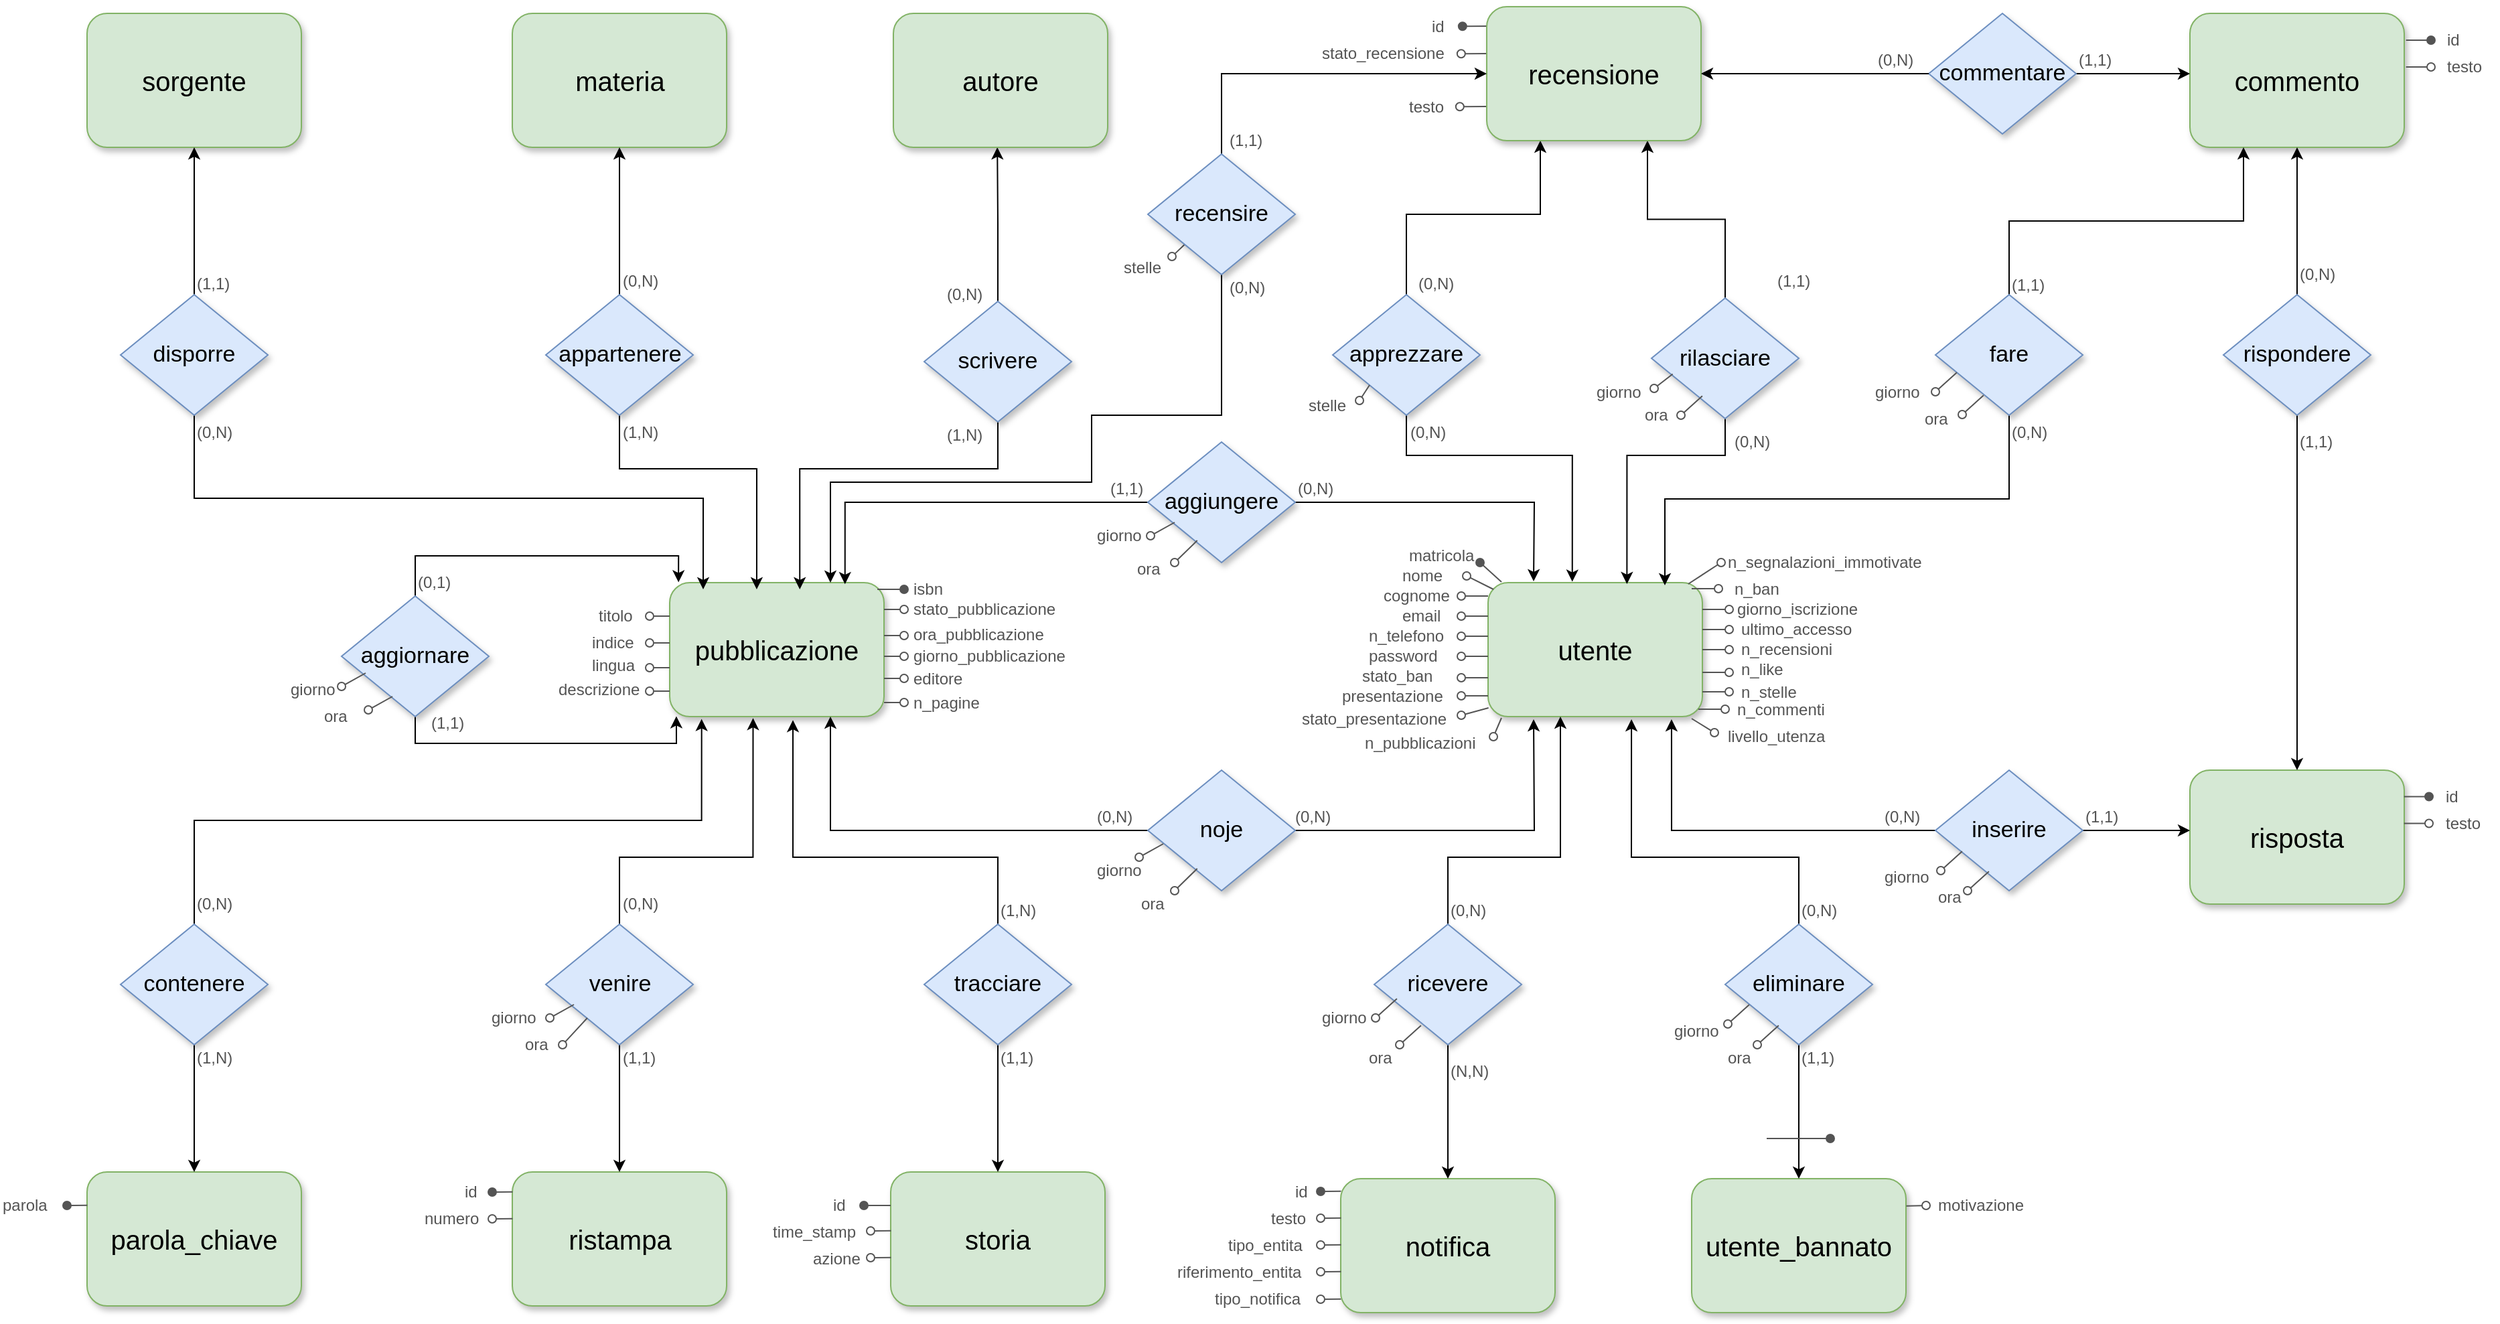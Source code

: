 <mxfile version="10.9.0" type="device"><diagram id="jWX3NhtZMN8Lj1xL2dW5" name="Page-2"><mxGraphModel dx="738" dy="540" grid="1" gridSize="10" guides="1" tooltips="1" connect="1" arrows="1" fold="1" page="1" pageScale="1" pageWidth="969" pageHeight="1154" math="0" shadow="0"><root><mxCell id="0svsUocj4dvGBJfJVf0I-0"/><mxCell id="0svsUocj4dvGBJfJVf0I-1" parent="0svsUocj4dvGBJfJVf0I-0"/><mxCell id="h-u1WhvUzBxbpGXuEs7L-0" value="&lt;font style=&quot;font-size: 20px;&quot;&gt;utente_bannato&lt;/font&gt;" style="rounded=1;whiteSpace=wrap;html=1;fillColor=#D5E8D4;strokeColor=#82b366;shadow=1;fontSize=20;" parent="0svsUocj4dvGBJfJVf0I-1" vertex="1"><mxGeometry x="1318" y="940" width="160" height="100" as="geometry"/></mxCell><mxCell id="wTSY_yfnYs0s06yus0fM-0" value="&lt;font style=&quot;font-size: 20px;&quot;&gt;utente&lt;/font&gt;" style="rounded=1;whiteSpace=wrap;html=1;fillColor=#D5E8D4;strokeColor=#82b366;shadow=1;fontSize=20;" parent="0svsUocj4dvGBJfJVf0I-1" vertex="1"><mxGeometry x="1166" y="495" width="160" height="100" as="geometry"/></mxCell><mxCell id="wTSY_yfnYs0s06yus0fM-2" value="&lt;font style=&quot;font-size: 20px&quot;&gt;ristampa&lt;/font&gt;" style="rounded=1;whiteSpace=wrap;html=1;fillColor=#D5E8D4;strokeColor=#82b366;shadow=1;fontSize=20;" parent="0svsUocj4dvGBJfJVf0I-1" vertex="1"><mxGeometry x="437.5" y="935" width="160" height="100" as="geometry"/></mxCell><mxCell id="wTSY_yfnYs0s06yus0fM-3" value="parola_chiave" style="rounded=1;whiteSpace=wrap;html=1;fillColor=#D5E8D4;strokeColor=#82b366;shadow=1;fontSize=20;" parent="0svsUocj4dvGBJfJVf0I-1" vertex="1"><mxGeometry x="120" y="935" width="160" height="100" as="geometry"/></mxCell><mxCell id="wTSY_yfnYs0s06yus0fM-4" value="&lt;font style=&quot;font-size: 20px;&quot;&gt;pubblicazione&lt;/font&gt;" style="rounded=1;whiteSpace=wrap;html=1;fillColor=#D5E8D4;strokeColor=#82b366;shadow=1;fontSize=20;" parent="0svsUocj4dvGBJfJVf0I-1" vertex="1"><mxGeometry x="555" y="495" width="160" height="100" as="geometry"/></mxCell><mxCell id="wTSY_yfnYs0s06yus0fM-5" value="&lt;font style=&quot;font-size: 20px&quot;&gt;materia&lt;br style=&quot;font-size: 20px&quot;&gt;&lt;/font&gt;" style="rounded=1;whiteSpace=wrap;html=1;fillColor=#D5E8D4;strokeColor=#82b366;shadow=1;fontSize=20;" parent="0svsUocj4dvGBJfJVf0I-1" vertex="1"><mxGeometry x="437.5" y="70" width="160" height="100" as="geometry"/></mxCell><mxCell id="wTSY_yfnYs0s06yus0fM-6" value="&lt;font style=&quot;font-size: 20px;&quot;&gt;storia&lt;/font&gt;" style="rounded=1;whiteSpace=wrap;html=1;fillColor=#D5E8D4;strokeColor=#82b366;shadow=1;fontSize=20;" parent="0svsUocj4dvGBJfJVf0I-1" vertex="1"><mxGeometry x="720" y="935" width="160" height="100" as="geometry"/></mxCell><mxCell id="wTSY_yfnYs0s06yus0fM-8" value="&lt;font style=&quot;font-size: 20px;&quot;&gt;commento&lt;/font&gt;" style="rounded=1;whiteSpace=wrap;html=1;fillColor=#D5E8D4;strokeColor=#82b366;shadow=1;fontSize=20;" parent="0svsUocj4dvGBJfJVf0I-1" vertex="1"><mxGeometry x="1690" y="70" width="160" height="100" as="geometry"/></mxCell><mxCell id="wTSY_yfnYs0s06yus0fM-9" value="&lt;font style=&quot;font-size: 20px;&quot;&gt;risposta&lt;/font&gt;" style="rounded=1;whiteSpace=wrap;html=1;fillColor=#D5E8D4;strokeColor=#82b366;shadow=1;fontSize=20;" parent="0svsUocj4dvGBJfJVf0I-1" vertex="1"><mxGeometry x="1690" y="635" width="160" height="100" as="geometry"/></mxCell><mxCell id="wTSY_yfnYs0s06yus0fM-10" value="&lt;font style=&quot;font-size: 20px;&quot;&gt;notifica&lt;/font&gt;" style="rounded=1;whiteSpace=wrap;html=1;fillColor=#D5E8D4;strokeColor=#82b366;shadow=1;fontSize=20;" parent="0svsUocj4dvGBJfJVf0I-1" vertex="1"><mxGeometry x="1056" y="940" width="160" height="100" as="geometry"/></mxCell><mxCell id="wTSY_yfnYs0s06yus0fM-11" value="&lt;font style=&quot;font-size: 20px&quot;&gt;sorgente&lt;/font&gt;" style="rounded=1;whiteSpace=wrap;html=1;fillColor=#D5E8D4;strokeColor=#82b366;shadow=1;" parent="0svsUocj4dvGBJfJVf0I-1" vertex="1"><mxGeometry x="120" y="70" width="160" height="100" as="geometry"/></mxCell><mxCell id="POiBHBpG-IQAebjypo1s-40" value="" style="edgeStyle=orthogonalEdgeStyle;rounded=0;orthogonalLoop=1;jettySize=auto;html=1;" parent="0svsUocj4dvGBJfJVf0I-1" source="wTSY_yfnYs0s06yus0fM-24" edge="1"><mxGeometry relative="1" as="geometry"><mxPoint x="1690" y="680" as="targetPoint"/></mxGeometry></mxCell><mxCell id="POiBHBpG-IQAebjypo1s-41" style="edgeStyle=orthogonalEdgeStyle;rounded=0;orthogonalLoop=1;jettySize=auto;html=1;exitX=0;exitY=0.5;exitDx=0;exitDy=0;entryX=0.856;entryY=1.02;entryDx=0;entryDy=0;entryPerimeter=0;" parent="0svsUocj4dvGBJfJVf0I-1" source="wTSY_yfnYs0s06yus0fM-24" target="wTSY_yfnYs0s06yus0fM-0" edge="1"><mxGeometry relative="1" as="geometry"/></mxCell><mxCell id="wTSY_yfnYs0s06yus0fM-24" value="&lt;font style=&quot;font-size: 17px&quot;&gt;inserire&lt;/font&gt;" style="rhombus;whiteSpace=wrap;html=1;fillColor=#DAE8FC;strokeColor=#6C8EBF;shadow=1;fontSize=17;" parent="0svsUocj4dvGBJfJVf0I-1" vertex="1"><mxGeometry x="1500" y="635" width="110" height="90" as="geometry"/></mxCell><mxCell id="88dkEFydTKXmhXkWc2wJ-1" style="edgeStyle=orthogonalEdgeStyle;rounded=0;orthogonalLoop=1;jettySize=auto;html=1;exitX=0.5;exitY=1;exitDx=0;exitDy=0;entryX=0.648;entryY=0.01;entryDx=0;entryDy=0;entryPerimeter=0;" parent="0svsUocj4dvGBJfJVf0I-1" source="wTSY_yfnYs0s06yus0fM-25" target="wTSY_yfnYs0s06yus0fM-0" edge="1"><mxGeometry relative="1" as="geometry"><Array as="points"><mxPoint x="1343" y="400"/><mxPoint x="1270" y="400"/></Array><mxPoint x="1270" y="490" as="targetPoint"/></mxGeometry></mxCell><mxCell id="FMHO-43rZDCcUgbsXdzR-10" style="edgeStyle=orthogonalEdgeStyle;rounded=0;orthogonalLoop=1;jettySize=auto;html=1;exitX=0.5;exitY=0;exitDx=0;exitDy=0;entryX=0.75;entryY=1;entryDx=0;entryDy=0;" parent="0svsUocj4dvGBJfJVf0I-1" source="wTSY_yfnYs0s06yus0fM-25" target="wTSY_yfnYs0s06yus0fM-1" edge="1"><mxGeometry relative="1" as="geometry"><mxPoint x="1260" y="160" as="targetPoint"/></mxGeometry></mxCell><mxCell id="wTSY_yfnYs0s06yus0fM-25" value="&lt;font style=&quot;font-size: 17px;&quot;&gt;rilasciare&lt;/font&gt;" style="rhombus;whiteSpace=wrap;html=1;fillColor=#DAE8FC;strokeColor=#6C8EBF;shadow=1;fontSize=17;" parent="0svsUocj4dvGBJfJVf0I-1" vertex="1"><mxGeometry x="1288" y="282.5" width="110" height="90" as="geometry"/></mxCell><mxCell id="POiBHBpG-IQAebjypo1s-23" style="edgeStyle=orthogonalEdgeStyle;rounded=0;orthogonalLoop=1;jettySize=auto;html=1;exitX=0;exitY=0.5;exitDx=0;exitDy=0;entryX=0.818;entryY=0.011;entryDx=0;entryDy=0;entryPerimeter=0;" parent="0svsUocj4dvGBJfJVf0I-1" source="wTSY_yfnYs0s06yus0fM-26" target="wTSY_yfnYs0s06yus0fM-4" edge="1"><mxGeometry relative="1" as="geometry"/></mxCell><mxCell id="POiBHBpG-IQAebjypo1s-25" style="edgeStyle=orthogonalEdgeStyle;rounded=0;orthogonalLoop=1;jettySize=auto;html=1;exitX=1;exitY=0.5;exitDx=0;exitDy=0;" parent="0svsUocj4dvGBJfJVf0I-1" source="wTSY_yfnYs0s06yus0fM-26" edge="1"><mxGeometry relative="1" as="geometry"><mxPoint x="1200" y="494" as="targetPoint"/></mxGeometry></mxCell><mxCell id="wTSY_yfnYs0s06yus0fM-26" value="&lt;font style=&quot;font-size: 17px;&quot;&gt;aggiungere&lt;/font&gt;" style="rhombus;whiteSpace=wrap;html=1;fillColor=#DAE8FC;strokeColor=#6C8EBF;shadow=1;fontSize=17;" parent="0svsUocj4dvGBJfJVf0I-1" vertex="1"><mxGeometry x="912" y="390" width="110" height="90" as="geometry"/></mxCell><mxCell id="POiBHBpG-IQAebjypo1s-34" style="edgeStyle=orthogonalEdgeStyle;rounded=0;orthogonalLoop=1;jettySize=auto;html=1;exitX=0.5;exitY=1;exitDx=0;exitDy=0;entryX=0.393;entryY=-0.007;entryDx=0;entryDy=0;entryPerimeter=0;" parent="0svsUocj4dvGBJfJVf0I-1" source="wTSY_yfnYs0s06yus0fM-27" target="wTSY_yfnYs0s06yus0fM-0" edge="1"><mxGeometry relative="1" as="geometry"><Array as="points"><mxPoint x="1105" y="400"/><mxPoint x="1229" y="400"/></Array><mxPoint x="1218" y="490" as="targetPoint"/></mxGeometry></mxCell><mxCell id="FMHO-43rZDCcUgbsXdzR-11" style="edgeStyle=orthogonalEdgeStyle;rounded=0;orthogonalLoop=1;jettySize=auto;html=1;exitX=0.5;exitY=0;exitDx=0;exitDy=0;entryX=0.25;entryY=1;entryDx=0;entryDy=0;" parent="0svsUocj4dvGBJfJVf0I-1" source="wTSY_yfnYs0s06yus0fM-27" target="wTSY_yfnYs0s06yus0fM-1" edge="1"><mxGeometry relative="1" as="geometry"><mxPoint x="1230" y="166" as="targetPoint"/><Array as="points"><mxPoint x="1105" y="220"/><mxPoint x="1205" y="220"/></Array></mxGeometry></mxCell><mxCell id="wTSY_yfnYs0s06yus0fM-27" value="&lt;font style=&quot;font-size: 17px;&quot;&gt;apprezzare&lt;/font&gt;" style="rhombus;whiteSpace=wrap;html=1;fillColor=#DAE8FC;strokeColor=#6C8EBF;shadow=1;fontSize=17;" parent="0svsUocj4dvGBJfJVf0I-1" vertex="1"><mxGeometry x="1050" y="280" width="110" height="90" as="geometry"/></mxCell><mxCell id="88dkEFydTKXmhXkWc2wJ-4" style="edgeStyle=orthogonalEdgeStyle;rounded=0;orthogonalLoop=1;jettySize=auto;html=1;exitX=0.5;exitY=1;exitDx=0;exitDy=0;entryX=0.607;entryY=0.05;entryDx=0;entryDy=0;entryPerimeter=0;" parent="0svsUocj4dvGBJfJVf0I-1" source="wTSY_yfnYs0s06yus0fM-28" target="wTSY_yfnYs0s06yus0fM-4" edge="1"><mxGeometry relative="1" as="geometry"><mxPoint x="652" y="490" as="targetPoint"/><Array as="points"><mxPoint x="800" y="410"/><mxPoint x="652" y="410"/></Array></mxGeometry></mxCell><mxCell id="FMHO-43rZDCcUgbsXdzR-13" style="edgeStyle=orthogonalEdgeStyle;rounded=0;orthogonalLoop=1;jettySize=auto;html=1;exitX=0.5;exitY=0;exitDx=0;exitDy=0;entryX=0.485;entryY=1;entryDx=0;entryDy=0;entryPerimeter=0;" parent="0svsUocj4dvGBJfJVf0I-1" source="wTSY_yfnYs0s06yus0fM-28" target="FMHO-43rZDCcUgbsXdzR-12" edge="1"><mxGeometry relative="1" as="geometry"><mxPoint x="799.571" y="180" as="targetPoint"/></mxGeometry></mxCell><mxCell id="wTSY_yfnYs0s06yus0fM-28" value="&lt;font style=&quot;font-size: 17px&quot;&gt;scrivere&lt;/font&gt;" style="rhombus;whiteSpace=wrap;html=1;fillColor=#DAE8FC;strokeColor=#6C8EBF;shadow=1;fontSize=17;" parent="0svsUocj4dvGBJfJVf0I-1" vertex="1"><mxGeometry x="745" y="285" width="110" height="90" as="geometry"/></mxCell><mxCell id="POiBHBpG-IQAebjypo1s-24" style="edgeStyle=orthogonalEdgeStyle;rounded=0;orthogonalLoop=1;jettySize=auto;html=1;exitX=0;exitY=0.5;exitDx=0;exitDy=0;entryX=0.75;entryY=1;entryDx=0;entryDy=0;" parent="0svsUocj4dvGBJfJVf0I-1" source="wTSY_yfnYs0s06yus0fM-29" target="wTSY_yfnYs0s06yus0fM-4" edge="1"><mxGeometry relative="1" as="geometry"/></mxCell><mxCell id="POiBHBpG-IQAebjypo1s-26" style="edgeStyle=orthogonalEdgeStyle;rounded=0;orthogonalLoop=1;jettySize=auto;html=1;exitX=1;exitY=0.5;exitDx=0;exitDy=0;" parent="0svsUocj4dvGBJfJVf0I-1" source="wTSY_yfnYs0s06yus0fM-29" edge="1"><mxGeometry relative="1" as="geometry"><mxPoint x="1200" y="597" as="targetPoint"/></mxGeometry></mxCell><mxCell id="wTSY_yfnYs0s06yus0fM-29" value="&lt;font style=&quot;font-size: 17px&quot;&gt;noje&lt;/font&gt;" style="rhombus;whiteSpace=wrap;html=1;fillColor=#DAE8FC;strokeColor=#6C8EBF;shadow=1;fontSize=17;" parent="0svsUocj4dvGBJfJVf0I-1" vertex="1"><mxGeometry x="912" y="635" width="110" height="90" as="geometry"/></mxCell><mxCell id="POiBHBpG-IQAebjypo1s-15" style="edgeStyle=orthogonalEdgeStyle;rounded=0;orthogonalLoop=1;jettySize=auto;html=1;exitX=0.5;exitY=0;exitDx=0;exitDy=0;entryX=0.389;entryY=1.011;entryDx=0;entryDy=0;entryPerimeter=0;" parent="0svsUocj4dvGBJfJVf0I-1" source="wTSY_yfnYs0s06yus0fM-30" target="wTSY_yfnYs0s06yus0fM-4" edge="1"><mxGeometry relative="1" as="geometry"><Array as="points"><mxPoint x="517" y="700"/><mxPoint x="617" y="700"/></Array></mxGeometry></mxCell><mxCell id="POiBHBpG-IQAebjypo1s-17" value="" style="edgeStyle=orthogonalEdgeStyle;rounded=0;orthogonalLoop=1;jettySize=auto;html=1;exitX=0.5;exitY=1;exitDx=0;exitDy=0;entryX=0.5;entryY=0;entryDx=0;entryDy=0;" parent="0svsUocj4dvGBJfJVf0I-1" source="wTSY_yfnYs0s06yus0fM-30" target="wTSY_yfnYs0s06yus0fM-2" edge="1"><mxGeometry relative="1" as="geometry"><mxPoint x="517" y="940" as="targetPoint"/><Array as="points"/></mxGeometry></mxCell><mxCell id="wTSY_yfnYs0s06yus0fM-30" value="&lt;font style=&quot;font-size: 17px;&quot;&gt;venire&lt;/font&gt;" style="rhombus;whiteSpace=wrap;html=1;fillColor=#DAE8FC;strokeColor=#6C8EBF;shadow=1;fontSize=17;" parent="0svsUocj4dvGBJfJVf0I-1" vertex="1"><mxGeometry x="462.5" y="750" width="110" height="90" as="geometry"/></mxCell><mxCell id="POiBHBpG-IQAebjypo1s-13" value="" style="edgeStyle=orthogonalEdgeStyle;rounded=0;orthogonalLoop=1;jettySize=auto;html=1;entryX=0.5;entryY=0;entryDx=0;entryDy=0;" parent="0svsUocj4dvGBJfJVf0I-1" source="wTSY_yfnYs0s06yus0fM-31" target="wTSY_yfnYs0s06yus0fM-3" edge="1"><mxGeometry relative="1" as="geometry"><mxPoint x="200" y="930" as="targetPoint"/><Array as="points"/></mxGeometry></mxCell><mxCell id="POiBHBpG-IQAebjypo1s-14" style="edgeStyle=orthogonalEdgeStyle;rounded=0;orthogonalLoop=1;jettySize=auto;html=1;exitX=0.5;exitY=0;exitDx=0;exitDy=0;entryX=0.149;entryY=1.018;entryDx=0;entryDy=0;entryPerimeter=0;" parent="0svsUocj4dvGBJfJVf0I-1" source="wTSY_yfnYs0s06yus0fM-31" target="wTSY_yfnYs0s06yus0fM-4" edge="1"><mxGeometry relative="1" as="geometry"/></mxCell><mxCell id="wTSY_yfnYs0s06yus0fM-31" value="&lt;font style=&quot;font-size: 17px&quot;&gt;contenere&lt;/font&gt;" style="rhombus;whiteSpace=wrap;html=1;fillColor=#DAE8FC;strokeColor=#6C8EBF;shadow=1;fontSize=17;" parent="0svsUocj4dvGBJfJVf0I-1" vertex="1"><mxGeometry x="145" y="750" width="110" height="90" as="geometry"/></mxCell><mxCell id="POiBHBpG-IQAebjypo1s-6" value="" style="edgeStyle=orthogonalEdgeStyle;rounded=0;orthogonalLoop=1;jettySize=auto;html=1;entryX=0.5;entryY=1;entryDx=0;entryDy=0;" parent="0svsUocj4dvGBJfJVf0I-1" source="wTSY_yfnYs0s06yus0fM-32" target="wTSY_yfnYs0s06yus0fM-5" edge="1"><mxGeometry relative="1" as="geometry"><mxPoint x="517.5" y="200" as="targetPoint"/></mxGeometry></mxCell><mxCell id="POiBHBpG-IQAebjypo1s-7" style="edgeStyle=orthogonalEdgeStyle;rounded=0;orthogonalLoop=1;jettySize=auto;html=1;exitX=0.5;exitY=1;exitDx=0;exitDy=0;entryX=0.406;entryY=0.05;entryDx=0;entryDy=0;entryPerimeter=0;" parent="0svsUocj4dvGBJfJVf0I-1" source="wTSY_yfnYs0s06yus0fM-32" target="wTSY_yfnYs0s06yus0fM-4" edge="1"><mxGeometry relative="1" as="geometry"><Array as="points"><mxPoint x="517" y="410"/><mxPoint x="620" y="410"/></Array></mxGeometry></mxCell><mxCell id="wTSY_yfnYs0s06yus0fM-32" value="&lt;font style=&quot;font-size: 17px;&quot;&gt;appartenere&lt;/font&gt;" style="rhombus;whiteSpace=wrap;html=1;fillColor=#DAE8FC;strokeColor=#6C8EBF;shadow=1;fontSize=17;" parent="0svsUocj4dvGBJfJVf0I-1" vertex="1"><mxGeometry x="462.5" y="280" width="110" height="90" as="geometry"/></mxCell><mxCell id="POiBHBpG-IQAebjypo1s-8" style="edgeStyle=orthogonalEdgeStyle;rounded=0;orthogonalLoop=1;jettySize=auto;html=1;exitX=0.5;exitY=0;exitDx=0;exitDy=0;entryX=0.041;entryY=-0.003;entryDx=0;entryDy=0;entryPerimeter=0;" parent="0svsUocj4dvGBJfJVf0I-1" source="wTSY_yfnYs0s06yus0fM-33" target="wTSY_yfnYs0s06yus0fM-4" edge="1"><mxGeometry relative="1" as="geometry"/></mxCell><mxCell id="POiBHBpG-IQAebjypo1s-11" style="edgeStyle=orthogonalEdgeStyle;rounded=0;orthogonalLoop=1;jettySize=auto;html=1;exitX=0.5;exitY=1;exitDx=0;exitDy=0;entryX=0.031;entryY=0.997;entryDx=0;entryDy=0;entryPerimeter=0;" parent="0svsUocj4dvGBJfJVf0I-1" source="wTSY_yfnYs0s06yus0fM-33" target="wTSY_yfnYs0s06yus0fM-4" edge="1"><mxGeometry relative="1" as="geometry"/></mxCell><mxCell id="wTSY_yfnYs0s06yus0fM-33" value="&lt;font style=&quot;font-size: 17px;&quot;&gt;aggiornare&lt;/font&gt;" style="rhombus;whiteSpace=wrap;html=1;fillColor=#DAE8FC;strokeColor=#6C8EBF;shadow=1;fontSize=17;" parent="0svsUocj4dvGBJfJVf0I-1" vertex="1"><mxGeometry x="310" y="505" width="110" height="90" as="geometry"/></mxCell><mxCell id="POiBHBpG-IQAebjypo1s-3" value="" style="edgeStyle=orthogonalEdgeStyle;rounded=0;orthogonalLoop=1;jettySize=auto;html=1;entryX=0.5;entryY=1;entryDx=0;entryDy=0;" parent="0svsUocj4dvGBJfJVf0I-1" source="wTSY_yfnYs0s06yus0fM-34" target="wTSY_yfnYs0s06yus0fM-11" edge="1"><mxGeometry relative="1" as="geometry"><mxPoint x="200" y="180" as="targetPoint"/></mxGeometry></mxCell><mxCell id="POiBHBpG-IQAebjypo1s-4" style="edgeStyle=orthogonalEdgeStyle;rounded=0;orthogonalLoop=1;jettySize=auto;html=1;exitX=0.5;exitY=1;exitDx=0;exitDy=0;" parent="0svsUocj4dvGBJfJVf0I-1" source="wTSY_yfnYs0s06yus0fM-34" edge="1"><mxGeometry relative="1" as="geometry"><Array as="points"><mxPoint x="200" y="432"/><mxPoint x="580" y="432"/></Array><mxPoint x="580" y="500" as="targetPoint"/></mxGeometry></mxCell><mxCell id="wTSY_yfnYs0s06yus0fM-34" value="&lt;font style=&quot;font-size: 17px;&quot;&gt;disporre&lt;/font&gt;" style="rhombus;whiteSpace=wrap;html=1;fillColor=#DAE8FC;strokeColor=#6C8EBF;shadow=1;fontSize=17;" parent="0svsUocj4dvGBJfJVf0I-1" vertex="1"><mxGeometry x="145" y="280" width="110" height="90" as="geometry"/></mxCell><mxCell id="POiBHBpG-IQAebjypo1s-31" value="" style="edgeStyle=orthogonalEdgeStyle;rounded=0;orthogonalLoop=1;jettySize=auto;html=1;entryX=0.5;entryY=1;entryDx=0;entryDy=0;" parent="0svsUocj4dvGBJfJVf0I-1" source="wTSY_yfnYs0s06yus0fM-35" target="wTSY_yfnYs0s06yus0fM-8" edge="1"><mxGeometry relative="1" as="geometry"><mxPoint x="1770" y="200" as="targetPoint"/></mxGeometry></mxCell><mxCell id="POiBHBpG-IQAebjypo1s-33" value="" style="edgeStyle=orthogonalEdgeStyle;rounded=0;orthogonalLoop=1;jettySize=auto;html=1;entryX=0.5;entryY=0;entryDx=0;entryDy=0;" parent="0svsUocj4dvGBJfJVf0I-1" source="wTSY_yfnYs0s06yus0fM-35" target="wTSY_yfnYs0s06yus0fM-9" edge="1"><mxGeometry relative="1" as="geometry"><mxPoint x="1770" y="620" as="targetPoint"/></mxGeometry></mxCell><mxCell id="wTSY_yfnYs0s06yus0fM-35" value="&lt;font style=&quot;font-size: 17px;&quot;&gt;rispondere&lt;/font&gt;" style="rhombus;whiteSpace=wrap;html=1;fillColor=#DAE8FC;strokeColor=#6C8EBF;shadow=1;fontSize=17;" parent="0svsUocj4dvGBJfJVf0I-1" vertex="1"><mxGeometry x="1715" y="280" width="110" height="90" as="geometry"/></mxCell><mxCell id="POiBHBpG-IQAebjypo1s-27" style="edgeStyle=orthogonalEdgeStyle;rounded=0;orthogonalLoop=1;jettySize=auto;html=1;exitX=1;exitY=0.5;exitDx=0;exitDy=0;entryX=0;entryY=0.45;entryDx=0;entryDy=0;entryPerimeter=0;" parent="0svsUocj4dvGBJfJVf0I-1" source="wTSY_yfnYs0s06yus0fM-36" target="wTSY_yfnYs0s06yus0fM-8" edge="1"><mxGeometry relative="1" as="geometry"><mxPoint x="1680" y="115" as="targetPoint"/></mxGeometry></mxCell><mxCell id="wTSY_yfnYs0s06yus0fM-36" value="&lt;font style=&quot;font-size: 17px&quot;&gt;commentare&lt;/font&gt;" style="rhombus;whiteSpace=wrap;html=1;fillColor=#DAE8FC;strokeColor=#6C8EBF;shadow=1;fontSize=17;" parent="0svsUocj4dvGBJfJVf0I-1" vertex="1"><mxGeometry x="1495" y="70" width="110" height="90" as="geometry"/></mxCell><mxCell id="POiBHBpG-IQAebjypo1s-36" style="edgeStyle=orthogonalEdgeStyle;rounded=0;orthogonalLoop=1;jettySize=auto;html=1;exitX=0.5;exitY=1;exitDx=0;exitDy=0;entryX=0.825;entryY=0.02;entryDx=0;entryDy=0;entryPerimeter=0;" parent="0svsUocj4dvGBJfJVf0I-1" source="wTSY_yfnYs0s06yus0fM-37" target="wTSY_yfnYs0s06yus0fM-0" edge="1"><mxGeometry relative="1" as="geometry"/></mxCell><mxCell id="POiBHBpG-IQAebjypo1s-37" style="edgeStyle=orthogonalEdgeStyle;rounded=0;orthogonalLoop=1;jettySize=auto;html=1;exitX=0.5;exitY=0;exitDx=0;exitDy=0;entryX=0.25;entryY=1;entryDx=0;entryDy=0;" parent="0svsUocj4dvGBJfJVf0I-1" source="wTSY_yfnYs0s06yus0fM-37" target="wTSY_yfnYs0s06yus0fM-8" edge="1"><mxGeometry relative="1" as="geometry"/></mxCell><mxCell id="wTSY_yfnYs0s06yus0fM-37" value="&lt;font style=&quot;font-size: 17px;&quot;&gt;fare&lt;/font&gt;" style="rhombus;whiteSpace=wrap;html=1;fillColor=#DAE8FC;strokeColor=#6C8EBF;shadow=1;fontSize=17;" parent="0svsUocj4dvGBJfJVf0I-1" vertex="1"><mxGeometry x="1500" y="280" width="110" height="90" as="geometry"/></mxCell><mxCell id="POiBHBpG-IQAebjypo1s-43" value="" style="edgeStyle=orthogonalEdgeStyle;rounded=0;orthogonalLoop=1;jettySize=auto;html=1;entryX=0.5;entryY=0;entryDx=0;entryDy=0;" parent="0svsUocj4dvGBJfJVf0I-1" source="wTSY_yfnYs0s06yus0fM-40" target="wTSY_yfnYs0s06yus0fM-10" edge="1"><mxGeometry relative="1" as="geometry"><mxPoint x="1136" y="920" as="targetPoint"/></mxGeometry></mxCell><mxCell id="POiBHBpG-IQAebjypo1s-46" style="edgeStyle=orthogonalEdgeStyle;rounded=0;orthogonalLoop=1;jettySize=auto;html=1;exitX=0.5;exitY=0;exitDx=0;exitDy=0;" parent="0svsUocj4dvGBJfJVf0I-1" source="wTSY_yfnYs0s06yus0fM-40" edge="1"><mxGeometry relative="1" as="geometry"><mxPoint x="1220" y="595" as="targetPoint"/><Array as="points"><mxPoint x="1136" y="700"/><mxPoint x="1220" y="700"/></Array></mxGeometry></mxCell><mxCell id="wTSY_yfnYs0s06yus0fM-40" value="&lt;font style=&quot;font-size: 17px;&quot;&gt;ricevere&lt;/font&gt;" style="rhombus;whiteSpace=wrap;html=1;fillColor=#DAE8FC;strokeColor=#6C8EBF;shadow=1;fontSize=17;" parent="0svsUocj4dvGBJfJVf0I-1" vertex="1"><mxGeometry x="1081" y="750" width="110" height="90" as="geometry"/></mxCell><mxCell id="POiBHBpG-IQAebjypo1s-45" value="" style="edgeStyle=orthogonalEdgeStyle;rounded=0;orthogonalLoop=1;jettySize=auto;html=1;entryX=0.5;entryY=0;entryDx=0;entryDy=0;" parent="0svsUocj4dvGBJfJVf0I-1" source="wTSY_yfnYs0s06yus0fM-41" target="h-u1WhvUzBxbpGXuEs7L-0" edge="1"><mxGeometry relative="1" as="geometry"><mxPoint x="1398" y="920" as="targetPoint"/></mxGeometry></mxCell><mxCell id="POiBHBpG-IQAebjypo1s-47" style="edgeStyle=orthogonalEdgeStyle;rounded=0;orthogonalLoop=1;jettySize=auto;html=1;exitX=0.5;exitY=0;exitDx=0;exitDy=0;entryX=0.669;entryY=1.02;entryDx=0;entryDy=0;entryPerimeter=0;" parent="0svsUocj4dvGBJfJVf0I-1" source="wTSY_yfnYs0s06yus0fM-41" target="wTSY_yfnYs0s06yus0fM-0" edge="1"><mxGeometry relative="1" as="geometry"><Array as="points"><mxPoint x="1398" y="700"/><mxPoint x="1273" y="700"/></Array></mxGeometry></mxCell><mxCell id="wTSY_yfnYs0s06yus0fM-41" value="&lt;font style=&quot;font-size: 17px;&quot;&gt;eliminare&lt;/font&gt;" style="rhombus;whiteSpace=wrap;html=1;fillColor=#DAE8FC;strokeColor=#6C8EBF;shadow=1;fontSize=17;" parent="0svsUocj4dvGBJfJVf0I-1" vertex="1"><mxGeometry x="1343" y="750" width="110" height="90" as="geometry"/></mxCell><mxCell id="POiBHBpG-IQAebjypo1s-20" value="" style="edgeStyle=orthogonalEdgeStyle;rounded=0;orthogonalLoop=1;jettySize=auto;html=1;entryX=0.5;entryY=0;entryDx=0;entryDy=0;" parent="0svsUocj4dvGBJfJVf0I-1" source="wTSY_yfnYs0s06yus0fM-42" target="wTSY_yfnYs0s06yus0fM-6" edge="1"><mxGeometry relative="1" as="geometry"><mxPoint x="800" y="940" as="targetPoint"/></mxGeometry></mxCell><mxCell id="FMHO-43rZDCcUgbsXdzR-26" style="edgeStyle=orthogonalEdgeStyle;rounded=0;orthogonalLoop=1;jettySize=auto;html=1;exitX=0.5;exitY=0;exitDx=0;exitDy=0;entryX=0.575;entryY=1.026;entryDx=0;entryDy=0;entryPerimeter=0;" parent="0svsUocj4dvGBJfJVf0I-1" source="wTSY_yfnYs0s06yus0fM-42" target="wTSY_yfnYs0s06yus0fM-4" edge="1"><mxGeometry relative="1" as="geometry"><Array as="points"><mxPoint x="800" y="700"/><mxPoint x="647" y="700"/></Array></mxGeometry></mxCell><mxCell id="wTSY_yfnYs0s06yus0fM-42" value="&lt;font style=&quot;font-size: 17px;&quot;&gt;tracciare&lt;/font&gt;" style="rhombus;whiteSpace=wrap;html=1;fillColor=#DAE8FC;strokeColor=#6C8EBF;shadow=1;fontSize=17;" parent="0svsUocj4dvGBJfJVf0I-1" vertex="1"><mxGeometry x="745" y="750" width="110" height="90" as="geometry"/></mxCell><mxCell id="POiBHBpG-IQAebjypo1s-62" value="" style="endArrow=oval;html=1;strokeColor=#545454;endFill=1;exitX=0.969;exitY=0.05;exitDx=0;exitDy=0;exitPerimeter=0;" parent="0svsUocj4dvGBJfJVf0I-1" source="wTSY_yfnYs0s06yus0fM-4" edge="1"><mxGeometry width="50" height="50" relative="1" as="geometry"><mxPoint x="715" y="500" as="sourcePoint"/><mxPoint x="730" y="500" as="targetPoint"/></mxGeometry></mxCell><mxCell id="POiBHBpG-IQAebjypo1s-63" value="" style="endArrow=oval;html=1;strokeColor=#545454;endFill=0;" parent="0svsUocj4dvGBJfJVf0I-1" edge="1"><mxGeometry width="50" height="50" relative="1" as="geometry"><mxPoint x="715" y="534.5" as="sourcePoint"/><mxPoint x="730" y="534.5" as="targetPoint"/></mxGeometry></mxCell><mxCell id="POiBHBpG-IQAebjypo1s-64" value="" style="endArrow=oval;html=1;strokeColor=#545454;endFill=0;" parent="0svsUocj4dvGBJfJVf0I-1" edge="1"><mxGeometry width="50" height="50" relative="1" as="geometry"><mxPoint x="715" y="550" as="sourcePoint"/><mxPoint x="730" y="550" as="targetPoint"/></mxGeometry></mxCell><mxCell id="POiBHBpG-IQAebjypo1s-65" value="" style="endArrow=oval;html=1;strokeColor=#545454;endFill=0;" parent="0svsUocj4dvGBJfJVf0I-1" edge="1"><mxGeometry width="50" height="50" relative="1" as="geometry"><mxPoint x="715" y="566.5" as="sourcePoint"/><mxPoint x="730" y="566.5" as="targetPoint"/><Array as="points"><mxPoint x="720" y="566.5"/></Array></mxGeometry></mxCell><mxCell id="POiBHBpG-IQAebjypo1s-66" value="" style="endArrow=oval;html=1;strokeColor=#545454;endFill=0;" parent="0svsUocj4dvGBJfJVf0I-1" edge="1"><mxGeometry width="50" height="50" relative="1" as="geometry"><mxPoint x="715" y="584.5" as="sourcePoint"/><mxPoint x="730" y="584.5" as="targetPoint"/></mxGeometry></mxCell><mxCell id="POiBHBpG-IQAebjypo1s-67" value="" style="endArrow=oval;html=1;strokeColor=#545454;endFill=0;" parent="0svsUocj4dvGBJfJVf0I-1" edge="1"><mxGeometry width="50" height="50" relative="1" as="geometry"><mxPoint x="715" y="515" as="sourcePoint"/><mxPoint x="730" y="515" as="targetPoint"/></mxGeometry></mxCell><mxCell id="POiBHBpG-IQAebjypo1s-68" value="&lt;font color=&quot;#545454&quot;&gt;titolo&lt;/font&gt;" style="text;html=1;resizable=0;points=[];autosize=1;align=left;verticalAlign=top;spacingTop=-4;" parent="0svsUocj4dvGBJfJVf0I-1" vertex="1"><mxGeometry x="500" y="510.069" width="40" height="20" as="geometry"/></mxCell><mxCell id="POiBHBpG-IQAebjypo1s-69" value="&lt;font color=&quot;#545454&quot;&gt;descrizione&lt;/font&gt;" style="text;html=1;resizable=0;points=[];autosize=1;align=left;verticalAlign=top;spacingTop=-4;" parent="0svsUocj4dvGBJfJVf0I-1" vertex="1"><mxGeometry x="470" y="565.069" width="80" height="20" as="geometry"/></mxCell><mxCell id="POiBHBpG-IQAebjypo1s-70" value="&lt;font color=&quot;#545454&quot;&gt;indice&amp;nbsp;&lt;/font&gt;" style="text;html=1;resizable=0;points=[];autosize=1;align=left;verticalAlign=top;spacingTop=-4;" parent="0svsUocj4dvGBJfJVf0I-1" vertex="1"><mxGeometry x="495" y="530.069" width="50" height="20" as="geometry"/></mxCell><mxCell id="POiBHBpG-IQAebjypo1s-72" value="&lt;font color=&quot;#545454&quot;&gt;editore&lt;/font&gt;" style="text;html=1;resizable=0;points=[];autosize=1;align=left;verticalAlign=top;spacingTop=-4;" parent="0svsUocj4dvGBJfJVf0I-1" vertex="1"><mxGeometry x="735" y="557.069" width="50" height="20" as="geometry"/></mxCell><mxCell id="POiBHBpG-IQAebjypo1s-73" value="&lt;font color=&quot;#545454&quot;&gt;stato_pubblicazione&lt;/font&gt;" style="text;html=1;resizable=0;points=[];autosize=1;align=left;verticalAlign=top;spacingTop=-4;" parent="0svsUocj4dvGBJfJVf0I-1" vertex="1"><mxGeometry x="735" y="505.069" width="120" height="20" as="geometry"/></mxCell><mxCell id="POiBHBpG-IQAebjypo1s-75" value="&lt;font color=&quot;#545454&quot;&gt;isbn&lt;/font&gt;" style="text;html=1;resizable=0;points=[];autosize=1;align=left;verticalAlign=top;spacingTop=-4;" parent="0svsUocj4dvGBJfJVf0I-1" vertex="1"><mxGeometry x="735" y="490.069" width="40" height="20" as="geometry"/></mxCell><mxCell id="POiBHBpG-IQAebjypo1s-80" value="&lt;font color=&quot;#545454&quot;&gt;giorno_pubblicazione&lt;/font&gt;" style="text;html=1;resizable=0;points=[];autosize=1;align=left;verticalAlign=top;spacingTop=-4;" parent="0svsUocj4dvGBJfJVf0I-1" vertex="1"><mxGeometry x="735" y="540.069" width="130" height="20" as="geometry"/></mxCell><mxCell id="POiBHBpG-IQAebjypo1s-82" value="&lt;font color=&quot;#545454&quot;&gt;lingua&lt;/font&gt;" style="text;html=1;resizable=0;points=[];autosize=1;align=left;verticalAlign=top;spacingTop=-4;" parent="0svsUocj4dvGBJfJVf0I-1" vertex="1"><mxGeometry x="495" y="546.569" width="50" height="20" as="geometry"/></mxCell><mxCell id="POiBHBpG-IQAebjypo1s-83" value="&lt;font color=&quot;#545454&quot;&gt;n_pagine&lt;/font&gt;" style="text;html=1;resizable=0;points=[];autosize=1;align=left;verticalAlign=top;spacingTop=-4;" parent="0svsUocj4dvGBJfJVf0I-1" vertex="1"><mxGeometry x="735" y="575.069" width="60" height="20" as="geometry"/></mxCell><mxCell id="POiBHBpG-IQAebjypo1s-85" value="&lt;font color=&quot;#545454&quot;&gt;id&lt;/font&gt;" style="text;html=1;resizable=0;points=[];autosize=1;align=left;verticalAlign=top;spacingTop=-4;" parent="0svsUocj4dvGBJfJVf0I-1" vertex="1"><mxGeometry x="400" y="940.069" width="20" height="20" as="geometry"/></mxCell><mxCell id="POiBHBpG-IQAebjypo1s-86" value="" style="endArrow=oval;html=1;strokeColor=#545454;endFill=1;exitX=0.969;exitY=0.95;exitDx=0;exitDy=0;exitPerimeter=0;" parent="0svsUocj4dvGBJfJVf0I-1" edge="1"><mxGeometry width="50" height="50" relative="1" as="geometry"><mxPoint x="437.738" y="949.9" as="sourcePoint"/><mxPoint x="422.5" y="950" as="targetPoint"/></mxGeometry></mxCell><mxCell id="POiBHBpG-IQAebjypo1s-87" value="" style="endArrow=oval;html=1;strokeColor=#545454;endFill=0;exitX=0.969;exitY=0.95;exitDx=0;exitDy=0;exitPerimeter=0;" parent="0svsUocj4dvGBJfJVf0I-1" edge="1"><mxGeometry width="50" height="50" relative="1" as="geometry"><mxPoint x="437.738" y="969.9" as="sourcePoint"/><mxPoint x="422.5" y="970" as="targetPoint"/></mxGeometry></mxCell><mxCell id="POiBHBpG-IQAebjypo1s-89" value="&lt;font color=&quot;#545454&quot;&gt;numero&lt;/font&gt;" style="text;html=1;resizable=0;points=[];autosize=1;align=left;verticalAlign=top;spacingTop=-4;" parent="0svsUocj4dvGBJfJVf0I-1" vertex="1"><mxGeometry x="370" y="960.069" width="60" height="20" as="geometry"/></mxCell><mxCell id="POiBHBpG-IQAebjypo1s-90" value="&lt;font color=&quot;#545454&quot;&gt;id&lt;/font&gt;" style="text;html=1;resizable=0;points=[];autosize=1;align=left;verticalAlign=top;spacingTop=-4;" parent="0svsUocj4dvGBJfJVf0I-1" vertex="1"><mxGeometry x="1121.952" y="70" width="20" height="20" as="geometry"/></mxCell><mxCell id="POiBHBpG-IQAebjypo1s-91" value="" style="endArrow=oval;html=1;strokeColor=#545454;endFill=1;" parent="0svsUocj4dvGBJfJVf0I-1" edge="1"><mxGeometry width="50" height="50" relative="1" as="geometry"><mxPoint x="1166.905" y="79.5" as="sourcePoint"/><mxPoint x="1146.905" y="79.643" as="targetPoint"/></mxGeometry></mxCell><mxCell id="POiBHBpG-IQAebjypo1s-93" value="" style="endArrow=oval;html=1;strokeColor=#545454;endFill=0;" parent="0svsUocj4dvGBJfJVf0I-1" edge="1"><mxGeometry width="50" height="50" relative="1" as="geometry"><mxPoint x="1164.905" y="139.5" as="sourcePoint"/><mxPoint x="1144.905" y="139.643" as="targetPoint"/></mxGeometry></mxCell><mxCell id="POiBHBpG-IQAebjypo1s-94" value="" style="endArrow=oval;html=1;strokeColor=#545454;endFill=0;" parent="0svsUocj4dvGBJfJVf0I-1" edge="1"><mxGeometry width="50" height="50" relative="1" as="geometry"><mxPoint x="1165.905" y="100" as="sourcePoint"/><mxPoint x="1145.905" y="100.143" as="targetPoint"/></mxGeometry></mxCell><mxCell id="POiBHBpG-IQAebjypo1s-95" value="&lt;font color=&quot;#545454&quot;&gt;stato_recensione&lt;/font&gt;" style="text;html=1;resizable=0;points=[];autosize=1;align=left;verticalAlign=top;spacingTop=-4;" parent="0svsUocj4dvGBJfJVf0I-1" vertex="1"><mxGeometry x="1039.952" y="90" width="110" height="20" as="geometry"/></mxCell><mxCell id="POiBHBpG-IQAebjypo1s-98" value="&lt;font color=&quot;#545454&quot;&gt;testo&lt;/font&gt;" style="text;html=1;resizable=0;points=[];autosize=1;align=left;verticalAlign=top;spacingTop=-4;" parent="0svsUocj4dvGBJfJVf0I-1" vertex="1"><mxGeometry x="1104.952" y="130" width="40" height="20" as="geometry"/></mxCell><mxCell id="POiBHBpG-IQAebjypo1s-99" value="&lt;font color=&quot;#545454&quot;&gt;id&lt;/font&gt;" style="text;html=1;resizable=0;points=[];autosize=1;align=left;verticalAlign=top;spacingTop=-4;" parent="0svsUocj4dvGBJfJVf0I-1" vertex="1"><mxGeometry x="1880.095" y="80" width="20" height="20" as="geometry"/></mxCell><mxCell id="POiBHBpG-IQAebjypo1s-100" value="" style="endArrow=oval;html=1;strokeColor=#545454;endFill=0;" parent="0svsUocj4dvGBJfJVf0I-1" edge="1"><mxGeometry width="50" height="50" relative="1" as="geometry"><mxPoint x="1851.333" y="110" as="sourcePoint"/><mxPoint x="1870" y="110" as="targetPoint"/></mxGeometry></mxCell><mxCell id="POiBHBpG-IQAebjypo1s-101" value="&lt;font color=&quot;#545454&quot;&gt;testo&lt;/font&gt;" style="text;html=1;resizable=0;points=[];autosize=1;align=left;verticalAlign=top;spacingTop=-4;" parent="0svsUocj4dvGBJfJVf0I-1" vertex="1"><mxGeometry x="1880.095" y="100" width="40" height="20" as="geometry"/></mxCell><mxCell id="POiBHBpG-IQAebjypo1s-102" value="" style="endArrow=oval;html=1;strokeColor=#545454;endFill=1;" parent="0svsUocj4dvGBJfJVf0I-1" edge="1"><mxGeometry width="50" height="50" relative="1" as="geometry"><mxPoint x="1851.333" y="90" as="sourcePoint"/><mxPoint x="1870" y="90" as="targetPoint"/></mxGeometry></mxCell><mxCell id="POiBHBpG-IQAebjypo1s-103" value="" style="endArrow=oval;html=1;strokeColor=#545454;endFill=0;" parent="0svsUocj4dvGBJfJVf0I-1" edge="1"><mxGeometry width="50" height="50" relative="1" as="geometry"><mxPoint x="1849.833" y="674.762" as="sourcePoint"/><mxPoint x="1868.5" y="674.762" as="targetPoint"/></mxGeometry></mxCell><mxCell id="POiBHBpG-IQAebjypo1s-104" value="" style="endArrow=oval;html=1;strokeColor=#545454;endFill=1;" parent="0svsUocj4dvGBJfJVf0I-1" edge="1"><mxGeometry width="50" height="50" relative="1" as="geometry"><mxPoint x="1849.833" y="654.762" as="sourcePoint"/><mxPoint x="1868.5" y="654.762" as="targetPoint"/></mxGeometry></mxCell><mxCell id="POiBHBpG-IQAebjypo1s-105" value="&lt;font color=&quot;#545454&quot;&gt;id&lt;/font&gt;" style="text;html=1;resizable=0;points=[];autosize=1;align=left;verticalAlign=top;spacingTop=-4;" parent="0svsUocj4dvGBJfJVf0I-1" vertex="1"><mxGeometry x="1878.595" y="644.762" width="20" height="20" as="geometry"/></mxCell><mxCell id="POiBHBpG-IQAebjypo1s-106" value="&lt;font color=&quot;#545454&quot;&gt;testo&lt;/font&gt;" style="text;html=1;resizable=0;points=[];autosize=1;align=left;verticalAlign=top;spacingTop=-4;" parent="0svsUocj4dvGBJfJVf0I-1" vertex="1"><mxGeometry x="1878.595" y="664.762" width="40" height="20" as="geometry"/></mxCell><mxCell id="POiBHBpG-IQAebjypo1s-108" value="&lt;font color=&quot;#545454&quot;&gt;id&lt;/font&gt;" style="text;html=1;resizable=0;points=[];autosize=1;align=left;verticalAlign=top;spacingTop=-4;" parent="0svsUocj4dvGBJfJVf0I-1" vertex="1"><mxGeometry x="675" y="950.069" width="20" height="20" as="geometry"/></mxCell><mxCell id="POiBHBpG-IQAebjypo1s-109" value="" style="endArrow=oval;html=1;strokeColor=#545454;endFill=1;exitX=0;exitY=0.25;exitDx=0;exitDy=0;" parent="0svsUocj4dvGBJfJVf0I-1" source="wTSY_yfnYs0s06yus0fM-6" edge="1"><mxGeometry width="50" height="50" relative="1" as="geometry"><mxPoint x="725.238" y="938.9" as="sourcePoint"/><mxPoint x="700" y="960" as="targetPoint"/></mxGeometry></mxCell><mxCell id="POiBHBpG-IQAebjypo1s-110" value="" style="endArrow=oval;html=1;strokeColor=#545454;endFill=0;exitX=0.969;exitY=0.95;exitDx=0;exitDy=0;exitPerimeter=0;" parent="0svsUocj4dvGBJfJVf0I-1" edge="1"><mxGeometry width="50" height="50" relative="1" as="geometry"><mxPoint x="720.238" y="978.9" as="sourcePoint"/><mxPoint x="705" y="979" as="targetPoint"/></mxGeometry></mxCell><mxCell id="POiBHBpG-IQAebjypo1s-111" value="" style="endArrow=oval;html=1;strokeColor=#545454;endFill=0;exitX=0.969;exitY=0.95;exitDx=0;exitDy=0;exitPerimeter=0;" parent="0svsUocj4dvGBJfJVf0I-1" edge="1"><mxGeometry width="50" height="50" relative="1" as="geometry"><mxPoint x="720.238" y="998.9" as="sourcePoint"/><mxPoint x="705" y="999" as="targetPoint"/></mxGeometry></mxCell><mxCell id="POiBHBpG-IQAebjypo1s-114" value="&lt;font color=&quot;#545454&quot;&gt;azione&lt;/font&gt;" style="text;html=1;resizable=0;points=[];autosize=1;align=left;verticalAlign=top;spacingTop=-4;" parent="0svsUocj4dvGBJfJVf0I-1" vertex="1"><mxGeometry x="660" y="990.069" width="50" height="20" as="geometry"/></mxCell><mxCell id="POiBHBpG-IQAebjypo1s-117" value="&lt;font color=&quot;#545454&quot;&gt;time_stamp&lt;/font&gt;" style="text;html=1;resizable=0;points=[];autosize=1;align=left;verticalAlign=top;spacingTop=-4;" parent="0svsUocj4dvGBJfJVf0I-1" vertex="1"><mxGeometry x="630" y="970.069" width="80" height="20" as="geometry"/></mxCell><mxCell id="POiBHBpG-IQAebjypo1s-118" value="&lt;font color=&quot;#545454&quot;&gt;tipo_notifica&lt;/font&gt;" style="text;html=1;resizable=0;points=[];autosize=1;align=left;verticalAlign=top;spacingTop=-4;" parent="0svsUocj4dvGBJfJVf0I-1" vertex="1"><mxGeometry x="960" y="1020.069" width="80" height="20" as="geometry"/></mxCell><mxCell id="POiBHBpG-IQAebjypo1s-119" value="" style="endArrow=oval;html=1;strokeColor=#545454;endFill=1;exitX=0.969;exitY=0.95;exitDx=0;exitDy=0;exitPerimeter=0;" parent="0svsUocj4dvGBJfJVf0I-1" edge="1"><mxGeometry width="50" height="50" relative="1" as="geometry"><mxPoint x="1056.238" y="949.4" as="sourcePoint"/><mxPoint x="1041" y="949.5" as="targetPoint"/></mxGeometry></mxCell><mxCell id="POiBHBpG-IQAebjypo1s-120" value="" style="endArrow=oval;html=1;strokeColor=#545454;endFill=0;exitX=0.969;exitY=0.95;exitDx=0;exitDy=0;exitPerimeter=0;" parent="0svsUocj4dvGBJfJVf0I-1" edge="1"><mxGeometry width="50" height="50" relative="1" as="geometry"><mxPoint x="1056.238" y="969.4" as="sourcePoint"/><mxPoint x="1041" y="969.5" as="targetPoint"/></mxGeometry></mxCell><mxCell id="POiBHBpG-IQAebjypo1s-121" value="" style="endArrow=oval;html=1;strokeColor=#545454;endFill=0;exitX=0.969;exitY=0.95;exitDx=0;exitDy=0;exitPerimeter=0;" parent="0svsUocj4dvGBJfJVf0I-1" edge="1"><mxGeometry width="50" height="50" relative="1" as="geometry"><mxPoint x="1056.238" y="989.4" as="sourcePoint"/><mxPoint x="1041" y="989.5" as="targetPoint"/></mxGeometry></mxCell><mxCell id="POiBHBpG-IQAebjypo1s-122" value="" style="endArrow=oval;html=1;strokeColor=#545454;endFill=0;exitX=0.969;exitY=0.95;exitDx=0;exitDy=0;exitPerimeter=0;" parent="0svsUocj4dvGBJfJVf0I-1" edge="1"><mxGeometry width="50" height="50" relative="1" as="geometry"><mxPoint x="1056.238" y="1009.4" as="sourcePoint"/><mxPoint x="1041" y="1009.5" as="targetPoint"/></mxGeometry></mxCell><mxCell id="POiBHBpG-IQAebjypo1s-123" value="" style="endArrow=oval;html=1;strokeColor=#545454;endFill=0;exitX=0.969;exitY=0.95;exitDx=0;exitDy=0;exitPerimeter=0;" parent="0svsUocj4dvGBJfJVf0I-1" edge="1"><mxGeometry width="50" height="50" relative="1" as="geometry"><mxPoint x="1056.238" y="1029.9" as="sourcePoint"/><mxPoint x="1041" y="1030" as="targetPoint"/></mxGeometry></mxCell><mxCell id="POiBHBpG-IQAebjypo1s-124" value="&lt;font color=&quot;#545454&quot;&gt;riferimento_entita&lt;/font&gt;" style="text;html=1;resizable=0;points=[];autosize=1;align=left;verticalAlign=top;spacingTop=-4;" parent="0svsUocj4dvGBJfJVf0I-1" vertex="1"><mxGeometry x="932" y="1000.069" width="110" height="20" as="geometry"/></mxCell><mxCell id="POiBHBpG-IQAebjypo1s-125" value="&lt;font color=&quot;#545454&quot;&gt;tipo_entita&lt;/font&gt;" style="text;html=1;resizable=0;points=[];autosize=1;align=left;verticalAlign=top;spacingTop=-4;" parent="0svsUocj4dvGBJfJVf0I-1" vertex="1"><mxGeometry x="970" y="980.069" width="70" height="20" as="geometry"/></mxCell><mxCell id="POiBHBpG-IQAebjypo1s-126" value="&lt;font color=&quot;#545454&quot;&gt;testo&lt;/font&gt;" style="text;html=1;resizable=0;points=[];autosize=1;align=left;verticalAlign=top;spacingTop=-4;" parent="0svsUocj4dvGBJfJVf0I-1" vertex="1"><mxGeometry x="1002" y="960.069" width="40" height="20" as="geometry"/></mxCell><mxCell id="POiBHBpG-IQAebjypo1s-127" value="&lt;font color=&quot;#545454&quot;&gt;id&lt;/font&gt;" style="text;html=1;resizable=0;points=[];autosize=1;align=left;verticalAlign=top;spacingTop=-4;" parent="0svsUocj4dvGBJfJVf0I-1" vertex="1"><mxGeometry x="1020" y="940.069" width="20" height="20" as="geometry"/></mxCell><mxCell id="POiBHBpG-IQAebjypo1s-129" value="" style="endArrow=oval;html=1;strokeColor=#545454;endFill=1;" parent="0svsUocj4dvGBJfJVf0I-1" edge="1"><mxGeometry width="50" height="50" relative="1" as="geometry"><mxPoint x="1374" y="910" as="sourcePoint"/><mxPoint x="1421.5" y="910" as="targetPoint"/></mxGeometry></mxCell><mxCell id="POiBHBpG-IQAebjypo1s-130" value="&lt;font color=&quot;#545454&quot;&gt;motivazione&lt;/font&gt;" style="text;html=1;resizable=0;points=[];autosize=1;align=left;verticalAlign=top;spacingTop=-4;" parent="0svsUocj4dvGBJfJVf0I-1" vertex="1"><mxGeometry x="1500" y="950.069" width="80" height="20" as="geometry"/></mxCell><mxCell id="POiBHBpG-IQAebjypo1s-131" value="" style="endArrow=oval;html=1;strokeColor=#545454;endFill=0;exitX=0.969;exitY=0.95;exitDx=0;exitDy=0;exitPerimeter=0;" parent="0svsUocj4dvGBJfJVf0I-1" edge="1"><mxGeometry width="50" height="50" relative="1" as="geometry"><mxPoint x="1478.238" y="960.4" as="sourcePoint"/><mxPoint x="1493" y="960" as="targetPoint"/></mxGeometry></mxCell><mxCell id="POiBHBpG-IQAebjypo1s-132" value="&lt;font color=&quot;#545454&quot;&gt;matricola&lt;/font&gt;" style="text;html=1;resizable=0;points=[];autosize=1;align=left;verticalAlign=top;spacingTop=-4;" parent="0svsUocj4dvGBJfJVf0I-1" vertex="1"><mxGeometry x="1105" y="465.052" width="60" height="20" as="geometry"/></mxCell><mxCell id="POiBHBpG-IQAebjypo1s-134" value="" style="endArrow=oval;html=1;strokeColor=#545454;endFill=1;" parent="0svsUocj4dvGBJfJVf0I-1" edge="1"><mxGeometry width="50" height="50" relative="1" as="geometry"><mxPoint x="1176" y="494.5" as="sourcePoint"/><mxPoint x="1160" y="480" as="targetPoint"/></mxGeometry></mxCell><mxCell id="POiBHBpG-IQAebjypo1s-140" value="" style="endArrow=oval;html=1;strokeColor=#545454;endFill=0;" parent="0svsUocj4dvGBJfJVf0I-1" edge="1"><mxGeometry width="50" height="50" relative="1" as="geometry"><mxPoint x="1166" y="505" as="sourcePoint"/><mxPoint x="1146" y="505" as="targetPoint"/></mxGeometry></mxCell><mxCell id="POiBHBpG-IQAebjypo1s-141" value="" style="endArrow=oval;html=1;strokeColor=#545454;endFill=0;" parent="0svsUocj4dvGBJfJVf0I-1" edge="1"><mxGeometry width="50" height="50" relative="1" as="geometry"><mxPoint x="1318" y="499.5" as="sourcePoint"/><mxPoint x="1338" y="499.5" as="targetPoint"/></mxGeometry></mxCell><mxCell id="POiBHBpG-IQAebjypo1s-142" value="" style="endArrow=oval;html=1;strokeColor=#545454;endFill=0;" parent="0svsUocj4dvGBJfJVf0I-1" edge="1"><mxGeometry width="50" height="50" relative="1" as="geometry"><mxPoint x="1326" y="515" as="sourcePoint"/><mxPoint x="1346" y="515" as="targetPoint"/></mxGeometry></mxCell><mxCell id="POiBHBpG-IQAebjypo1s-143" value="" style="endArrow=oval;html=1;strokeColor=#545454;endFill=0;" parent="0svsUocj4dvGBJfJVf0I-1" edge="1"><mxGeometry width="50" height="50" relative="1" as="geometry"><mxPoint x="1326" y="562" as="sourcePoint"/><mxPoint x="1346" y="562" as="targetPoint"/></mxGeometry></mxCell><mxCell id="POiBHBpG-IQAebjypo1s-144" value="" style="endArrow=oval;html=1;strokeColor=#545454;endFill=0;" parent="0svsUocj4dvGBJfJVf0I-1" edge="1"><mxGeometry width="50" height="50" relative="1" as="geometry"><mxPoint x="1326" y="545" as="sourcePoint"/><mxPoint x="1346" y="545" as="targetPoint"/></mxGeometry></mxCell><mxCell id="POiBHBpG-IQAebjypo1s-145" value="" style="endArrow=oval;html=1;strokeColor=#545454;endFill=0;" parent="0svsUocj4dvGBJfJVf0I-1" edge="1"><mxGeometry width="50" height="50" relative="1" as="geometry"><mxPoint x="1326" y="530" as="sourcePoint"/><mxPoint x="1346" y="530" as="targetPoint"/></mxGeometry></mxCell><mxCell id="POiBHBpG-IQAebjypo1s-148" value="&lt;font color=&quot;#545454&quot;&gt;email&lt;/font&gt;" style="text;html=1;resizable=0;points=[];autosize=1;align=left;verticalAlign=top;spacingTop=-4;" parent="0svsUocj4dvGBJfJVf0I-1" vertex="1"><mxGeometry x="1100" y="510.052" width="40" height="20" as="geometry"/></mxCell><mxCell id="POiBHBpG-IQAebjypo1s-149" value="&lt;font color=&quot;#545454&quot;&gt;cognome&lt;/font&gt;" style="text;html=1;resizable=0;points=[];autosize=1;align=left;verticalAlign=top;spacingTop=-4;" parent="0svsUocj4dvGBJfJVf0I-1" vertex="1"><mxGeometry x="1086" y="495.052" width="60" height="20" as="geometry"/></mxCell><mxCell id="POiBHBpG-IQAebjypo1s-150" value="&lt;font color=&quot;#545454&quot;&gt;nome&lt;/font&gt;" style="text;html=1;resizable=0;points=[];autosize=1;align=left;verticalAlign=top;spacingTop=-4;" parent="0svsUocj4dvGBJfJVf0I-1" vertex="1"><mxGeometry x="1100" y="480.052" width="50" height="20" as="geometry"/></mxCell><mxCell id="POiBHBpG-IQAebjypo1s-151" value="&lt;font color=&quot;#545454&quot;&gt;stato_ban&lt;/font&gt;" style="text;html=1;resizable=0;points=[];autosize=1;align=left;verticalAlign=top;spacingTop=-4;" parent="0svsUocj4dvGBJfJVf0I-1" vertex="1"><mxGeometry x="1070" y="555.052" width="70" height="20" as="geometry"/></mxCell><mxCell id="POiBHBpG-IQAebjypo1s-152" value="&lt;font color=&quot;#545454&quot;&gt;password&lt;/font&gt;" style="text;html=1;resizable=0;points=[];autosize=1;align=left;verticalAlign=top;spacingTop=-4;" parent="0svsUocj4dvGBJfJVf0I-1" vertex="1"><mxGeometry x="1075" y="540.052" width="70" height="20" as="geometry"/></mxCell><mxCell id="POiBHBpG-IQAebjypo1s-153" value="&lt;font color=&quot;#545454&quot;&gt;n_telefono&lt;/font&gt;" style="text;html=1;resizable=0;points=[];autosize=1;align=left;verticalAlign=top;spacingTop=-4;" parent="0svsUocj4dvGBJfJVf0I-1" vertex="1"><mxGeometry x="1075" y="525.052" width="70" height="20" as="geometry"/></mxCell><mxCell id="POiBHBpG-IQAebjypo1s-154" value="&lt;font color=&quot;#545454&quot;&gt;n_stelle&lt;/font&gt;" style="text;html=1;resizable=0;points=[];autosize=1;align=left;verticalAlign=top;spacingTop=-4;" parent="0svsUocj4dvGBJfJVf0I-1" vertex="1"><mxGeometry x="1353" y="566.552" width="60" height="20" as="geometry"/></mxCell><mxCell id="POiBHBpG-IQAebjypo1s-155" value="&lt;font color=&quot;#545454&quot;&gt;n_ban&lt;/font&gt;" style="text;html=1;resizable=0;points=[];autosize=1;align=left;verticalAlign=top;spacingTop=-4;" parent="0svsUocj4dvGBJfJVf0I-1" vertex="1"><mxGeometry x="1348" y="490.052" width="50" height="20" as="geometry"/></mxCell><mxCell id="POiBHBpG-IQAebjypo1s-156" value="&lt;font color=&quot;#545454&quot;&gt;giorno_iscrizione&lt;/font&gt;" style="text;html=1;resizable=0;points=[];autosize=1;align=left;verticalAlign=top;spacingTop=-4;" parent="0svsUocj4dvGBJfJVf0I-1" vertex="1"><mxGeometry x="1350" y="505.052" width="110" height="20" as="geometry"/></mxCell><mxCell id="POiBHBpG-IQAebjypo1s-159" value="&lt;font color=&quot;#545454&quot;&gt;n_recensioni&lt;/font&gt;" style="text;html=1;resizable=0;points=[];autosize=1;align=left;verticalAlign=top;spacingTop=-4;" parent="0svsUocj4dvGBJfJVf0I-1" vertex="1"><mxGeometry x="1353" y="535.052" width="80" height="20" as="geometry"/></mxCell><mxCell id="POiBHBpG-IQAebjypo1s-160" value="&lt;font color=&quot;#545454&quot;&gt;n_commenti&lt;/font&gt;" style="text;html=1;resizable=0;points=[];autosize=1;align=left;verticalAlign=top;spacingTop=-4;" parent="0svsUocj4dvGBJfJVf0I-1" vertex="1"><mxGeometry x="1350" y="580.052" width="80" height="20" as="geometry"/></mxCell><mxCell id="POiBHBpG-IQAebjypo1s-161" value="&lt;font color=&quot;#545454&quot;&gt;ultimo_accesso&lt;/font&gt;" style="text;html=1;resizable=0;points=[];autosize=1;align=left;verticalAlign=top;spacingTop=-4;" parent="0svsUocj4dvGBJfJVf0I-1" vertex="1"><mxGeometry x="1353" y="520.052" width="100" height="20" as="geometry"/></mxCell><mxCell id="POiBHBpG-IQAebjypo1s-162" value="&lt;font color=&quot;#545454&quot;&gt;n_like&lt;/font&gt;" style="text;html=1;resizable=0;points=[];autosize=1;align=left;verticalAlign=top;spacingTop=-4;" parent="0svsUocj4dvGBJfJVf0I-1" vertex="1"><mxGeometry x="1353" y="550.052" width="50" height="20" as="geometry"/></mxCell><mxCell id="POiBHBpG-IQAebjypo1s-163" value="" style="endArrow=oval;html=1;strokeColor=#545454;endFill=0;" parent="0svsUocj4dvGBJfJVf0I-1" edge="1"><mxGeometry width="50" height="50" relative="1" as="geometry"><mxPoint x="1166.0" y="520" as="sourcePoint"/><mxPoint x="1146.0" y="520" as="targetPoint"/></mxGeometry></mxCell><mxCell id="POiBHBpG-IQAebjypo1s-164" value="" style="endArrow=oval;html=1;strokeColor=#545454;endFill=0;" parent="0svsUocj4dvGBJfJVf0I-1" edge="1"><mxGeometry width="50" height="50" relative="1" as="geometry"><mxPoint x="1166.0" y="535" as="sourcePoint"/><mxPoint x="1146.0" y="535" as="targetPoint"/></mxGeometry></mxCell><mxCell id="POiBHBpG-IQAebjypo1s-165" value="" style="endArrow=oval;html=1;strokeColor=#545454;endFill=0;" parent="0svsUocj4dvGBJfJVf0I-1" edge="1"><mxGeometry width="50" height="50" relative="1" as="geometry"><mxPoint x="1166.0" y="550" as="sourcePoint"/><mxPoint x="1146.0" y="550" as="targetPoint"/></mxGeometry></mxCell><mxCell id="POiBHBpG-IQAebjypo1s-166" value="" style="endArrow=oval;html=1;strokeColor=#545454;endFill=0;" parent="0svsUocj4dvGBJfJVf0I-1" edge="1"><mxGeometry width="50" height="50" relative="1" as="geometry"><mxPoint x="1166.0" y="566" as="sourcePoint"/><mxPoint x="1146.0" y="566" as="targetPoint"/></mxGeometry></mxCell><mxCell id="POiBHBpG-IQAebjypo1s-167" value="" style="endArrow=oval;html=1;strokeColor=#545454;endFill=0;" parent="0svsUocj4dvGBJfJVf0I-1" edge="1"><mxGeometry width="50" height="50" relative="1" as="geometry"><mxPoint x="1326" y="576.5" as="sourcePoint"/><mxPoint x="1346" y="576.5" as="targetPoint"/></mxGeometry></mxCell><mxCell id="POiBHBpG-IQAebjypo1s-168" value="" style="endArrow=oval;html=1;strokeColor=#545454;endFill=0;" parent="0svsUocj4dvGBJfJVf0I-1" edge="1"><mxGeometry width="50" height="50" relative="1" as="geometry"><mxPoint x="1323" y="589.5" as="sourcePoint"/><mxPoint x="1343" y="589.5" as="targetPoint"/></mxGeometry></mxCell><mxCell id="POiBHBpG-IQAebjypo1s-169" value="" style="endArrow=oval;html=1;strokeColor=#545454;endFill=0;" parent="0svsUocj4dvGBJfJVf0I-1" edge="1"><mxGeometry width="50" height="50" relative="1" as="geometry"><mxPoint x="1176.0" y="596" as="sourcePoint"/><mxPoint x="1170" y="610" as="targetPoint"/></mxGeometry></mxCell><mxCell id="POiBHBpG-IQAebjypo1s-170" value="&lt;font color=&quot;#545454&quot;&gt;livello_utenza&lt;/font&gt;" style="text;html=1;resizable=0;points=[];autosize=1;align=left;verticalAlign=top;spacingTop=-4;" parent="0svsUocj4dvGBJfJVf0I-1" vertex="1"><mxGeometry x="1343" y="600.052" width="90" height="20" as="geometry"/></mxCell><mxCell id="POiBHBpG-IQAebjypo1s-171" value="" style="endArrow=oval;html=1;strokeColor=#545454;endFill=0;" parent="0svsUocj4dvGBJfJVf0I-1" edge="1"><mxGeometry width="50" height="50" relative="1" as="geometry"><mxPoint x="1318" y="596.5" as="sourcePoint"/><mxPoint x="1335" y="607" as="targetPoint"/></mxGeometry></mxCell><mxCell id="POiBHBpG-IQAebjypo1s-174" value="" style="endArrow=oval;html=1;strokeColor=#545454;endFill=0;" parent="0svsUocj4dvGBJfJVf0I-1" edge="1"><mxGeometry width="50" height="50" relative="1" as="geometry"><mxPoint x="940" y="242" as="sourcePoint"/><mxPoint x="930" y="251.5" as="targetPoint"/></mxGeometry></mxCell><mxCell id="POiBHBpG-IQAebjypo1s-175" value="&lt;font color=&quot;#545454&quot;&gt;stelle&lt;/font&gt;" style="text;html=1;resizable=0;points=[];autosize=1;align=left;verticalAlign=top;spacingTop=-4;" parent="0svsUocj4dvGBJfJVf0I-1" vertex="1"><mxGeometry x="892" y="250" width="40" height="20" as="geometry"/></mxCell><mxCell id="POiBHBpG-IQAebjypo1s-176" value="&lt;font color=&quot;#545454&quot;&gt;giorno&lt;/font&gt;" style="text;html=1;resizable=0;points=[];autosize=1;align=left;verticalAlign=top;spacingTop=-4;" parent="0svsUocj4dvGBJfJVf0I-1" vertex="1"><mxGeometry x="872" y="450" width="50" height="20" as="geometry"/></mxCell><mxCell id="POiBHBpG-IQAebjypo1s-177" value="" style="endArrow=oval;html=1;strokeColor=#545454;endFill=0;" parent="0svsUocj4dvGBJfJVf0I-1" edge="1"><mxGeometry width="50" height="50" relative="1" as="geometry"><mxPoint x="932" y="450" as="sourcePoint"/><mxPoint x="914" y="460" as="targetPoint"/></mxGeometry></mxCell><mxCell id="POiBHBpG-IQAebjypo1s-178" value="" style="endArrow=oval;html=1;strokeColor=#545454;endFill=0;exitX=0.335;exitY=0.817;exitDx=0;exitDy=0;exitPerimeter=0;" parent="0svsUocj4dvGBJfJVf0I-1" source="wTSY_yfnYs0s06yus0fM-26" edge="1"><mxGeometry width="50" height="50" relative="1" as="geometry"><mxPoint x="950" y="470" as="sourcePoint"/><mxPoint x="932" y="480" as="targetPoint"/></mxGeometry></mxCell><mxCell id="POiBHBpG-IQAebjypo1s-179" value="&lt;font color=&quot;#545454&quot;&gt;ora&lt;/font&gt;" style="text;html=1;resizable=0;points=[];autosize=1;align=left;verticalAlign=top;spacingTop=-4;" parent="0svsUocj4dvGBJfJVf0I-1" vertex="1"><mxGeometry x="902" y="475" width="30" height="20" as="geometry"/></mxCell><mxCell id="POiBHBpG-IQAebjypo1s-200" value="&lt;font color=&quot;#545454&quot;&gt;giorno&lt;/font&gt;" style="text;html=1;resizable=0;points=[];autosize=1;align=left;verticalAlign=top;spacingTop=-4;" parent="0svsUocj4dvGBJfJVf0I-1" vertex="1"><mxGeometry x="872" y="700" width="50" height="20" as="geometry"/></mxCell><mxCell id="POiBHBpG-IQAebjypo1s-201" value="&lt;font color=&quot;#545454&quot;&gt;ora&lt;/font&gt;" style="text;html=1;resizable=0;points=[];autosize=1;align=left;verticalAlign=top;spacingTop=-4;" parent="0svsUocj4dvGBJfJVf0I-1" vertex="1"><mxGeometry x="905" y="725" width="30" height="20" as="geometry"/></mxCell><mxCell id="POiBHBpG-IQAebjypo1s-202" value="" style="endArrow=oval;html=1;strokeColor=#545454;endFill=0;exitX=0.335;exitY=0.817;exitDx=0;exitDy=0;exitPerimeter=0;" parent="0svsUocj4dvGBJfJVf0I-1" edge="1"><mxGeometry width="50" height="50" relative="1" as="geometry"><mxPoint x="948.833" y="708.5" as="sourcePoint"/><mxPoint x="932.0" y="725" as="targetPoint"/></mxGeometry></mxCell><mxCell id="POiBHBpG-IQAebjypo1s-203" value="" style="endArrow=oval;html=1;strokeColor=#545454;endFill=0;" parent="0svsUocj4dvGBJfJVf0I-1" edge="1"><mxGeometry width="50" height="50" relative="1" as="geometry"><mxPoint x="923.5" y="690" as="sourcePoint"/><mxPoint x="905.5" y="700" as="targetPoint"/></mxGeometry></mxCell><mxCell id="POiBHBpG-IQAebjypo1s-205" value="&lt;font color=&quot;#545454&quot;&gt;giorno&lt;/font&gt;" style="text;html=1;resizable=0;points=[];autosize=1;align=left;verticalAlign=top;spacingTop=-4;" parent="0svsUocj4dvGBJfJVf0I-1" vertex="1"><mxGeometry x="270" y="565" width="50" height="20" as="geometry"/></mxCell><mxCell id="POiBHBpG-IQAebjypo1s-206" value="&lt;font color=&quot;#545454&quot;&gt;ora&lt;/font&gt;" style="text;html=1;resizable=0;points=[];autosize=1;align=left;verticalAlign=top;spacingTop=-4;" parent="0svsUocj4dvGBJfJVf0I-1" vertex="1"><mxGeometry x="295" y="585" width="30" height="20" as="geometry"/></mxCell><mxCell id="POiBHBpG-IQAebjypo1s-207" value="" style="endArrow=oval;html=1;strokeColor=#545454;endFill=0;" parent="0svsUocj4dvGBJfJVf0I-1" edge="1"><mxGeometry width="50" height="50" relative="1" as="geometry"><mxPoint x="328" y="562.5" as="sourcePoint"/><mxPoint x="310" y="572.5" as="targetPoint"/></mxGeometry></mxCell><mxCell id="POiBHBpG-IQAebjypo1s-208" value="" style="endArrow=oval;html=1;strokeColor=#545454;endFill=0;" parent="0svsUocj4dvGBJfJVf0I-1" edge="1"><mxGeometry width="50" height="50" relative="1" as="geometry"><mxPoint x="348" y="580" as="sourcePoint"/><mxPoint x="330.0" y="590" as="targetPoint"/></mxGeometry></mxCell><mxCell id="POiBHBpG-IQAebjypo1s-209" value="&lt;font color=&quot;#545454&quot;&gt;ora&lt;/font&gt;" style="text;html=1;resizable=0;points=[];autosize=1;align=left;verticalAlign=top;spacingTop=-4;" parent="0svsUocj4dvGBJfJVf0I-1" vertex="1"><mxGeometry x="445" y="830" width="30" height="20" as="geometry"/></mxCell><mxCell id="POiBHBpG-IQAebjypo1s-210" value="" style="endArrow=oval;html=1;strokeColor=#545454;endFill=0;" parent="0svsUocj4dvGBJfJVf0I-1" edge="1"><mxGeometry width="50" height="50" relative="1" as="geometry"><mxPoint x="483.5" y="810" as="sourcePoint"/><mxPoint x="465.5" y="820" as="targetPoint"/></mxGeometry></mxCell><mxCell id="POiBHBpG-IQAebjypo1s-211" value="&lt;font color=&quot;#545454&quot;&gt;giorno&lt;/font&gt;" style="text;html=1;resizable=0;points=[];autosize=1;align=left;verticalAlign=top;spacingTop=-4;" parent="0svsUocj4dvGBJfJVf0I-1" vertex="1"><mxGeometry x="1245" y="342.5" width="50" height="20" as="geometry"/></mxCell><mxCell id="POiBHBpG-IQAebjypo1s-212" value="&lt;font color=&quot;#545454&quot;&gt;ora&lt;/font&gt;" style="text;html=1;resizable=0;points=[];autosize=1;align=left;verticalAlign=top;spacingTop=-4;" parent="0svsUocj4dvGBJfJVf0I-1" vertex="1"><mxGeometry x="1281" y="360" width="30" height="20" as="geometry"/></mxCell><mxCell id="POiBHBpG-IQAebjypo1s-213" value="" style="endArrow=oval;html=1;strokeColor=#545454;endFill=0;exitX=0.144;exitY=0.631;exitDx=0;exitDy=0;exitPerimeter=0;" parent="0svsUocj4dvGBJfJVf0I-1" source="wTSY_yfnYs0s06yus0fM-25" edge="1"><mxGeometry width="50" height="50" relative="1" as="geometry"><mxPoint x="1304.941" y="344.176" as="sourcePoint"/><mxPoint x="1290" y="350" as="targetPoint"/></mxGeometry></mxCell><mxCell id="POiBHBpG-IQAebjypo1s-214" value="" style="endArrow=oval;html=1;strokeColor=#545454;endFill=0;exitX=0.335;exitY=0.817;exitDx=0;exitDy=0;exitPerimeter=0;" parent="0svsUocj4dvGBJfJVf0I-1" edge="1"><mxGeometry width="50" height="50" relative="1" as="geometry"><mxPoint x="1325.941" y="355.676" as="sourcePoint"/><mxPoint x="1310" y="370" as="targetPoint"/></mxGeometry></mxCell><mxCell id="POiBHBpG-IQAebjypo1s-216" value="&lt;font color=&quot;#545454&quot;&gt;stelle&lt;/font&gt;" style="text;html=1;resizable=0;points=[];autosize=1;align=left;verticalAlign=top;spacingTop=-4;" parent="0svsUocj4dvGBJfJVf0I-1" vertex="1"><mxGeometry x="1030" y="352.5" width="40" height="20" as="geometry"/></mxCell><mxCell id="POiBHBpG-IQAebjypo1s-217" value="" style="endArrow=oval;html=1;strokeColor=#545454;endFill=0;exitX=0;exitY=1;exitDx=0;exitDy=0;" parent="0svsUocj4dvGBJfJVf0I-1" source="wTSY_yfnYs0s06yus0fM-27" edge="1"><mxGeometry width="50" height="50" relative="1" as="geometry"><mxPoint x="1072.833" y="342.5" as="sourcePoint"/><mxPoint x="1070" y="359" as="targetPoint"/></mxGeometry></mxCell><mxCell id="POiBHBpG-IQAebjypo1s-218" value="&lt;font color=&quot;#545454&quot;&gt;giorno&lt;/font&gt;" style="text;html=1;resizable=0;points=[];autosize=1;align=left;verticalAlign=top;spacingTop=-4;" parent="0svsUocj4dvGBJfJVf0I-1" vertex="1"><mxGeometry x="1453" y="342.5" width="50" height="20" as="geometry"/></mxCell><mxCell id="POiBHBpG-IQAebjypo1s-219" value="" style="endArrow=oval;html=1;strokeColor=#545454;endFill=0;exitX=0.335;exitY=0.817;exitDx=0;exitDy=0;exitPerimeter=0;" parent="0svsUocj4dvGBJfJVf0I-1" edge="1"><mxGeometry width="50" height="50" relative="1" as="geometry"><mxPoint x="1515.941" y="338.176" as="sourcePoint"/><mxPoint x="1500" y="352.5" as="targetPoint"/></mxGeometry></mxCell><mxCell id="POiBHBpG-IQAebjypo1s-220" value="" style="endArrow=oval;html=1;strokeColor=#545454;endFill=0;exitX=0.335;exitY=0.817;exitDx=0;exitDy=0;exitPerimeter=0;" parent="0svsUocj4dvGBJfJVf0I-1" edge="1"><mxGeometry width="50" height="50" relative="1" as="geometry"><mxPoint x="1535.941" y="355.176" as="sourcePoint"/><mxPoint x="1520" y="369.5" as="targetPoint"/></mxGeometry></mxCell><mxCell id="POiBHBpG-IQAebjypo1s-221" value="&lt;font color=&quot;#545454&quot;&gt;ora&lt;/font&gt;" style="text;html=1;resizable=0;points=[];autosize=1;align=left;verticalAlign=top;spacingTop=-4;" parent="0svsUocj4dvGBJfJVf0I-1" vertex="1"><mxGeometry x="1490" y="362.5" width="30" height="20" as="geometry"/></mxCell><mxCell id="POiBHBpG-IQAebjypo1s-222" value="&lt;font color=&quot;#545454&quot;&gt;ora&lt;/font&gt;" style="text;html=1;resizable=0;points=[];autosize=1;align=left;verticalAlign=top;spacingTop=-4;" parent="0svsUocj4dvGBJfJVf0I-1" vertex="1"><mxGeometry x="1500" y="720" width="30" height="20" as="geometry"/></mxCell><mxCell id="POiBHBpG-IQAebjypo1s-223" value="" style="endArrow=oval;html=1;strokeColor=#545454;endFill=0;exitX=0.335;exitY=0.817;exitDx=0;exitDy=0;exitPerimeter=0;" parent="0svsUocj4dvGBJfJVf0I-1" edge="1"><mxGeometry width="50" height="50" relative="1" as="geometry"><mxPoint x="1539.941" y="710.676" as="sourcePoint"/><mxPoint x="1524" y="725" as="targetPoint"/></mxGeometry></mxCell><mxCell id="POiBHBpG-IQAebjypo1s-224" value="" style="endArrow=oval;html=1;strokeColor=#545454;endFill=0;exitX=0.335;exitY=0.817;exitDx=0;exitDy=0;exitPerimeter=0;" parent="0svsUocj4dvGBJfJVf0I-1" edge="1"><mxGeometry width="50" height="50" relative="1" as="geometry"><mxPoint x="1519.941" y="695.676" as="sourcePoint"/><mxPoint x="1504" y="710" as="targetPoint"/></mxGeometry></mxCell><mxCell id="POiBHBpG-IQAebjypo1s-225" value="&lt;font color=&quot;#545454&quot;&gt;giorno&lt;/font&gt;" style="text;html=1;resizable=0;points=[];autosize=1;align=left;verticalAlign=top;spacingTop=-4;" parent="0svsUocj4dvGBJfJVf0I-1" vertex="1"><mxGeometry x="1460" y="705" width="50" height="20" as="geometry"/></mxCell><mxCell id="POiBHBpG-IQAebjypo1s-226" value="&lt;font color=&quot;#545454&quot;&gt;ora&lt;/font&gt;" style="text;html=1;resizable=0;points=[];autosize=1;align=left;verticalAlign=top;spacingTop=-4;" parent="0svsUocj4dvGBJfJVf0I-1" vertex="1"><mxGeometry x="1075" y="840" width="30" height="20" as="geometry"/></mxCell><mxCell id="POiBHBpG-IQAebjypo1s-227" value="" style="endArrow=oval;html=1;strokeColor=#545454;endFill=0;exitX=0.335;exitY=0.817;exitDx=0;exitDy=0;exitPerimeter=0;" parent="0svsUocj4dvGBJfJVf0I-1" edge="1"><mxGeometry width="50" height="50" relative="1" as="geometry"><mxPoint x="1360.941" y="810.176" as="sourcePoint"/><mxPoint x="1345" y="824.5" as="targetPoint"/></mxGeometry></mxCell><mxCell id="POiBHBpG-IQAebjypo1s-228" value="" style="endArrow=oval;html=1;strokeColor=#545454;endFill=0;exitX=0.335;exitY=0.817;exitDx=0;exitDy=0;exitPerimeter=0;" parent="0svsUocj4dvGBJfJVf0I-1" edge="1"><mxGeometry width="50" height="50" relative="1" as="geometry"><mxPoint x="1097.941" y="805.676" as="sourcePoint"/><mxPoint x="1082" y="820" as="targetPoint"/></mxGeometry></mxCell><mxCell id="POiBHBpG-IQAebjypo1s-229" value="" style="endArrow=oval;html=1;strokeColor=#545454;endFill=0;exitX=0.335;exitY=0.817;exitDx=0;exitDy=0;exitPerimeter=0;" parent="0svsUocj4dvGBJfJVf0I-1" edge="1"><mxGeometry width="50" height="50" relative="1" as="geometry"><mxPoint x="1115.941" y="825.676" as="sourcePoint"/><mxPoint x="1100" y="840" as="targetPoint"/></mxGeometry></mxCell><mxCell id="POiBHBpG-IQAebjypo1s-230" value="&lt;font color=&quot;#545454&quot;&gt;giorno&lt;/font&gt;" style="text;html=1;resizable=0;points=[];autosize=1;align=left;verticalAlign=top;spacingTop=-4;" parent="0svsUocj4dvGBJfJVf0I-1" vertex="1"><mxGeometry x="1040" y="810" width="50" height="20" as="geometry"/></mxCell><mxCell id="POiBHBpG-IQAebjypo1s-231" value="" style="endArrow=oval;html=1;strokeColor=#545454;endFill=0;exitX=0.335;exitY=0.817;exitDx=0;exitDy=0;exitPerimeter=0;" parent="0svsUocj4dvGBJfJVf0I-1" edge="1"><mxGeometry width="50" height="50" relative="1" as="geometry"><mxPoint x="1382.941" y="825.676" as="sourcePoint"/><mxPoint x="1367" y="840" as="targetPoint"/></mxGeometry></mxCell><mxCell id="POiBHBpG-IQAebjypo1s-232" value="&lt;font color=&quot;#545454&quot;&gt;ora&lt;/font&gt;" style="text;html=1;resizable=0;points=[];autosize=1;align=left;verticalAlign=top;spacingTop=-4;" parent="0svsUocj4dvGBJfJVf0I-1" vertex="1"><mxGeometry x="1343" y="840" width="30" height="20" as="geometry"/></mxCell><mxCell id="POiBHBpG-IQAebjypo1s-233" value="&lt;font color=&quot;#545454&quot;&gt;giorno&lt;/font&gt;" style="text;html=1;resizable=0;points=[];autosize=1;align=left;verticalAlign=top;spacingTop=-4;" parent="0svsUocj4dvGBJfJVf0I-1" vertex="1"><mxGeometry x="1303" y="820" width="50" height="20" as="geometry"/></mxCell><mxCell id="POiBHBpG-IQAebjypo1s-235" value="&lt;font color=&quot;#545454&quot;&gt;(1,1)&lt;/font&gt;" style="text;html=1;resizable=0;points=[];autosize=1;align=left;verticalAlign=top;spacingTop=-4;" parent="0svsUocj4dvGBJfJVf0I-1" vertex="1"><mxGeometry x="200" y="261.5" width="40" height="20" as="geometry"/></mxCell><mxCell id="POiBHBpG-IQAebjypo1s-238" value="&lt;font color=&quot;#545454&quot;&gt;(0,N)&lt;/font&gt;" style="text;html=1;resizable=0;points=[];autosize=1;align=left;verticalAlign=top;spacingTop=-4;" parent="0svsUocj4dvGBJfJVf0I-1" vertex="1"><mxGeometry x="200" y="372.5" width="40" height="20" as="geometry"/></mxCell><mxCell id="POiBHBpG-IQAebjypo1s-239" value="&lt;font color=&quot;#545454&quot;&gt;(1,1)&lt;/font&gt;" style="text;html=1;resizable=0;points=[];autosize=1;align=left;verticalAlign=top;spacingTop=-4;" parent="0svsUocj4dvGBJfJVf0I-1" vertex="1"><mxGeometry x="375" y="590" width="40" height="20" as="geometry"/></mxCell><mxCell id="POiBHBpG-IQAebjypo1s-240" value="&lt;font color=&quot;#545454&quot;&gt;(0,1)&lt;/font&gt;" style="text;html=1;resizable=0;points=[];autosize=1;align=left;verticalAlign=top;spacingTop=-4;" parent="0svsUocj4dvGBJfJVf0I-1" vertex="1"><mxGeometry x="365" y="485" width="40" height="20" as="geometry"/></mxCell><mxCell id="POiBHBpG-IQAebjypo1s-241" value="&lt;font color=&quot;#545454&quot;&gt;(0,N)&lt;/font&gt;" style="text;html=1;resizable=0;points=[];autosize=1;align=left;verticalAlign=top;spacingTop=-4;" parent="0svsUocj4dvGBJfJVf0I-1" vertex="1"><mxGeometry x="200" y="725" width="40" height="20" as="geometry"/></mxCell><mxCell id="POiBHBpG-IQAebjypo1s-242" value="&lt;font color=&quot;#545454&quot;&gt;(1,N)&lt;/font&gt;" style="text;html=1;resizable=0;points=[];autosize=1;align=left;verticalAlign=top;spacingTop=-4;" parent="0svsUocj4dvGBJfJVf0I-1" vertex="1"><mxGeometry x="200" y="840.029" width="40" height="20" as="geometry"/></mxCell><mxCell id="POiBHBpG-IQAebjypo1s-243" value="&lt;font color=&quot;#545454&quot;&gt;(1,N)&lt;/font&gt;" style="text;html=1;resizable=0;points=[];autosize=1;align=left;verticalAlign=top;spacingTop=-4;" parent="0svsUocj4dvGBJfJVf0I-1" vertex="1"><mxGeometry x="800" y="730" width="40" height="20" as="geometry"/></mxCell><mxCell id="POiBHBpG-IQAebjypo1s-244" value="&lt;font color=&quot;#545454&quot;&gt;(1,1)&lt;/font&gt;" style="text;html=1;resizable=0;points=[];autosize=1;align=left;verticalAlign=top;spacingTop=-4;" parent="0svsUocj4dvGBJfJVf0I-1" vertex="1"><mxGeometry x="800" y="840" width="40" height="20" as="geometry"/></mxCell><mxCell id="POiBHBpG-IQAebjypo1s-245" value="&lt;font color=&quot;#545454&quot;&gt;(0,N)&lt;/font&gt;" style="text;html=1;resizable=0;points=[];autosize=1;align=left;verticalAlign=top;spacingTop=-4;" parent="0svsUocj4dvGBJfJVf0I-1" vertex="1"><mxGeometry x="872" y="660" width="40" height="20" as="geometry"/></mxCell><mxCell id="POiBHBpG-IQAebjypo1s-246" value="&lt;font color=&quot;#545454&quot;&gt;(0,N)&lt;/font&gt;" style="text;html=1;resizable=0;points=[];autosize=1;align=left;verticalAlign=top;spacingTop=-4;" parent="0svsUocj4dvGBJfJVf0I-1" vertex="1"><mxGeometry x="1020" y="660" width="40" height="20" as="geometry"/></mxCell><mxCell id="POiBHBpG-IQAebjypo1s-248" value="&lt;font color=&quot;#545454&quot;&gt;(0,N)&lt;/font&gt;" style="text;html=1;resizable=0;points=[];autosize=1;align=left;verticalAlign=top;spacingTop=-4;" parent="0svsUocj4dvGBJfJVf0I-1" vertex="1"><mxGeometry x="1136" y="730" width="40" height="20" as="geometry"/></mxCell><mxCell id="POiBHBpG-IQAebjypo1s-249" value="&lt;font color=&quot;#545454&quot;&gt;(N,N)&lt;/font&gt;" style="text;html=1;resizable=0;points=[];autosize=1;align=left;verticalAlign=top;spacingTop=-4;" parent="0svsUocj4dvGBJfJVf0I-1" vertex="1"><mxGeometry x="1136" y="850" width="40" height="20" as="geometry"/></mxCell><mxCell id="POiBHBpG-IQAebjypo1s-252" value="&lt;font color=&quot;#545454&quot;&gt;(1,1)&lt;/font&gt;" style="text;html=1;resizable=0;points=[];autosize=1;align=left;verticalAlign=top;spacingTop=-4;" parent="0svsUocj4dvGBJfJVf0I-1" vertex="1"><mxGeometry x="882" y="415" width="40" height="20" as="geometry"/></mxCell><mxCell id="POiBHBpG-IQAebjypo1s-253" value="&lt;font color=&quot;#545454&quot;&gt;(0,N)&lt;/font&gt;" style="text;html=1;resizable=0;points=[];autosize=1;align=left;verticalAlign=top;spacingTop=-4;" parent="0svsUocj4dvGBJfJVf0I-1" vertex="1"><mxGeometry x="1022" y="415" width="40" height="20" as="geometry"/></mxCell><mxCell id="POiBHBpG-IQAebjypo1s-254" value="&lt;font color=&quot;#545454&quot;&gt;(0,N)&lt;/font&gt;" style="text;html=1;resizable=0;points=[];autosize=1;align=left;verticalAlign=top;spacingTop=-4;" parent="0svsUocj4dvGBJfJVf0I-1" vertex="1"><mxGeometry x="971" y="265" width="40" height="20" as="geometry"/></mxCell><mxCell id="POiBHBpG-IQAebjypo1s-255" value="&lt;font color=&quot;#545454&quot;&gt;(1,1)&lt;/font&gt;" style="text;html=1;resizable=0;points=[];autosize=1;align=left;verticalAlign=top;spacingTop=-4;" parent="0svsUocj4dvGBJfJVf0I-1" vertex="1"><mxGeometry x="971" y="155" width="40" height="20" as="geometry"/></mxCell><mxCell id="POiBHBpG-IQAebjypo1s-256" value="&lt;font color=&quot;#545454&quot;&gt;(0,N)&lt;/font&gt;" style="text;html=1;resizable=0;points=[];autosize=1;align=left;verticalAlign=top;spacingTop=-4;" parent="0svsUocj4dvGBJfJVf0I-1" vertex="1"><mxGeometry x="1112" y="261.5" width="40" height="20" as="geometry"/></mxCell><mxCell id="POiBHBpG-IQAebjypo1s-257" value="&lt;font color=&quot;#545454&quot;&gt;(0,N)&lt;/font&gt;" style="text;html=1;resizable=0;points=[];autosize=1;align=left;verticalAlign=top;spacingTop=-4;" parent="0svsUocj4dvGBJfJVf0I-1" vertex="1"><mxGeometry x="1106" y="372.5" width="40" height="20" as="geometry"/></mxCell><mxCell id="POiBHBpG-IQAebjypo1s-258" value="&lt;font color=&quot;#545454&quot;&gt;(0,N)&lt;/font&gt;" style="text;html=1;resizable=0;points=[];autosize=1;align=left;verticalAlign=top;spacingTop=-4;" parent="0svsUocj4dvGBJfJVf0I-1" vertex="1"><mxGeometry x="1348" y="380" width="40" height="20" as="geometry"/></mxCell><mxCell id="POiBHBpG-IQAebjypo1s-259" value="&lt;font color=&quot;#545454&quot;&gt;(1,1)&lt;/font&gt;" style="text;html=1;resizable=0;points=[];autosize=1;align=left;verticalAlign=top;spacingTop=-4;" parent="0svsUocj4dvGBJfJVf0I-1" vertex="1"><mxGeometry x="1380" y="260" width="40" height="20" as="geometry"/></mxCell><mxCell id="POiBHBpG-IQAebjypo1s-260" value="&lt;font color=&quot;#545454&quot;&gt;(0,N)&lt;/font&gt;" style="text;html=1;resizable=0;points=[];autosize=1;align=left;verticalAlign=top;spacingTop=-4;" parent="0svsUocj4dvGBJfJVf0I-1" vertex="1"><mxGeometry x="1455" y="95" width="40" height="20" as="geometry"/></mxCell><mxCell id="POiBHBpG-IQAebjypo1s-261" value="&lt;font color=&quot;#545454&quot;&gt;(1,1)&lt;/font&gt;" style="text;html=1;resizable=0;points=[];autosize=1;align=left;verticalAlign=top;spacingTop=-4;" parent="0svsUocj4dvGBJfJVf0I-1" vertex="1"><mxGeometry x="1605" y="95" width="40" height="20" as="geometry"/></mxCell><mxCell id="POiBHBpG-IQAebjypo1s-265" value="&lt;font color=&quot;#545454&quot;&gt;(1,1)&lt;/font&gt;" style="text;html=1;resizable=0;points=[];autosize=1;align=left;verticalAlign=top;spacingTop=-4;" parent="0svsUocj4dvGBJfJVf0I-1" vertex="1"><mxGeometry x="1555" y="262.5" width="40" height="20" as="geometry"/></mxCell><mxCell id="POiBHBpG-IQAebjypo1s-266" value="&lt;font color=&quot;#545454&quot;&gt;(0,N)&lt;/font&gt;" style="text;html=1;resizable=0;points=[];autosize=1;align=left;verticalAlign=top;spacingTop=-4;" parent="0svsUocj4dvGBJfJVf0I-1" vertex="1"><mxGeometry x="1555" y="372.5" width="40" height="20" as="geometry"/></mxCell><mxCell id="POiBHBpG-IQAebjypo1s-267" value="&lt;font color=&quot;#545454&quot;&gt;(1,1)&lt;/font&gt;" style="text;html=1;resizable=0;points=[];autosize=1;align=left;verticalAlign=top;spacingTop=-4;" parent="0svsUocj4dvGBJfJVf0I-1" vertex="1"><mxGeometry x="1770" y="380" width="40" height="20" as="geometry"/></mxCell><mxCell id="POiBHBpG-IQAebjypo1s-268" value="&lt;font color=&quot;#545454&quot;&gt;(0,N)&lt;/font&gt;" style="text;html=1;resizable=0;points=[];autosize=1;align=left;verticalAlign=top;spacingTop=-4;" parent="0svsUocj4dvGBJfJVf0I-1" vertex="1"><mxGeometry x="1770" y="255" width="40" height="20" as="geometry"/></mxCell><mxCell id="POiBHBpG-IQAebjypo1s-269" value="&lt;font color=&quot;#545454&quot;&gt;(0,N)&lt;/font&gt;" style="text;html=1;resizable=0;points=[];autosize=1;align=left;verticalAlign=top;spacingTop=-4;" parent="0svsUocj4dvGBJfJVf0I-1" vertex="1"><mxGeometry x="1460" y="660" width="40" height="20" as="geometry"/></mxCell><mxCell id="POiBHBpG-IQAebjypo1s-270" value="&lt;font color=&quot;#545454&quot;&gt;(1,1)&lt;/font&gt;" style="text;html=1;resizable=0;points=[];autosize=1;align=left;verticalAlign=top;spacingTop=-4;" parent="0svsUocj4dvGBJfJVf0I-1" vertex="1"><mxGeometry x="1610" y="660" width="40" height="20" as="geometry"/></mxCell><mxCell id="88dkEFydTKXmhXkWc2wJ-5" value="&lt;font color=&quot;#545454&quot;&gt;(0,N)&lt;/font&gt;" style="text;html=1;resizable=0;points=[];autosize=1;align=left;verticalAlign=top;spacingTop=-4;" parent="0svsUocj4dvGBJfJVf0I-1" vertex="1"><mxGeometry x="517.5" y="260" width="40" height="20" as="geometry"/></mxCell><mxCell id="88dkEFydTKXmhXkWc2wJ-6" value="&lt;font color=&quot;#545454&quot;&gt;(1,N)&lt;/font&gt;" style="text;html=1;resizable=0;points=[];autosize=1;align=left;verticalAlign=top;spacingTop=-4;" parent="0svsUocj4dvGBJfJVf0I-1" vertex="1"><mxGeometry x="517.5" y="372.5" width="40" height="20" as="geometry"/></mxCell><mxCell id="88dkEFydTKXmhXkWc2wJ-7" value="&lt;font color=&quot;#545454&quot;&gt;(0,N)&lt;/font&gt;" style="text;html=1;resizable=0;points=[];autosize=1;align=left;verticalAlign=top;spacingTop=-4;" parent="0svsUocj4dvGBJfJVf0I-1" vertex="1"><mxGeometry x="517.5" y="725" width="40" height="20" as="geometry"/></mxCell><mxCell id="88dkEFydTKXmhXkWc2wJ-8" value="&lt;font color=&quot;#545454&quot;&gt;(1,1)&lt;/font&gt;" style="text;html=1;resizable=0;points=[];autosize=1;align=left;verticalAlign=top;spacingTop=-4;" parent="0svsUocj4dvGBJfJVf0I-1" vertex="1"><mxGeometry x="517.5" y="840.029" width="40" height="20" as="geometry"/></mxCell><mxCell id="88dkEFydTKXmhXkWc2wJ-9" value="&lt;font color=&quot;#545454&quot;&gt;(1,1)&lt;/font&gt;" style="text;html=1;resizable=0;points=[];autosize=1;align=left;verticalAlign=top;spacingTop=-4;" parent="0svsUocj4dvGBJfJVf0I-1" vertex="1"><mxGeometry x="1398" y="840.029" width="40" height="20" as="geometry"/></mxCell><mxCell id="88dkEFydTKXmhXkWc2wJ-10" value="&lt;font color=&quot;#545454&quot;&gt;(0,N)&lt;/font&gt;" style="text;html=1;resizable=0;points=[];autosize=1;align=left;verticalAlign=top;spacingTop=-4;" parent="0svsUocj4dvGBJfJVf0I-1" vertex="1"><mxGeometry x="1398" y="730" width="40" height="20" as="geometry"/></mxCell><mxCell id="88dkEFydTKXmhXkWc2wJ-11" value="" style="endArrow=oval;html=1;strokeColor=#545454;endFill=0;" parent="0svsUocj4dvGBJfJVf0I-1" edge="1"><mxGeometry width="50" height="50" relative="1" as="geometry"><mxPoint x="1166" y="579.5" as="sourcePoint"/><mxPoint x="1146" y="579.5" as="targetPoint"/></mxGeometry></mxCell><mxCell id="88dkEFydTKXmhXkWc2wJ-12" value="" style="endArrow=oval;html=1;strokeColor=#545454;endFill=0;exitX=0.002;exitY=0.935;exitDx=0;exitDy=0;exitPerimeter=0;" parent="0svsUocj4dvGBJfJVf0I-1" source="wTSY_yfnYs0s06yus0fM-0" edge="1"><mxGeometry width="50" height="50" relative="1" as="geometry"><mxPoint x="1166" y="594.0" as="sourcePoint"/><mxPoint x="1146" y="594.0" as="targetPoint"/></mxGeometry></mxCell><mxCell id="88dkEFydTKXmhXkWc2wJ-13" value="" style="endArrow=oval;html=1;strokeColor=#545454;endFill=0;" parent="0svsUocj4dvGBJfJVf0I-1" edge="1"><mxGeometry width="50" height="50" relative="1" as="geometry"><mxPoint x="1170" y="500" as="sourcePoint"/><mxPoint x="1150" y="490" as="targetPoint"/></mxGeometry></mxCell><mxCell id="88dkEFydTKXmhXkWc2wJ-14" value="&lt;font color=&quot;#545454&quot;&gt;presentazione&lt;/font&gt;" style="text;html=1;resizable=0;points=[];autosize=1;align=left;verticalAlign=top;spacingTop=-4;" parent="0svsUocj4dvGBJfJVf0I-1" vertex="1"><mxGeometry x="1055" y="570.052" width="90" height="20" as="geometry"/></mxCell><mxCell id="88dkEFydTKXmhXkWc2wJ-15" value="&lt;font color=&quot;#545454&quot;&gt;stato_presentazione&lt;/font&gt;" style="text;html=1;resizable=0;points=[];autosize=1;align=left;verticalAlign=top;spacingTop=-4;" parent="0svsUocj4dvGBJfJVf0I-1" vertex="1"><mxGeometry x="1025" y="586.552" width="120" height="20" as="geometry"/></mxCell><mxCell id="88dkEFydTKXmhXkWc2wJ-16" value="&lt;font color=&quot;#545454&quot;&gt;n_pubblicazioni&lt;/font&gt;" style="text;html=1;resizable=0;points=[];autosize=1;align=left;verticalAlign=top;spacingTop=-4;" parent="0svsUocj4dvGBJfJVf0I-1" vertex="1"><mxGeometry x="1072" y="605.052" width="100" height="20" as="geometry"/></mxCell><mxCell id="88dkEFydTKXmhXkWc2wJ-17" value="" style="endArrow=oval;html=1;strokeColor=#545454;endFill=0;exitX=0.934;exitY=0.01;exitDx=0;exitDy=0;exitPerimeter=0;" parent="0svsUocj4dvGBJfJVf0I-1" source="wTSY_yfnYs0s06yus0fM-0" edge="1"><mxGeometry width="50" height="50" relative="1" as="geometry"><mxPoint x="1328" y="509.5" as="sourcePoint"/><mxPoint x="1340" y="480" as="targetPoint"/></mxGeometry></mxCell><mxCell id="88dkEFydTKXmhXkWc2wJ-18" value="&lt;font color=&quot;#545454&quot;&gt;n_segnalazioni_immotivate&lt;/font&gt;" style="text;html=1;resizable=0;points=[];autosize=1;align=left;verticalAlign=top;spacingTop=-4;" parent="0svsUocj4dvGBJfJVf0I-1" vertex="1"><mxGeometry x="1343" y="470.052" width="160" height="20" as="geometry"/></mxCell><mxCell id="FMHO-43rZDCcUgbsXdzR-0" value="" style="endArrow=oval;html=1;strokeColor=#545454;endFill=0;" parent="0svsUocj4dvGBJfJVf0I-1" edge="1"><mxGeometry width="50" height="50" relative="1" as="geometry"><mxPoint x="555" y="520" as="sourcePoint"/><mxPoint x="540" y="520" as="targetPoint"/></mxGeometry></mxCell><mxCell id="FMHO-43rZDCcUgbsXdzR-5" value="" style="endArrow=oval;html=1;strokeColor=#545454;endFill=0;" parent="0svsUocj4dvGBJfJVf0I-1" edge="1"><mxGeometry width="50" height="50" relative="1" as="geometry"><mxPoint x="555" y="540" as="sourcePoint"/><mxPoint x="540" y="540" as="targetPoint"/></mxGeometry></mxCell><mxCell id="FMHO-43rZDCcUgbsXdzR-6" value="" style="endArrow=oval;html=1;strokeColor=#545454;endFill=0;" parent="0svsUocj4dvGBJfJVf0I-1" edge="1"><mxGeometry width="50" height="50" relative="1" as="geometry"><mxPoint x="555" y="558.5" as="sourcePoint"/><mxPoint x="540" y="558.5" as="targetPoint"/></mxGeometry></mxCell><mxCell id="wTSY_yfnYs0s06yus0fM-1" value="&lt;font style=&quot;font-size: 20px;&quot;&gt;recensione&lt;/font&gt;" style="rounded=1;whiteSpace=wrap;html=1;fillColor=#D5E8D4;strokeColor=#82b366;shadow=1;fontSize=20;" parent="0svsUocj4dvGBJfJVf0I-1" vertex="1"><mxGeometry x="1165" y="65" width="160" height="100" as="geometry"/></mxCell><mxCell id="FMHO-43rZDCcUgbsXdzR-9" value="" style="edgeStyle=orthogonalEdgeStyle;rounded=0;orthogonalLoop=1;jettySize=auto;html=1;" parent="0svsUocj4dvGBJfJVf0I-1" source="wTSY_yfnYs0s06yus0fM-36" target="wTSY_yfnYs0s06yus0fM-1" edge="1"><mxGeometry relative="1" as="geometry"><mxPoint x="1040" y="115" as="targetPoint"/><mxPoint x="1410" y="115" as="sourcePoint"/></mxGeometry></mxCell><mxCell id="FMHO-43rZDCcUgbsXdzR-12" value="&lt;font style=&quot;font-size: 20px&quot;&gt;autore&lt;br style=&quot;font-size: 20px&quot;&gt;&lt;/font&gt;" style="rounded=1;whiteSpace=wrap;html=1;fillColor=#D5E8D4;strokeColor=#82b366;shadow=1;fontSize=20;" parent="0svsUocj4dvGBJfJVf0I-1" vertex="1"><mxGeometry x="722" y="70" width="160" height="100" as="geometry"/></mxCell><mxCell id="FMHO-43rZDCcUgbsXdzR-15" style="edgeStyle=orthogonalEdgeStyle;rounded=0;orthogonalLoop=1;jettySize=auto;html=1;exitX=0.5;exitY=1;exitDx=0;exitDy=0;entryX=0.75;entryY=0;entryDx=0;entryDy=0;" parent="0svsUocj4dvGBJfJVf0I-1" source="FMHO-43rZDCcUgbsXdzR-14" target="wTSY_yfnYs0s06yus0fM-4" edge="1"><mxGeometry relative="1" as="geometry"><Array as="points"><mxPoint x="967" y="370"/><mxPoint x="870" y="370"/><mxPoint x="870" y="420"/><mxPoint x="675" y="420"/></Array></mxGeometry></mxCell><mxCell id="FMHO-43rZDCcUgbsXdzR-16" style="edgeStyle=orthogonalEdgeStyle;rounded=0;orthogonalLoop=1;jettySize=auto;html=1;exitX=0.5;exitY=0;exitDx=0;exitDy=0;entryX=0;entryY=0.5;entryDx=0;entryDy=0;" parent="0svsUocj4dvGBJfJVf0I-1" source="FMHO-43rZDCcUgbsXdzR-14" target="wTSY_yfnYs0s06yus0fM-1" edge="1"><mxGeometry relative="1" as="geometry"/></mxCell><mxCell id="FMHO-43rZDCcUgbsXdzR-14" value="&lt;font style=&quot;font-size: 17px&quot;&gt;recensire&lt;/font&gt;" style="rhombus;whiteSpace=wrap;html=1;fillColor=#DAE8FC;strokeColor=#6C8EBF;shadow=1;fontSize=17;" parent="0svsUocj4dvGBJfJVf0I-1" vertex="1"><mxGeometry x="912" y="175" width="110" height="90" as="geometry"/></mxCell><mxCell id="FMHO-43rZDCcUgbsXdzR-24" value="&lt;font color=&quot;#545454&quot;&gt;(0,N)&lt;/font&gt;" style="text;html=1;resizable=0;points=[];autosize=1;align=left;verticalAlign=top;spacingTop=-4;" parent="0svsUocj4dvGBJfJVf0I-1" vertex="1"><mxGeometry x="760" y="270" width="40" height="20" as="geometry"/></mxCell><mxCell id="FMHO-43rZDCcUgbsXdzR-25" value="&lt;font color=&quot;#545454&quot;&gt;(1,N)&lt;/font&gt;" style="text;html=1;resizable=0;points=[];autosize=1;align=left;verticalAlign=top;spacingTop=-4;" parent="0svsUocj4dvGBJfJVf0I-1" vertex="1"><mxGeometry x="760" y="375" width="40" height="20" as="geometry"/></mxCell><mxCell id="FMHO-43rZDCcUgbsXdzR-27" value="&lt;font color=&quot;#545454&quot;&gt;parola&lt;/font&gt;" style="text;html=1;resizable=0;points=[];autosize=1;align=left;verticalAlign=top;spacingTop=-4;" parent="0svsUocj4dvGBJfJVf0I-1" vertex="1"><mxGeometry x="55" y="950.069" width="50" height="20" as="geometry"/></mxCell><mxCell id="FMHO-43rZDCcUgbsXdzR-28" value="" style="endArrow=oval;html=1;strokeColor=#545454;endFill=1;exitX=0.969;exitY=0.95;exitDx=0;exitDy=0;exitPerimeter=0;" parent="0svsUocj4dvGBJfJVf0I-1" edge="1"><mxGeometry width="50" height="50" relative="1" as="geometry"><mxPoint x="120.238" y="959.9" as="sourcePoint"/><mxPoint x="105" y="960" as="targetPoint"/></mxGeometry></mxCell><mxCell id="FMHO-43rZDCcUgbsXdzR-29" value="&lt;font color=&quot;#545454&quot;&gt;giorno&lt;/font&gt;" style="text;html=1;resizable=0;points=[];autosize=1;align=left;verticalAlign=top;spacingTop=-4;" parent="0svsUocj4dvGBJfJVf0I-1" vertex="1"><mxGeometry x="420" y="810" width="50" height="20" as="geometry"/></mxCell><mxCell id="FMHO-43rZDCcUgbsXdzR-30" value="" style="endArrow=oval;html=1;strokeColor=#545454;endFill=0;" parent="0svsUocj4dvGBJfJVf0I-1" edge="1"><mxGeometry width="50" height="50" relative="1" as="geometry"><mxPoint x="493.5" y="820" as="sourcePoint"/><mxPoint x="475" y="840" as="targetPoint"/></mxGeometry></mxCell><mxCell id="ctK6ku8bVUwkCsW2lict-0" value="&lt;font color=&quot;#545454&quot;&gt;ora_pubblicazione&lt;/font&gt;" style="text;html=1;resizable=0;points=[];autosize=1;align=left;verticalAlign=top;spacingTop=-4;" parent="0svsUocj4dvGBJfJVf0I-1" vertex="1"><mxGeometry x="735" y="523.569" width="110" height="20" as="geometry"/></mxCell><mxCell id="ctK6ku8bVUwkCsW2lict-1" value="" style="endArrow=oval;html=1;strokeColor=#545454;endFill=0;" parent="0svsUocj4dvGBJfJVf0I-1" edge="1"><mxGeometry width="50" height="50" relative="1" as="geometry"><mxPoint x="555" y="576" as="sourcePoint"/><mxPoint x="540" y="576" as="targetPoint"/></mxGeometry></mxCell></root></mxGraphModel></diagram><diagram id="Xd-W8puDRyjF7C5YR8iq" name="Page-3"><mxGraphModel dx="738" dy="2878" grid="1" gridSize="10" guides="1" tooltips="1" connect="1" arrows="1" fold="1" page="1" pageScale="1" pageWidth="827" pageHeight="1169" math="0" shadow="0"><root><mxCell id="PY0hE-4vsUuJzXzhWKh0-0"/><mxCell id="PY0hE-4vsUuJzXzhWKh0-1" parent="PY0hE-4vsUuJzXzhWKh0-0"/><mxCell id="IaCduqXBNaPTI-D_DD7U-52" style="edgeStyle=orthogonalEdgeStyle;rounded=0;orthogonalLoop=1;jettySize=auto;html=1;startSize=10;endArrow=oval;endFill=1;endSize=10;fontFamily=Avenir Next;" parent="PY0hE-4vsUuJzXzhWKh0-1" edge="1"><mxGeometry relative="1" as="geometry"><mxPoint x="661.5" y="-664.833" as="targetPoint"/><mxPoint x="661.5" y="-616" as="sourcePoint"/></mxGeometry></mxCell><mxCell id="IaCduqXBNaPTI-D_DD7U-53" style="edgeStyle=orthogonalEdgeStyle;rounded=0;orthogonalLoop=1;jettySize=auto;html=1;exitX=0;exitY=0.5;exitDx=0;exitDy=0;startSize=10;endArrow=oval;endFill=0;endSize=10;fontFamily=Avenir Next;" parent="PY0hE-4vsUuJzXzhWKh0-1" source="PY0hE-4vsUuJzXzhWKh0-2" edge="1"><mxGeometry relative="1" as="geometry"><mxPoint x="440" y="-640.333" as="targetPoint"/></mxGeometry></mxCell><mxCell id="PY0hE-4vsUuJzXzhWKh0-2" value="&lt;font style=&quot;font-size: 20px;&quot;&gt;utente_bannato&lt;/font&gt;" style="rounded=0;whiteSpace=wrap;html=1;shadow=1;fontSize=20;fontFamily=Avenir Next;" parent="PY0hE-4vsUuJzXzhWKh0-1" vertex="1"><mxGeometry x="458.5" y="-690" width="160" height="100" as="geometry"/></mxCell><mxCell id="IaCduqXBNaPTI-D_DD7U-101" style="edgeStyle=orthogonalEdgeStyle;rounded=0;orthogonalLoop=1;jettySize=auto;html=1;exitX=1;exitY=0.25;exitDx=0;exitDy=0;startSize=10;endArrow=oval;endFill=1;endSize=10;fontFamily=Avenir Next;" parent="PY0hE-4vsUuJzXzhWKh0-1" source="PY0hE-4vsUuJzXzhWKh0-3" edge="1"><mxGeometry relative="1" as="geometry"><mxPoint x="1050" y="-870" as="targetPoint"/><Array as="points"><mxPoint x="1027" y="-870"/></Array></mxGeometry></mxCell><mxCell id="IaCduqXBNaPTI-D_DD7U-102" style="edgeStyle=orthogonalEdgeStyle;rounded=0;orthogonalLoop=1;jettySize=auto;html=1;exitX=1;exitY=0.25;exitDx=0;exitDy=0;startSize=10;endArrow=oval;endFill=0;endSize=10;fontFamily=Avenir Next;" parent="PY0hE-4vsUuJzXzhWKh0-1" source="PY0hE-4vsUuJzXzhWKh0-3" edge="1"><mxGeometry relative="1" as="geometry"><mxPoint x="1050" y="-850" as="targetPoint"/><Array as="points"><mxPoint x="1027" y="-850"/></Array></mxGeometry></mxCell><mxCell id="IaCduqXBNaPTI-D_DD7U-103" style="edgeStyle=orthogonalEdgeStyle;rounded=0;orthogonalLoop=1;jettySize=auto;html=1;exitX=1;exitY=0.25;exitDx=0;exitDy=0;startSize=10;endArrow=oval;endFill=0;endSize=10;fontFamily=Avenir Next;" parent="PY0hE-4vsUuJzXzhWKh0-1" source="PY0hE-4vsUuJzXzhWKh0-3" edge="1"><mxGeometry relative="1" as="geometry"><mxPoint x="1050" y="-830" as="targetPoint"/><Array as="points"><mxPoint x="1027" y="-830"/></Array></mxGeometry></mxCell><mxCell id="IaCduqXBNaPTI-D_DD7U-104" style="edgeStyle=orthogonalEdgeStyle;rounded=0;orthogonalLoop=1;jettySize=auto;html=1;exitX=1;exitY=0.25;exitDx=0;exitDy=0;startSize=10;endArrow=oval;endFill=0;endSize=10;fontFamily=Avenir Next;" parent="PY0hE-4vsUuJzXzhWKh0-1" source="PY0hE-4vsUuJzXzhWKh0-3" edge="1"><mxGeometry relative="1" as="geometry"><mxPoint x="1050" y="-811" as="targetPoint"/></mxGeometry></mxCell><mxCell id="IaCduqXBNaPTI-D_DD7U-105" style="edgeStyle=orthogonalEdgeStyle;rounded=0;orthogonalLoop=1;jettySize=auto;html=1;exitX=1;exitY=0.5;exitDx=0;exitDy=0;startSize=10;endArrow=oval;endFill=0;endSize=10;fontFamily=Avenir Next;" parent="PY0hE-4vsUuJzXzhWKh0-1" source="PY0hE-4vsUuJzXzhWKh0-3" edge="1"><mxGeometry relative="1" as="geometry"><mxPoint x="1050" y="-790" as="targetPoint"/><Array as="points"><mxPoint x="1027" y="-790"/></Array></mxGeometry></mxCell><mxCell id="IaCduqXBNaPTI-D_DD7U-107" style="edgeStyle=orthogonalEdgeStyle;rounded=0;orthogonalLoop=1;jettySize=auto;html=1;exitX=1;exitY=0.5;exitDx=0;exitDy=0;startSize=10;endArrow=oval;endFill=0;endSize=10;fontFamily=Avenir Next;" parent="PY0hE-4vsUuJzXzhWKh0-1" source="PY0hE-4vsUuJzXzhWKh0-3" edge="1"><mxGeometry relative="1" as="geometry"><mxPoint x="1050" y="-770" as="targetPoint"/><Array as="points"><mxPoint x="1027" y="-770"/></Array></mxGeometry></mxCell><mxCell id="IaCduqXBNaPTI-D_DD7U-108" style="edgeStyle=orthogonalEdgeStyle;rounded=0;orthogonalLoop=1;jettySize=auto;html=1;exitX=1;exitY=0.75;exitDx=0;exitDy=0;startSize=10;endArrow=oval;endFill=0;endSize=10;fontFamily=Avenir Next;" parent="PY0hE-4vsUuJzXzhWKh0-1" source="PY0hE-4vsUuJzXzhWKh0-3" edge="1"><mxGeometry relative="1" as="geometry"><mxPoint x="1050" y="-750" as="targetPoint"/><Array as="points"><mxPoint x="1027" y="-750"/></Array></mxGeometry></mxCell><mxCell id="IaCduqXBNaPTI-D_DD7U-109" style="edgeStyle=orthogonalEdgeStyle;rounded=0;orthogonalLoop=1;jettySize=auto;html=1;exitX=1;exitY=0.75;exitDx=0;exitDy=0;startSize=10;endArrow=oval;endFill=0;endSize=10;fontFamily=Avenir Next;" parent="PY0hE-4vsUuJzXzhWKh0-1" source="PY0hE-4vsUuJzXzhWKh0-3" edge="1"><mxGeometry relative="1" as="geometry"><mxPoint x="1050" y="-730" as="targetPoint"/><Array as="points"><mxPoint x="1027" y="-730"/></Array></mxGeometry></mxCell><mxCell id="IaCduqXBNaPTI-D_DD7U-110" style="edgeStyle=orthogonalEdgeStyle;rounded=0;orthogonalLoop=1;jettySize=auto;html=1;exitX=1;exitY=0.75;exitDx=0;exitDy=0;startSize=10;endArrow=oval;endFill=0;endSize=10;fontFamily=Avenir Next;" parent="PY0hE-4vsUuJzXzhWKh0-1" source="PY0hE-4vsUuJzXzhWKh0-3" edge="1"><mxGeometry relative="1" as="geometry"><mxPoint x="1050" y="-710" as="targetPoint"/><Array as="points"><mxPoint x="1027" y="-710"/></Array></mxGeometry></mxCell><mxCell id="IaCduqXBNaPTI-D_DD7U-112" style="edgeStyle=orthogonalEdgeStyle;rounded=0;orthogonalLoop=1;jettySize=auto;html=1;exitX=0;exitY=0.5;exitDx=0;exitDy=0;startSize=10;endArrow=oval;endFill=0;endSize=10;fontFamily=Avenir Next;" parent="PY0hE-4vsUuJzXzhWKh0-1" source="PY0hE-4vsUuJzXzhWKh0-3" edge="1"><mxGeometry relative="1" as="geometry"><mxPoint x="840.2" y="-789" as="targetPoint"/><Array as="points"><mxPoint x="867" y="-790"/></Array></mxGeometry></mxCell><mxCell id="IaCduqXBNaPTI-D_DD7U-113" style="edgeStyle=orthogonalEdgeStyle;rounded=0;orthogonalLoop=1;jettySize=auto;html=1;exitX=0;exitY=0.5;exitDx=0;exitDy=0;startSize=10;endArrow=oval;endFill=0;endSize=10;fontFamily=Avenir Next;" parent="PY0hE-4vsUuJzXzhWKh0-1" source="PY0hE-4vsUuJzXzhWKh0-3" edge="1"><mxGeometry relative="1" as="geometry"><mxPoint x="840.2" y="-757" as="targetPoint"/><Array as="points"><mxPoint x="867" y="-757"/></Array></mxGeometry></mxCell><mxCell id="IaCduqXBNaPTI-D_DD7U-114" style="edgeStyle=orthogonalEdgeStyle;rounded=0;orthogonalLoop=1;jettySize=auto;html=1;exitX=0;exitY=0.75;exitDx=0;exitDy=0;startSize=10;endArrow=oval;endFill=0;endSize=10;fontFamily=Avenir Next;" parent="PY0hE-4vsUuJzXzhWKh0-1" source="PY0hE-4vsUuJzXzhWKh0-3" edge="1"><mxGeometry relative="1" as="geometry"><mxPoint x="840.2" y="-736.8" as="targetPoint"/></mxGeometry></mxCell><mxCell id="IaCduqXBNaPTI-D_DD7U-115" style="edgeStyle=orthogonalEdgeStyle;rounded=0;orthogonalLoop=1;jettySize=auto;html=1;exitX=0;exitY=0.25;exitDx=0;exitDy=0;startSize=10;endArrow=oval;endFill=0;endSize=10;fontFamily=Avenir Next;" parent="PY0hE-4vsUuJzXzhWKh0-1" source="PY0hE-4vsUuJzXzhWKh0-3" edge="1"><mxGeometry relative="1" as="geometry"><mxPoint x="840" y="-803" as="targetPoint"/><Array as="points"><mxPoint x="867" y="-803"/></Array></mxGeometry></mxCell><mxCell id="IaCduqXBNaPTI-D_DD7U-116" style="edgeStyle=orthogonalEdgeStyle;rounded=0;orthogonalLoop=1;jettySize=auto;html=1;exitX=0;exitY=0.25;exitDx=0;exitDy=0;startSize=10;endArrow=oval;endFill=0;endSize=10;fontFamily=Avenir Next;" parent="PY0hE-4vsUuJzXzhWKh0-1" source="PY0hE-4vsUuJzXzhWKh0-3" edge="1"><mxGeometry relative="1" as="geometry"><mxPoint x="840" y="-820" as="targetPoint"/><Array as="points"><mxPoint x="867" y="-820"/></Array></mxGeometry></mxCell><mxCell id="IaCduqXBNaPTI-D_DD7U-117" style="edgeStyle=orthogonalEdgeStyle;rounded=0;orthogonalLoop=1;jettySize=auto;html=1;exitX=0;exitY=0.75;exitDx=0;exitDy=0;startSize=10;endArrow=oval;endFill=0;endSize=10;fontFamily=Avenir Next;" parent="PY0hE-4vsUuJzXzhWKh0-1" source="PY0hE-4vsUuJzXzhWKh0-3" edge="1"><mxGeometry relative="1" as="geometry"><mxPoint x="840.2" y="-720" as="targetPoint"/><Array as="points"><mxPoint x="867" y="-720"/></Array></mxGeometry></mxCell><mxCell id="IaCduqXBNaPTI-D_DD7U-118" style="edgeStyle=orthogonalEdgeStyle;rounded=0;orthogonalLoop=1;jettySize=auto;html=1;exitX=0;exitY=0.25;exitDx=0;exitDy=0;startSize=10;endArrow=oval;endFill=0;endSize=10;fontFamily=Avenir Next;" parent="PY0hE-4vsUuJzXzhWKh0-1" source="PY0hE-4vsUuJzXzhWKh0-3" edge="1"><mxGeometry relative="1" as="geometry"><mxPoint x="840" y="-836" as="targetPoint"/><Array as="points"><mxPoint x="867" y="-836"/></Array></mxGeometry></mxCell><mxCell id="IaCduqXBNaPTI-D_DD7U-119" style="edgeStyle=orthogonalEdgeStyle;rounded=0;orthogonalLoop=1;jettySize=auto;html=1;exitX=0;exitY=0.75;exitDx=0;exitDy=0;startSize=10;endArrow=oval;endFill=0;endSize=10;fontFamily=Avenir Next;" parent="PY0hE-4vsUuJzXzhWKh0-1" source="PY0hE-4vsUuJzXzhWKh0-3" edge="1"><mxGeometry relative="1" as="geometry"><mxPoint x="840" y="-774" as="targetPoint"/><Array as="points"><mxPoint x="867" y="-774"/></Array></mxGeometry></mxCell><mxCell id="IaCduqXBNaPTI-D_DD7U-120" style="edgeStyle=orthogonalEdgeStyle;rounded=0;orthogonalLoop=1;jettySize=auto;html=1;exitX=0;exitY=0.25;exitDx=0;exitDy=0;startSize=10;endArrow=oval;endFill=0;endSize=10;fontFamily=Avenir Next;" parent="PY0hE-4vsUuJzXzhWKh0-1" source="PY0hE-4vsUuJzXzhWKh0-3" edge="1"><mxGeometry relative="1" as="geometry"><mxPoint x="840" y="-850" as="targetPoint"/><Array as="points"><mxPoint x="867" y="-850"/></Array></mxGeometry></mxCell><mxCell id="PY0hE-4vsUuJzXzhWKh0-3" value="&lt;font style=&quot;font-size: 20px;&quot;&gt;utente&lt;/font&gt;" style="rounded=0;whiteSpace=wrap;html=1;shadow=1;fontSize=20;fontFamily=Avenir Next;" parent="PY0hE-4vsUuJzXzhWKh0-1" vertex="1"><mxGeometry x="867" y="-848" width="160" height="148" as="geometry"/></mxCell><mxCell id="IaCduqXBNaPTI-D_DD7U-14" style="edgeStyle=orthogonalEdgeStyle;rounded=0;orthogonalLoop=1;jettySize=auto;html=1;exitX=0;exitY=0.25;exitDx=0;exitDy=0;startSize=10;endArrow=oval;endFill=1;endSize=10;fontFamily=Avenir Next;" parent="PY0hE-4vsUuJzXzhWKh0-1" source="PY0hE-4vsUuJzXzhWKh0-4" edge="1"><mxGeometry relative="1" as="geometry"><mxPoint x="440.286" y="-1480.143" as="targetPoint"/></mxGeometry></mxCell><mxCell id="IaCduqXBNaPTI-D_DD7U-15" style="edgeStyle=orthogonalEdgeStyle;rounded=0;orthogonalLoop=1;jettySize=auto;html=1;exitX=0;exitY=0.75;exitDx=0;exitDy=0;startSize=10;endArrow=oval;endFill=0;endSize=10;fontFamily=Avenir Next;" parent="PY0hE-4vsUuJzXzhWKh0-1" source="PY0hE-4vsUuJzXzhWKh0-4" edge="1"><mxGeometry relative="1" as="geometry"><mxPoint x="440.286" y="-1430.429" as="targetPoint"/></mxGeometry></mxCell><mxCell id="PY0hE-4vsUuJzXzhWKh0-4" value="&lt;font style=&quot;font-size: 20px&quot;&gt;ristampa&lt;/font&gt;" style="rounded=0;whiteSpace=wrap;html=1;shadow=1;fontSize=20;fontFamily=Avenir Next;" parent="PY0hE-4vsUuJzXzhWKh0-1" vertex="1"><mxGeometry x="458.5" y="-1505.214" width="160" height="100" as="geometry"/></mxCell><mxCell id="0-qInq6Kpx1Vvjy8oad2-1" style="edgeStyle=orthogonalEdgeStyle;rounded=0;orthogonalLoop=1;jettySize=auto;html=1;exitX=0;exitY=0.5;exitDx=0;exitDy=0;startSize=10;endArrow=oval;endFill=1;endSize=10;fontFamily=Avenir Next;" parent="PY0hE-4vsUuJzXzhWKh0-1" source="PY0hE-4vsUuJzXzhWKh0-5" edge="1"><mxGeometry relative="1" as="geometry"><mxPoint x="440" y="-1715" as="targetPoint"/></mxGeometry></mxCell><mxCell id="PY0hE-4vsUuJzXzhWKh0-5" value="parola_chiave" style="rounded=0;whiteSpace=wrap;html=1;shadow=1;fontSize=20;fontFamily=Avenir Next;" parent="PY0hE-4vsUuJzXzhWKh0-1" vertex="1"><mxGeometry x="454.5" y="-1764.941" width="160" height="100" as="geometry"/></mxCell><mxCell id="IaCduqXBNaPTI-D_DD7U-64" style="edgeStyle=orthogonalEdgeStyle;rounded=0;orthogonalLoop=1;jettySize=auto;html=1;exitX=1;exitY=0.25;exitDx=0;exitDy=0;startSize=10;endArrow=oval;endFill=1;endSize=10;fontFamily=Avenir Next;" parent="PY0hE-4vsUuJzXzhWKh0-1" source="PY0hE-4vsUuJzXzhWKh0-6" edge="1"><mxGeometry relative="1" as="geometry"><mxPoint x="1050" y="-1339.667" as="targetPoint"/><Array as="points"><mxPoint x="1027" y="-1340"/></Array></mxGeometry></mxCell><mxCell id="IaCduqXBNaPTI-D_DD7U-65" style="edgeStyle=orthogonalEdgeStyle;rounded=0;orthogonalLoop=1;jettySize=auto;html=1;exitX=1;exitY=0.25;exitDx=0;exitDy=0;startSize=10;endArrow=oval;endFill=0;endSize=10;fontFamily=Avenir Next;" parent="PY0hE-4vsUuJzXzhWKh0-1" source="PY0hE-4vsUuJzXzhWKh0-6" edge="1"><mxGeometry relative="1" as="geometry"><mxPoint x="1050" y="-1314.667" as="targetPoint"/></mxGeometry></mxCell><mxCell id="IaCduqXBNaPTI-D_DD7U-66" style="edgeStyle=orthogonalEdgeStyle;rounded=0;orthogonalLoop=1;jettySize=auto;html=1;exitX=1;exitY=0.75;exitDx=0;exitDy=0;startSize=10;endArrow=oval;endFill=0;endSize=10;fontFamily=Avenir Next;" parent="PY0hE-4vsUuJzXzhWKh0-1" source="PY0hE-4vsUuJzXzhWKh0-6" edge="1"><mxGeometry relative="1" as="geometry"><mxPoint x="1050" y="-1239.667" as="targetPoint"/><Array as="points"><mxPoint x="1027" y="-1240"/></Array></mxGeometry></mxCell><mxCell id="IaCduqXBNaPTI-D_DD7U-67" style="edgeStyle=orthogonalEdgeStyle;rounded=0;orthogonalLoop=1;jettySize=auto;html=1;exitX=1;exitY=0.75;exitDx=0;exitDy=0;startSize=10;endArrow=oval;endFill=0;endSize=10;fontFamily=Avenir Next;" parent="PY0hE-4vsUuJzXzhWKh0-1" source="PY0hE-4vsUuJzXzhWKh0-6" edge="1"><mxGeometry relative="1" as="geometry"><mxPoint x="1050" y="-1264.667" as="targetPoint"/></mxGeometry></mxCell><mxCell id="IaCduqXBNaPTI-D_DD7U-68" style="edgeStyle=orthogonalEdgeStyle;rounded=0;orthogonalLoop=1;jettySize=auto;html=1;exitX=0;exitY=0.5;exitDx=0;exitDy=0;startSize=10;endArrow=oval;endFill=0;endSize=10;fontFamily=Avenir Next;" parent="PY0hE-4vsUuJzXzhWKh0-1" source="PY0hE-4vsUuJzXzhWKh0-6" edge="1"><mxGeometry relative="1" as="geometry"><mxPoint x="850" y="-1289.667" as="targetPoint"/></mxGeometry></mxCell><mxCell id="IaCduqXBNaPTI-D_DD7U-69" style="edgeStyle=orthogonalEdgeStyle;rounded=0;orthogonalLoop=1;jettySize=auto;html=1;exitX=0;exitY=0.25;exitDx=0;exitDy=0;startSize=10;endArrow=oval;endFill=0;endSize=10;fontFamily=Avenir Next;" parent="PY0hE-4vsUuJzXzhWKh0-1" source="PY0hE-4vsUuJzXzhWKh0-6" edge="1"><mxGeometry relative="1" as="geometry"><mxPoint x="850" y="-1339.667" as="targetPoint"/><Array as="points"><mxPoint x="867" y="-1340"/></Array></mxGeometry></mxCell><mxCell id="IaCduqXBNaPTI-D_DD7U-70" style="edgeStyle=orthogonalEdgeStyle;rounded=0;orthogonalLoop=1;jettySize=auto;html=1;exitX=0;exitY=0.75;exitDx=0;exitDy=0;startSize=10;endArrow=oval;endFill=0;endSize=10;fontFamily=Avenir Next;" parent="PY0hE-4vsUuJzXzhWKh0-1" source="PY0hE-4vsUuJzXzhWKh0-6" edge="1"><mxGeometry relative="1" as="geometry"><mxPoint x="850" y="-1239.667" as="targetPoint"/><Array as="points"><mxPoint x="867" y="-1240"/></Array></mxGeometry></mxCell><mxCell id="IaCduqXBNaPTI-D_DD7U-71" style="edgeStyle=orthogonalEdgeStyle;rounded=0;orthogonalLoop=1;jettySize=auto;html=1;exitX=0;exitY=0.75;exitDx=0;exitDy=0;startSize=10;endArrow=oval;endFill=0;endSize=10;fontFamily=Avenir Next;" parent="PY0hE-4vsUuJzXzhWKh0-1" source="PY0hE-4vsUuJzXzhWKh0-6" edge="1"><mxGeometry relative="1" as="geometry"><mxPoint x="850" y="-1264.667" as="targetPoint"/></mxGeometry></mxCell><mxCell id="IaCduqXBNaPTI-D_DD7U-72" style="edgeStyle=orthogonalEdgeStyle;rounded=0;orthogonalLoop=1;jettySize=auto;html=1;exitX=0;exitY=0.25;exitDx=0;exitDy=0;startSize=10;endArrow=oval;endFill=0;endSize=10;fontFamily=Avenir Next;" parent="PY0hE-4vsUuJzXzhWKh0-1" source="PY0hE-4vsUuJzXzhWKh0-6" edge="1"><mxGeometry relative="1" as="geometry"><mxPoint x="850" y="-1314.667" as="targetPoint"/></mxGeometry></mxCell><mxCell id="PY0hE-4vsUuJzXzhWKh0-6" value="&lt;font style=&quot;font-size: 20px;&quot;&gt;pubblicazione&lt;/font&gt;" style="rounded=0;whiteSpace=wrap;html=1;shadow=1;fontSize=20;fontFamily=Avenir Next;" parent="PY0hE-4vsUuJzXzhWKh0-1" vertex="1"><mxGeometry x="867" y="-1340" width="160" height="100" as="geometry"/></mxCell><mxCell id="IaCduqXBNaPTI-D_DD7U-19" style="edgeStyle=orthogonalEdgeStyle;rounded=0;orthogonalLoop=1;jettySize=auto;html=1;exitX=1;exitY=0.5;exitDx=0;exitDy=0;startSize=10;endArrow=oval;endFill=1;endSize=10;fontFamily=Avenir Next;" parent="PY0hE-4vsUuJzXzhWKh0-1" source="PY0hE-4vsUuJzXzhWKh0-7" edge="1"><mxGeometry relative="1" as="geometry"><mxPoint x="1410" y="-1450.429" as="targetPoint"/></mxGeometry></mxCell><mxCell id="PY0hE-4vsUuJzXzhWKh0-7" value="&lt;font style=&quot;font-size: 20px&quot;&gt;materia&lt;br style=&quot;font-size: 20px&quot;&gt;&lt;/font&gt;" style="rounded=0;whiteSpace=wrap;html=1;shadow=1;fontSize=20;fontFamily=Avenir Next;" parent="PY0hE-4vsUuJzXzhWKh0-1" vertex="1"><mxGeometry x="1229.929" y="-1500.214" width="160" height="100" as="geometry"/></mxCell><mxCell id="IaCduqXBNaPTI-D_DD7U-21" style="edgeStyle=orthogonalEdgeStyle;rounded=0;orthogonalLoop=1;jettySize=auto;html=1;exitX=0;exitY=0.25;exitDx=0;exitDy=0;startSize=10;endArrow=oval;endFill=1;endSize=10;fontFamily=Avenir Next;" parent="PY0hE-4vsUuJzXzhWKh0-1" source="PY0hE-4vsUuJzXzhWKh0-8" edge="1"><mxGeometry relative="1" as="geometry"><mxPoint x="439.966" y="-1165.172" as="targetPoint"/></mxGeometry></mxCell><mxCell id="IaCduqXBNaPTI-D_DD7U-22" style="edgeStyle=orthogonalEdgeStyle;rounded=0;orthogonalLoop=1;jettySize=auto;html=1;exitX=0;exitY=0.5;exitDx=0;exitDy=0;startSize=10;endArrow=oval;endFill=0;endSize=10;fontFamily=Avenir Next;" parent="PY0hE-4vsUuJzXzhWKh0-1" source="PY0hE-4vsUuJzXzhWKh0-8" edge="1"><mxGeometry relative="1" as="geometry"><mxPoint x="439.966" y="-1139.655" as="targetPoint"/></mxGeometry></mxCell><mxCell id="IaCduqXBNaPTI-D_DD7U-23" style="edgeStyle=orthogonalEdgeStyle;rounded=0;orthogonalLoop=1;jettySize=auto;html=1;exitX=0;exitY=0.75;exitDx=0;exitDy=0;startSize=10;endArrow=oval;endFill=0;endSize=10;fontFamily=Avenir Next;" parent="PY0hE-4vsUuJzXzhWKh0-1" source="PY0hE-4vsUuJzXzhWKh0-8" edge="1"><mxGeometry relative="1" as="geometry"><mxPoint x="439.966" y="-1114.828" as="targetPoint"/></mxGeometry></mxCell><mxCell id="PY0hE-4vsUuJzXzhWKh0-8" value="&lt;font style=&quot;font-size: 20px;&quot;&gt;storia&lt;/font&gt;" style="rounded=0;whiteSpace=wrap;html=1;shadow=1;fontSize=20;fontFamily=Avenir Next;" parent="PY0hE-4vsUuJzXzhWKh0-1" vertex="1"><mxGeometry x="458.667" y="-1190" width="160" height="100" as="geometry"/></mxCell><mxCell id="IaCduqXBNaPTI-D_DD7U-55" style="edgeStyle=orthogonalEdgeStyle;rounded=0;orthogonalLoop=1;jettySize=auto;html=1;exitX=1;exitY=0.25;exitDx=0;exitDy=0;startSize=10;endArrow=oval;endFill=1;endSize=10;fontFamily=Avenir Next;" parent="PY0hE-4vsUuJzXzhWKh0-1" source="PY0hE-4vsUuJzXzhWKh0-9" edge="1"><mxGeometry relative="1" as="geometry"><mxPoint x="1450" y="-304.667" as="targetPoint"/></mxGeometry></mxCell><mxCell id="IaCduqXBNaPTI-D_DD7U-56" style="edgeStyle=orthogonalEdgeStyle;rounded=0;orthogonalLoop=1;jettySize=auto;html=1;exitX=1;exitY=0.75;exitDx=0;exitDy=0;startSize=10;endArrow=oval;endFill=0;endSize=10;fontFamily=Avenir Next;" parent="PY0hE-4vsUuJzXzhWKh0-1" source="PY0hE-4vsUuJzXzhWKh0-9" edge="1"><mxGeometry relative="1" as="geometry"><mxPoint x="1450" y="-254.667" as="targetPoint"/></mxGeometry></mxCell><mxCell id="PY0hE-4vsUuJzXzhWKh0-9" value="&lt;font style=&quot;font-size: 20px;&quot;&gt;commento&lt;/font&gt;" style="rounded=0;whiteSpace=wrap;html=1;shadow=1;fontSize=20;fontFamily=Avenir Next;" parent="PY0hE-4vsUuJzXzhWKh0-1" vertex="1"><mxGeometry x="1273" y="-330" width="160" height="100" as="geometry"/></mxCell><mxCell id="IaCduqXBNaPTI-D_DD7U-59" style="edgeStyle=orthogonalEdgeStyle;rounded=0;orthogonalLoop=1;jettySize=auto;html=1;exitX=0;exitY=0.25;exitDx=0;exitDy=0;startSize=10;endArrow=oval;endFill=1;endSize=10;fontFamily=Avenir Next;" parent="PY0hE-4vsUuJzXzhWKh0-1" source="PY0hE-4vsUuJzXzhWKh0-10" edge="1"><mxGeometry relative="1" as="geometry"><mxPoint x="680" y="-275.5" as="targetPoint"/></mxGeometry></mxCell><mxCell id="IaCduqXBNaPTI-D_DD7U-60" style="edgeStyle=orthogonalEdgeStyle;rounded=0;orthogonalLoop=1;jettySize=auto;html=1;exitX=0;exitY=0.75;exitDx=0;exitDy=0;startSize=10;endArrow=oval;endFill=0;endSize=10;fontFamily=Avenir Next;" parent="PY0hE-4vsUuJzXzhWKh0-1" source="PY0hE-4vsUuJzXzhWKh0-10" edge="1"><mxGeometry relative="1" as="geometry"><mxPoint x="680" y="-225.5" as="targetPoint"/></mxGeometry></mxCell><mxCell id="PY0hE-4vsUuJzXzhWKh0-10" value="&lt;font style=&quot;font-size: 20px;&quot;&gt;risposta&lt;/font&gt;" style="rounded=0;whiteSpace=wrap;html=1;shadow=1;fontSize=20;fontFamily=Avenir Next;" parent="PY0hE-4vsUuJzXzhWKh0-1" vertex="1"><mxGeometry x="696" y="-300.167" width="160" height="100" as="geometry"/></mxCell><mxCell id="IaCduqXBNaPTI-D_DD7U-42" style="edgeStyle=orthogonalEdgeStyle;rounded=0;orthogonalLoop=1;jettySize=auto;html=1;exitX=0;exitY=0.5;exitDx=0;exitDy=0;startSize=10;endArrow=oval;endFill=0;endSize=10;fontFamily=Avenir Next;" parent="PY0hE-4vsUuJzXzhWKh0-1" source="PY0hE-4vsUuJzXzhWKh0-11" edge="1"><mxGeometry relative="1" as="geometry"><mxPoint x="440.286" y="-907" as="targetPoint"/></mxGeometry></mxCell><mxCell id="IaCduqXBNaPTI-D_DD7U-43" style="edgeStyle=orthogonalEdgeStyle;rounded=0;orthogonalLoop=1;jettySize=auto;html=1;exitX=0;exitY=0.25;exitDx=0;exitDy=0;startSize=10;endArrow=oval;endFill=1;endSize=10;fontFamily=Avenir Next;" parent="PY0hE-4vsUuJzXzhWKh0-1" source="PY0hE-4vsUuJzXzhWKh0-11" edge="1"><mxGeometry relative="1" as="geometry"><mxPoint x="440.286" y="-949.857" as="targetPoint"/><Array as="points"><mxPoint x="459" y="-950"/></Array></mxGeometry></mxCell><mxCell id="IaCduqXBNaPTI-D_DD7U-44" style="edgeStyle=orthogonalEdgeStyle;rounded=0;orthogonalLoop=1;jettySize=auto;html=1;exitX=0;exitY=0.25;exitDx=0;exitDy=0;startSize=10;endArrow=oval;endFill=0;endSize=10;fontFamily=Avenir Next;" parent="PY0hE-4vsUuJzXzhWKh0-1" source="PY0hE-4vsUuJzXzhWKh0-11" edge="1"><mxGeometry relative="1" as="geometry"><mxPoint x="440.286" y="-931.571" as="targetPoint"/></mxGeometry></mxCell><mxCell id="IaCduqXBNaPTI-D_DD7U-45" style="edgeStyle=orthogonalEdgeStyle;rounded=0;orthogonalLoop=1;jettySize=auto;html=1;exitX=0;exitY=0.75;exitDx=0;exitDy=0;startSize=10;endArrow=oval;endFill=0;endSize=10;fontFamily=Avenir Next;" parent="PY0hE-4vsUuJzXzhWKh0-1" source="PY0hE-4vsUuJzXzhWKh0-11" edge="1"><mxGeometry relative="1" as="geometry"><mxPoint x="440.286" y="-881.857" as="targetPoint"/></mxGeometry></mxCell><mxCell id="IaCduqXBNaPTI-D_DD7U-46" style="edgeStyle=orthogonalEdgeStyle;rounded=0;orthogonalLoop=1;jettySize=auto;html=1;exitX=0;exitY=0.75;exitDx=0;exitDy=0;startSize=10;endArrow=oval;endFill=0;endSize=10;fontFamily=Avenir Next;" parent="PY0hE-4vsUuJzXzhWKh0-1" source="PY0hE-4vsUuJzXzhWKh0-11" edge="1"><mxGeometry relative="1" as="geometry"><mxPoint x="440.286" y="-860.143" as="targetPoint"/><Array as="points"><mxPoint x="459" y="-860"/></Array></mxGeometry></mxCell><mxCell id="PY0hE-4vsUuJzXzhWKh0-11" value="&lt;font style=&quot;font-size: 20px;&quot;&gt;notifica&lt;/font&gt;" style="rounded=0;whiteSpace=wrap;html=1;shadow=1;fontSize=20;fontFamily=Avenir Next;" parent="PY0hE-4vsUuJzXzhWKh0-1" vertex="1"><mxGeometry x="458.333" y="-956.833" width="160" height="100" as="geometry"/></mxCell><mxCell id="IaCduqXBNaPTI-D_DD7U-4" style="edgeStyle=orthogonalEdgeStyle;rounded=0;orthogonalLoop=1;jettySize=auto;html=1;exitX=1;exitY=0.25;exitDx=0;exitDy=0;startSize=10;endArrow=oval;endFill=0;endSize=10;fontFamily=Avenir Next;" parent="PY0hE-4vsUuJzXzhWKh0-1" source="PY0hE-4vsUuJzXzhWKh0-12" edge="1"><mxGeometry relative="1" as="geometry"><mxPoint x="1400.286" y="-1740.143" as="targetPoint"/></mxGeometry></mxCell><mxCell id="IaCduqXBNaPTI-D_DD7U-5" style="edgeStyle=orthogonalEdgeStyle;rounded=0;orthogonalLoop=1;jettySize=auto;html=1;exitX=1;exitY=0.5;exitDx=0;exitDy=0;startSize=10;endArrow=oval;endFill=0;endSize=10;fontFamily=Avenir Next;" parent="PY0hE-4vsUuJzXzhWKh0-1" source="PY0hE-4vsUuJzXzhWKh0-12" edge="1"><mxGeometry relative="1" as="geometry"><mxPoint x="1400.286" y="-1715" as="targetPoint"/></mxGeometry></mxCell><mxCell id="IaCduqXBNaPTI-D_DD7U-6" style="edgeStyle=orthogonalEdgeStyle;rounded=0;orthogonalLoop=1;jettySize=auto;html=1;exitX=1;exitY=0.75;exitDx=0;exitDy=0;startSize=10;endArrow=oval;endFill=0;endSize=10;fontFamily=Avenir Next;" parent="PY0hE-4vsUuJzXzhWKh0-1" source="PY0hE-4vsUuJzXzhWKh0-12" edge="1"><mxGeometry relative="1" as="geometry"><mxPoint x="1400.286" y="-1689.857" as="targetPoint"/></mxGeometry></mxCell><mxCell id="IaCduqXBNaPTI-D_DD7U-7" style="edgeStyle=orthogonalEdgeStyle;rounded=0;orthogonalLoop=1;jettySize=auto;html=1;exitX=1;exitY=0.75;exitDx=0;exitDy=0;startSize=10;endArrow=oval;endFill=0;endSize=10;fontFamily=Avenir Next;" parent="PY0hE-4vsUuJzXzhWKh0-1" source="PY0hE-4vsUuJzXzhWKh0-12" edge="1"><mxGeometry relative="1" as="geometry"><mxPoint x="1400.286" y="-1669.857" as="targetPoint"/><Array as="points"><mxPoint x="1376" y="-1670"/></Array></mxGeometry></mxCell><mxCell id="IaCduqXBNaPTI-D_DD7U-8" style="edgeStyle=orthogonalEdgeStyle;rounded=0;orthogonalLoop=1;jettySize=auto;html=1;exitX=1;exitY=0.25;exitDx=0;exitDy=0;startSize=10;endArrow=oval;endFill=1;endSize=10;fontFamily=Avenir Next;" parent="PY0hE-4vsUuJzXzhWKh0-1" source="PY0hE-4vsUuJzXzhWKh0-12" edge="1"><mxGeometry relative="1" as="geometry"><mxPoint x="1400.286" y="-1760.143" as="targetPoint"/><Array as="points"><mxPoint x="1376" y="-1760"/></Array></mxGeometry></mxCell><mxCell id="PY0hE-4vsUuJzXzhWKh0-12" value="&lt;font style=&quot;font-size: 20px&quot;&gt;sorgente&lt;/font&gt;" style="rounded=0;whiteSpace=wrap;html=1;shadow=1;fontFamily=Avenir Next;" parent="PY0hE-4vsUuJzXzhWKh0-1" vertex="1"><mxGeometry x="1216" y="-1765" width="160" height="100" as="geometry"/></mxCell><mxCell id="uOC1CQ68nGFepdbe1anL-9" style="edgeStyle=orthogonalEdgeStyle;rounded=1;orthogonalLoop=1;jettySize=auto;html=1;exitX=0.5;exitY=0;exitDx=0;exitDy=0;fontFamily=Avenir Next;entryX=0.456;entryY=1.008;entryDx=0;entryDy=0;entryPerimeter=0;dashed=1;" parent="PY0hE-4vsUuJzXzhWKh0-1" source="PY0hE-4vsUuJzXzhWKh0-13" target="PY0hE-4vsUuJzXzhWKh0-3" edge="1"><mxGeometry relative="1" as="geometry"><Array as="points"><mxPoint x="776" y="-600"/><mxPoint x="940" y="-600"/></Array></mxGeometry></mxCell><mxCell id="uOC1CQ68nGFepdbe1anL-10" style="edgeStyle=orthogonalEdgeStyle;rounded=1;orthogonalLoop=1;jettySize=auto;html=1;exitX=0.5;exitY=1;exitDx=0;exitDy=0;fontFamily=Avenir Next;dashed=1;" parent="PY0hE-4vsUuJzXzhWKh0-1" source="PY0hE-4vsUuJzXzhWKh0-13" target="PY0hE-4vsUuJzXzhWKh0-10" edge="1"><mxGeometry relative="1" as="geometry"/></mxCell><mxCell id="PY0hE-4vsUuJzXzhWKh0-13" value="&lt;font style=&quot;font-size: 17px&quot;&gt;inserire&lt;/font&gt;" style="rhombus;whiteSpace=wrap;html=1;shadow=1;fontSize=17;fontFamily=Avenir Next;" parent="PY0hE-4vsUuJzXzhWKh0-1" vertex="1"><mxGeometry x="716" y="-560" width="120" height="100" as="geometry"/></mxCell><mxCell id="-i_TSQBeIFBG_dk5kcQe-0" style="edgeStyle=orthogonalEdgeStyle;rounded=1;orthogonalLoop=1;jettySize=auto;html=1;exitX=0;exitY=0.5;exitDx=0;exitDy=0;fontFamily=Avenir Next;entryX=0.67;entryY=0.992;entryDx=0;entryDy=0;entryPerimeter=0;dashed=1;" parent="PY0hE-4vsUuJzXzhWKh0-1" source="PY0hE-4vsUuJzXzhWKh0-14" target="PY0hE-4vsUuJzXzhWKh0-3" edge="1"><mxGeometry relative="1" as="geometry"><mxPoint x="970" y="-745" as="targetPoint"/><Array as="points"><mxPoint x="970" y="-610"/></Array></mxGeometry></mxCell><mxCell id="-i_TSQBeIFBG_dk5kcQe-1" style="edgeStyle=orthogonalEdgeStyle;rounded=1;orthogonalLoop=1;jettySize=auto;html=1;exitX=1;exitY=0.5;exitDx=0;exitDy=0;entryX=0.568;entryY=1.008;entryDx=0;entryDy=0;entryPerimeter=0;fontFamily=Avenir Next;dashed=1;" parent="PY0hE-4vsUuJzXzhWKh0-1" source="PY0hE-4vsUuJzXzhWKh0-14" target="PY0hE-4vsUuJzXzhWKh0-30" edge="1"><mxGeometry relative="1" as="geometry"/></mxCell><mxCell id="PY0hE-4vsUuJzXzhWKh0-14" value="&lt;font style=&quot;font-size: 17px;&quot;&gt;rilasciare&lt;/font&gt;" style="rhombus;whiteSpace=wrap;html=1;shadow=1;fontSize=17;fontFamily=Avenir Next;" parent="PY0hE-4vsUuJzXzhWKh0-1" vertex="1"><mxGeometry x="1062" y="-663.833" width="120" height="100" as="geometry"/></mxCell><mxCell id="sSu0woaxSNEVYixOwYyX-3" style="edgeStyle=orthogonalEdgeStyle;rounded=1;orthogonalLoop=1;jettySize=auto;html=1;exitX=0.5;exitY=0;exitDx=0;exitDy=0;entryX=0.5;entryY=1;entryDx=0;entryDy=0;fontFamily=Avenir Next;dashed=1;" parent="PY0hE-4vsUuJzXzhWKh0-1" source="PY0hE-4vsUuJzXzhWKh0-15" target="PY0hE-4vsUuJzXzhWKh0-6" edge="1"><mxGeometry relative="1" as="geometry"><Array as="points"><mxPoint x="1058" y="-1080"/><mxPoint x="947" y="-1080"/></Array></mxGeometry></mxCell><mxCell id="sSu0woaxSNEVYixOwYyX-5" style="edgeStyle=orthogonalEdgeStyle;rounded=1;orthogonalLoop=1;jettySize=auto;html=1;exitX=0.5;exitY=1;exitDx=0;exitDy=0;entryX=0.551;entryY=0.011;entryDx=0;entryDy=0;fontFamily=Avenir Next;entryPerimeter=0;dashed=1;" parent="PY0hE-4vsUuJzXzhWKh0-1" source="PY0hE-4vsUuJzXzhWKh0-15" target="PY0hE-4vsUuJzXzhWKh0-3" edge="1"><mxGeometry relative="1" as="geometry"/></mxCell><mxCell id="PY0hE-4vsUuJzXzhWKh0-15" value="&lt;font style=&quot;font-size: 17px;&quot;&gt;aggiungere&lt;/font&gt;" style="rhombus;whiteSpace=wrap;html=1;shadow=1;fontSize=17;fontFamily=Avenir Next;" parent="PY0hE-4vsUuJzXzhWKh0-1" vertex="1"><mxGeometry x="997.5" y="-1030.167" width="120" height="100" as="geometry"/></mxCell><mxCell id="sSu0woaxSNEVYixOwYyX-9" style="edgeStyle=orthogonalEdgeStyle;rounded=1;orthogonalLoop=1;jettySize=auto;html=1;exitX=1;exitY=0.5;exitDx=0;exitDy=0;entryX=0.452;entryY=0.994;entryDx=0;entryDy=0;fontFamily=Avenir Next;entryPerimeter=0;dashed=1;" parent="PY0hE-4vsUuJzXzhWKh0-1" source="PY0hE-4vsUuJzXzhWKh0-16" target="PY0hE-4vsUuJzXzhWKh0-30" edge="1"><mxGeometry relative="1" as="geometry"><Array as="points"><mxPoint x="1345" y="-723"/></Array></mxGeometry></mxCell><mxCell id="uOC1CQ68nGFepdbe1anL-25" style="edgeStyle=orthogonalEdgeStyle;rounded=1;orthogonalLoop=1;jettySize=auto;html=1;exitX=0;exitY=0.5;exitDx=0;exitDy=0;entryX=0.75;entryY=1;entryDx=0;entryDy=0;fontFamily=Avenir Next;dashed=1;" parent="PY0hE-4vsUuJzXzhWKh0-1" source="PY0hE-4vsUuJzXzhWKh0-16" target="PY0hE-4vsUuJzXzhWKh0-3" edge="1"><mxGeometry relative="1" as="geometry"><Array as="points"><mxPoint x="1140" y="-724"/><mxPoint x="1140" y="-680"/><mxPoint x="987" y="-680"/></Array></mxGeometry></mxCell><mxCell id="PY0hE-4vsUuJzXzhWKh0-16" value="&lt;font style=&quot;font-size: 17px;&quot;&gt;apprezzare&lt;/font&gt;" style="rhombus;whiteSpace=wrap;html=1;shadow=1;fontSize=17;fontFamily=Avenir Next;" parent="PY0hE-4vsUuJzXzhWKh0-1" vertex="1"><mxGeometry x="1156" y="-773.833" width="120" height="100" as="geometry"/></mxCell><mxCell id="75lO2npIMieB18XHkS98-21" style="edgeStyle=orthogonalEdgeStyle;rounded=1;orthogonalLoop=1;jettySize=auto;html=1;exitX=1;exitY=0.5;exitDx=0;exitDy=0;entryX=0;entryY=0.5;entryDx=0;entryDy=0;fontFamily=Avenir Next;dashed=1;" parent="PY0hE-4vsUuJzXzhWKh0-1" source="PY0hE-4vsUuJzXzhWKh0-17" target="PY0hE-4vsUuJzXzhWKh0-31" edge="1"><mxGeometry relative="1" as="geometry"/></mxCell><mxCell id="75lO2npIMieB18XHkS98-22" style="edgeStyle=orthogonalEdgeStyle;rounded=1;orthogonalLoop=1;jettySize=auto;html=1;exitX=0;exitY=0.5;exitDx=0;exitDy=0;entryX=0.805;entryY=1.037;entryDx=0;entryDy=0;entryPerimeter=0;fontFamily=Avenir Next;dashed=1;" parent="PY0hE-4vsUuJzXzhWKh0-1" source="PY0hE-4vsUuJzXzhWKh0-17" target="PY0hE-4vsUuJzXzhWKh0-6" edge="1"><mxGeometry relative="1" as="geometry"/></mxCell><mxCell id="PY0hE-4vsUuJzXzhWKh0-17" value="&lt;font style=&quot;font-size: 17px&quot;&gt;scrivere&lt;/font&gt;" style="rhombus;whiteSpace=wrap;html=1;shadow=1;fontSize=17;fontFamily=Avenir Next;" parent="PY0hE-4vsUuJzXzhWKh0-1" vertex="1"><mxGeometry x="1057.333" y="-1190" width="120" height="100" as="geometry"/></mxCell><mxCell id="sSu0woaxSNEVYixOwYyX-0" style="edgeStyle=orthogonalEdgeStyle;rounded=1;orthogonalLoop=1;jettySize=auto;html=1;exitX=0.5;exitY=0;exitDx=0;exitDy=0;entryX=0.363;entryY=1.02;entryDx=0;entryDy=0;entryPerimeter=0;fontFamily=Avenir Next;dashed=1;" parent="PY0hE-4vsUuJzXzhWKh0-1" source="PY0hE-4vsUuJzXzhWKh0-18" target="PY0hE-4vsUuJzXzhWKh0-6" edge="1"><mxGeometry relative="1" as="geometry"><Array as="points"><mxPoint x="837" y="-1080"/><mxPoint x="925" y="-1080"/></Array></mxGeometry></mxCell><mxCell id="sSu0woaxSNEVYixOwYyX-6" style="edgeStyle=orthogonalEdgeStyle;rounded=1;orthogonalLoop=1;jettySize=auto;html=1;exitX=0.5;exitY=1;exitDx=0;exitDy=0;entryX=0.459;entryY=-0.003;entryDx=0;entryDy=0;fontFamily=Avenir Next;entryPerimeter=0;dashed=1;" parent="PY0hE-4vsUuJzXzhWKh0-1" source="PY0hE-4vsUuJzXzhWKh0-18" target="PY0hE-4vsUuJzXzhWKh0-3" edge="1"><mxGeometry relative="1" as="geometry"/></mxCell><mxCell id="PY0hE-4vsUuJzXzhWKh0-18" value="&lt;font style=&quot;font-size: 17px&quot;&gt;noje&lt;/font&gt;" style="rhombus;whiteSpace=wrap;html=1;shadow=1;fontSize=17;fontFamily=Avenir Next;" parent="PY0hE-4vsUuJzXzhWKh0-1" vertex="1"><mxGeometry x="776.5" y="-1030.167" width="120" height="100" as="geometry"/></mxCell><mxCell id="75lO2npIMieB18XHkS98-10" style="edgeStyle=orthogonalEdgeStyle;rounded=1;orthogonalLoop=1;jettySize=auto;html=1;exitX=0;exitY=0.5;exitDx=0;exitDy=0;entryX=1;entryY=0.5;entryDx=0;entryDy=0;fontFamily=Avenir Next;dashed=1;" parent="PY0hE-4vsUuJzXzhWKh0-1" source="PY0hE-4vsUuJzXzhWKh0-19" target="PY0hE-4vsUuJzXzhWKh0-4" edge="1"><mxGeometry relative="1" as="geometry"><mxPoint x="665.167" y="-1454.667" as="sourcePoint"/></mxGeometry></mxCell><mxCell id="75lO2npIMieB18XHkS98-17" style="edgeStyle=orthogonalEdgeStyle;rounded=1;orthogonalLoop=1;jettySize=auto;html=1;exitX=1;exitY=0.5;exitDx=0;exitDy=0;fontFamily=Avenir Next;dashed=1;" parent="PY0hE-4vsUuJzXzhWKh0-1" source="PY0hE-4vsUuJzXzhWKh0-19" edge="1"><mxGeometry relative="1" as="geometry"><mxPoint x="900" y="-1340" as="targetPoint"/><Array as="points"><mxPoint x="850" y="-1455"/><mxPoint x="850" y="-1430"/><mxPoint x="900" y="-1430"/></Array></mxGeometry></mxCell><mxCell id="PY0hE-4vsUuJzXzhWKh0-19" value="&lt;font style=&quot;font-size: 17px;&quot;&gt;venire&lt;/font&gt;" style="rhombus;whiteSpace=wrap;html=1;shadow=1;fontSize=17;fontFamily=Avenir Next;" parent="PY0hE-4vsUuJzXzhWKh0-1" vertex="1"><mxGeometry x="716.5" y="-1505.214" width="120" height="100" as="geometry"/></mxCell><mxCell id="OGLnymFxgVpY3lGVAbfo-5" style="edgeStyle=orthogonalEdgeStyle;rounded=1;orthogonalLoop=1;jettySize=auto;html=1;exitX=0;exitY=0.5;exitDx=0;exitDy=0;entryX=1;entryY=0.5;entryDx=0;entryDy=0;fontFamily=Avenir Next;dashed=1;" parent="PY0hE-4vsUuJzXzhWKh0-1" source="PY0hE-4vsUuJzXzhWKh0-20" target="PY0hE-4vsUuJzXzhWKh0-5" edge="1"><mxGeometry relative="1" as="geometry"><mxPoint x="665.167" y="-1714.667" as="sourcePoint"/></mxGeometry></mxCell><mxCell id="75lO2npIMieB18XHkS98-19" style="edgeStyle=orthogonalEdgeStyle;rounded=1;orthogonalLoop=1;jettySize=auto;html=1;exitX=1;exitY=0.5;exitDx=0;exitDy=0;entryX=0.316;entryY=-0.013;entryDx=0;entryDy=0;entryPerimeter=0;fontFamily=Avenir Next;dashed=1;" parent="PY0hE-4vsUuJzXzhWKh0-1" source="PY0hE-4vsUuJzXzhWKh0-20" target="PY0hE-4vsUuJzXzhWKh0-6" edge="1"><mxGeometry relative="1" as="geometry"><Array as="points"><mxPoint x="860" y="-1715"/><mxPoint x="860" y="-1440"/><mxPoint x="918" y="-1440"/></Array></mxGeometry></mxCell><mxCell id="PY0hE-4vsUuJzXzhWKh0-20" value="&lt;font style=&quot;font-size: 17px&quot;&gt;contenere&lt;/font&gt;" style="rhombus;whiteSpace=wrap;html=1;shadow=1;fontSize=17;fontFamily=Avenir Next;" parent="PY0hE-4vsUuJzXzhWKh0-1" vertex="1"><mxGeometry x="716.5" y="-1764.941" width="120" height="100" as="geometry"/></mxCell><mxCell id="75lO2npIMieB18XHkS98-13" style="edgeStyle=orthogonalEdgeStyle;rounded=1;orthogonalLoop=1;jettySize=auto;html=1;exitX=1;exitY=0.5;exitDx=0;exitDy=0;entryX=0;entryY=0.5;entryDx=0;entryDy=0;fontFamily=Avenir Next;dashed=1;" parent="PY0hE-4vsUuJzXzhWKh0-1" source="PY0hE-4vsUuJzXzhWKh0-21" target="PY0hE-4vsUuJzXzhWKh0-7" edge="1"><mxGeometry relative="1" as="geometry"/></mxCell><mxCell id="75lO2npIMieB18XHkS98-18" style="edgeStyle=orthogonalEdgeStyle;rounded=1;orthogonalLoop=1;jettySize=auto;html=1;exitX=0;exitY=0.5;exitDx=0;exitDy=0;entryX=0.805;entryY=-0.005;entryDx=0;entryDy=0;entryPerimeter=0;fontFamily=Avenir Next;dashed=1;" parent="PY0hE-4vsUuJzXzhWKh0-1" source="PY0hE-4vsUuJzXzhWKh0-21" target="PY0hE-4vsUuJzXzhWKh0-6" edge="1"><mxGeometry relative="1" as="geometry"><Array as="points"><mxPoint x="1050" y="-1450"/><mxPoint x="1050" y="-1430"/><mxPoint x="996" y="-1430"/></Array></mxGeometry></mxCell><mxCell id="PY0hE-4vsUuJzXzhWKh0-21" value="&lt;font style=&quot;font-size: 17px;&quot;&gt;appartenere&lt;/font&gt;" style="rhombus;whiteSpace=wrap;html=1;shadow=1;fontSize=17;fontFamily=Avenir Next;" parent="PY0hE-4vsUuJzXzhWKh0-1" vertex="1"><mxGeometry x="1057.429" y="-1500.214" width="120" height="100" as="geometry"/></mxCell><mxCell id="75lO2npIMieB18XHkS98-15" style="edgeStyle=orthogonalEdgeStyle;rounded=1;orthogonalLoop=1;jettySize=auto;html=1;exitX=0;exitY=0.5;exitDx=0;exitDy=0;entryX=0.425;entryY=0.003;entryDx=0;entryDy=0;entryPerimeter=0;fontFamily=Avenir Next;dashed=1;" parent="PY0hE-4vsUuJzXzhWKh0-1" source="PY0hE-4vsUuJzXzhWKh0-22" target="PY0hE-4vsUuJzXzhWKh0-6" edge="1"><mxGeometry relative="1" as="geometry"><Array as="points"><mxPoint x="870" y="-1620"/><mxPoint x="870" y="-1455"/><mxPoint x="935" y="-1455"/></Array></mxGeometry></mxCell><mxCell id="75lO2npIMieB18XHkS98-16" style="edgeStyle=orthogonalEdgeStyle;rounded=1;orthogonalLoop=1;jettySize=auto;html=1;exitX=1;exitY=0.5;exitDx=0;exitDy=0;entryX=0.576;entryY=-0.005;entryDx=0;entryDy=0;entryPerimeter=0;fontFamily=Avenir Next;dashed=1;" parent="PY0hE-4vsUuJzXzhWKh0-1" source="PY0hE-4vsUuJzXzhWKh0-22" target="PY0hE-4vsUuJzXzhWKh0-6" edge="1"><mxGeometry relative="1" as="geometry"/></mxCell><mxCell id="PY0hE-4vsUuJzXzhWKh0-22" value="&lt;font style=&quot;font-size: 17px;&quot;&gt;aggiornare&lt;/font&gt;" style="rhombus;whiteSpace=wrap;html=1;shadow=1;fontSize=17;fontFamily=Avenir Next;" parent="PY0hE-4vsUuJzXzhWKh0-1" vertex="1"><mxGeometry x="887" y="-1670.214" width="120" height="100" as="geometry"/></mxCell><mxCell id="75lO2npIMieB18XHkS98-1" style="edgeStyle=orthogonalEdgeStyle;rounded=1;orthogonalLoop=1;jettySize=auto;html=1;exitX=1;exitY=0.5;exitDx=0;exitDy=0;entryX=0;entryY=0.5;entryDx=0;entryDy=0;fontFamily=Avenir Next;dashed=1;" parent="PY0hE-4vsUuJzXzhWKh0-1" source="PY0hE-4vsUuJzXzhWKh0-23" target="PY0hE-4vsUuJzXzhWKh0-12" edge="1"><mxGeometry relative="1" as="geometry"/></mxCell><mxCell id="75lO2npIMieB18XHkS98-20" style="edgeStyle=orthogonalEdgeStyle;rounded=1;orthogonalLoop=1;jettySize=auto;html=1;exitX=0;exitY=0.5;exitDx=0;exitDy=0;entryX=0.691;entryY=0.003;entryDx=0;entryDy=0;entryPerimeter=0;fontFamily=Avenir Next;dashed=1;" parent="PY0hE-4vsUuJzXzhWKh0-1" source="PY0hE-4vsUuJzXzhWKh0-23" target="PY0hE-4vsUuJzXzhWKh0-6" edge="1"><mxGeometry relative="1" as="geometry"><Array as="points"><mxPoint x="1040" y="-1715"/><mxPoint x="1040" y="-1440"/><mxPoint x="978" y="-1440"/></Array></mxGeometry></mxCell><mxCell id="PY0hE-4vsUuJzXzhWKh0-23" value="&lt;font style=&quot;font-size: 17px;&quot;&gt;disporre&lt;/font&gt;" style="rhombus;whiteSpace=wrap;html=1;shadow=1;fontSize=17;fontFamily=Avenir Next;" parent="PY0hE-4vsUuJzXzhWKh0-1" vertex="1"><mxGeometry x="1057.5" y="-1765" width="120" height="100" as="geometry"/></mxCell><mxCell id="uOC1CQ68nGFepdbe1anL-28" style="edgeStyle=orthogonalEdgeStyle;rounded=1;orthogonalLoop=1;jettySize=auto;html=1;exitX=0;exitY=0.5;exitDx=0;exitDy=0;entryX=0.75;entryY=0;entryDx=0;entryDy=0;fontFamily=Avenir Next;dashed=1;" parent="PY0hE-4vsUuJzXzhWKh0-1" source="PY0hE-4vsUuJzXzhWKh0-24" target="PY0hE-4vsUuJzXzhWKh0-10" edge="1"><mxGeometry relative="1" as="geometry"/></mxCell><mxCell id="F9vqf3SQdwvF9p3ra3iY-0" style="edgeStyle=orthogonalEdgeStyle;rounded=1;orthogonalLoop=1;jettySize=auto;html=1;exitX=1;exitY=0.5;exitDx=0;exitDy=0;fontFamily=Avenir Next;entryX=0.25;entryY=0;entryDx=0;entryDy=0;dashed=1;" parent="PY0hE-4vsUuJzXzhWKh0-1" source="PY0hE-4vsUuJzXzhWKh0-24" target="PY0hE-4vsUuJzXzhWKh0-9" edge="1"><mxGeometry relative="1" as="geometry"><mxPoint x="1310" y="-400" as="targetPoint"/><Array as="points"><mxPoint x="1225" y="-350"/><mxPoint x="1313" y="-350"/></Array></mxGeometry></mxCell><mxCell id="PY0hE-4vsUuJzXzhWKh0-24" value="&lt;font style=&quot;font-size: 17px;&quot;&gt;rispondere&lt;/font&gt;" style="rhombus;whiteSpace=wrap;html=1;shadow=1;fontSize=17;fontFamily=Avenir Next;" parent="PY0hE-4vsUuJzXzhWKh0-1" vertex="1"><mxGeometry x="1057.5" y="-400.333" width="120" height="100" as="geometry"/></mxCell><mxCell id="uOC1CQ68nGFepdbe1anL-13" style="edgeStyle=orthogonalEdgeStyle;rounded=1;orthogonalLoop=1;jettySize=auto;html=1;exitX=0.5;exitY=0;exitDx=0;exitDy=0;entryX=0.815;entryY=1.035;entryDx=0;entryDy=0;entryPerimeter=0;fontFamily=Avenir Next;dashed=1;" parent="PY0hE-4vsUuJzXzhWKh0-1" source="PY0hE-4vsUuJzXzhWKh0-25" target="PY0hE-4vsUuJzXzhWKh0-30" edge="1"><mxGeometry relative="1" as="geometry"/></mxCell><mxCell id="uOC1CQ68nGFepdbe1anL-23" style="edgeStyle=orthogonalEdgeStyle;rounded=1;orthogonalLoop=1;jettySize=auto;html=1;exitX=0.5;exitY=1;exitDx=0;exitDy=0;entryX=0.75;entryY=0;entryDx=0;entryDy=0;fontFamily=Avenir Next;dashed=1;" parent="PY0hE-4vsUuJzXzhWKh0-1" source="PY0hE-4vsUuJzXzhWKh0-25" target="PY0hE-4vsUuJzXzhWKh0-9" edge="1"><mxGeometry relative="1" as="geometry"/></mxCell><mxCell id="PY0hE-4vsUuJzXzhWKh0-25" value="&lt;font style=&quot;font-size: 17px&quot;&gt;commentare&lt;/font&gt;" style="rhombus;whiteSpace=wrap;html=1;shadow=1;fontSize=17;fontFamily=Avenir Next;" parent="PY0hE-4vsUuJzXzhWKh0-1" vertex="1"><mxGeometry x="1403" y="-500" width="120" height="100" as="geometry"/></mxCell><mxCell id="uOC1CQ68nGFepdbe1anL-27" style="edgeStyle=orthogonalEdgeStyle;rounded=1;orthogonalLoop=1;jettySize=auto;html=1;exitX=0;exitY=0.5;exitDx=0;exitDy=0;entryX=0.559;entryY=1.001;entryDx=0;entryDy=0;entryPerimeter=0;fontFamily=Avenir Next;dashed=1;" parent="PY0hE-4vsUuJzXzhWKh0-1" source="PY0hE-4vsUuJzXzhWKh0-26" target="PY0hE-4vsUuJzXzhWKh0-3" edge="1"><mxGeometry relative="1" as="geometry"><Array as="points"><mxPoint x="957" y="-450"/><mxPoint x="957" y="-624"/></Array></mxGeometry></mxCell><mxCell id="uOC1CQ68nGFepdbe1anL-29" style="edgeStyle=orthogonalEdgeStyle;rounded=1;orthogonalLoop=1;jettySize=auto;html=1;exitX=1;exitY=0.5;exitDx=0;exitDy=0;fontFamily=Avenir Next;dashed=1;" parent="PY0hE-4vsUuJzXzhWKh0-1" source="PY0hE-4vsUuJzXzhWKh0-26" target="PY0hE-4vsUuJzXzhWKh0-9" edge="1"><mxGeometry relative="1" as="geometry"/></mxCell><mxCell id="PY0hE-4vsUuJzXzhWKh0-26" value="&lt;font style=&quot;font-size: 17px;&quot;&gt;fare&lt;/font&gt;" style="rhombus;whiteSpace=wrap;html=1;shadow=1;fontSize=17;fontFamily=Avenir Next;" parent="PY0hE-4vsUuJzXzhWKh0-1" vertex="1"><mxGeometry x="980" y="-500" width="120" height="100" as="geometry"/></mxCell><mxCell id="uOC1CQ68nGFepdbe1anL-18" style="edgeStyle=orthogonalEdgeStyle;rounded=1;orthogonalLoop=1;jettySize=auto;html=1;exitX=1;exitY=0.5;exitDx=0;exitDy=0;entryX=0.368;entryY=0;entryDx=0;entryDy=0;entryPerimeter=0;fontFamily=Avenir Next;dashed=1;" parent="PY0hE-4vsUuJzXzhWKh0-1" source="PY0hE-4vsUuJzXzhWKh0-27" target="PY0hE-4vsUuJzXzhWKh0-3" edge="1"><mxGeometry relative="1" as="geometry"><Array as="points"><mxPoint x="800" y="-907"/><mxPoint x="800" y="-880"/><mxPoint x="926" y="-880"/></Array></mxGeometry></mxCell><mxCell id="uOC1CQ68nGFepdbe1anL-19" style="edgeStyle=orthogonalEdgeStyle;rounded=1;orthogonalLoop=1;jettySize=auto;html=1;exitX=0;exitY=0.5;exitDx=0;exitDy=0;entryX=1;entryY=0.5;entryDx=0;entryDy=0;fontFamily=Avenir Next;dashed=1;" parent="PY0hE-4vsUuJzXzhWKh0-1" source="PY0hE-4vsUuJzXzhWKh0-27" target="PY0hE-4vsUuJzXzhWKh0-11" edge="1"><mxGeometry relative="1" as="geometry"/></mxCell><mxCell id="PY0hE-4vsUuJzXzhWKh0-27" value="&lt;font style=&quot;font-size: 17px;&quot;&gt;ricevere&lt;/font&gt;" style="rhombus;whiteSpace=wrap;html=1;shadow=1;fontSize=17;fontFamily=Avenir Next;" parent="PY0hE-4vsUuJzXzhWKh0-1" vertex="1"><mxGeometry x="656.167" y="-956.833" width="120" height="100" as="geometry"/></mxCell><mxCell id="uOC1CQ68nGFepdbe1anL-14" style="edgeStyle=orthogonalEdgeStyle;rounded=1;orthogonalLoop=1;jettySize=auto;html=1;exitX=1;exitY=0.5;exitDx=0;exitDy=0;entryX=0.373;entryY=1;entryDx=0;entryDy=0;entryPerimeter=0;fontFamily=Avenir Next;dashed=1;" parent="PY0hE-4vsUuJzXzhWKh0-1" source="PY0hE-4vsUuJzXzhWKh0-28" target="PY0hE-4vsUuJzXzhWKh0-3" edge="1"><mxGeometry relative="1" as="geometry"/></mxCell><mxCell id="uOC1CQ68nGFepdbe1anL-15" style="edgeStyle=orthogonalEdgeStyle;rounded=1;orthogonalLoop=1;jettySize=auto;html=1;exitX=0;exitY=0.5;exitDx=0;exitDy=0;entryX=1;entryY=0.5;entryDx=0;entryDy=0;fontFamily=Avenir Next;dashed=1;" parent="PY0hE-4vsUuJzXzhWKh0-1" source="PY0hE-4vsUuJzXzhWKh0-28" target="PY0hE-4vsUuJzXzhWKh0-2" edge="1"><mxGeometry relative="1" as="geometry"><mxPoint x="665.167" y="-673" as="sourcePoint"/></mxGeometry></mxCell><mxCell id="PY0hE-4vsUuJzXzhWKh0-28" value="&lt;font style=&quot;font-size: 17px;&quot;&gt;eliminare&lt;/font&gt;" style="rhombus;whiteSpace=wrap;html=1;shadow=1;fontSize=17;fontFamily=Avenir Next;" parent="PY0hE-4vsUuJzXzhWKh0-1" vertex="1"><mxGeometry x="682" y="-690" width="120" height="100" as="geometry"/></mxCell><mxCell id="75lO2npIMieB18XHkS98-23" style="edgeStyle=orthogonalEdgeStyle;rounded=1;orthogonalLoop=1;jettySize=auto;html=1;exitX=1;exitY=0.5;exitDx=0;exitDy=0;entryX=0.201;entryY=1.02;entryDx=0;entryDy=0;entryPerimeter=0;fontFamily=Avenir Next;dashed=1;" parent="PY0hE-4vsUuJzXzhWKh0-1" source="PY0hE-4vsUuJzXzhWKh0-29" target="PY0hE-4vsUuJzXzhWKh0-6" edge="1"><mxGeometry relative="1" as="geometry"/></mxCell><mxCell id="75lO2npIMieB18XHkS98-24" style="edgeStyle=orthogonalEdgeStyle;rounded=1;orthogonalLoop=1;jettySize=auto;html=1;exitX=0;exitY=0.5;exitDx=0;exitDy=0;entryX=1;entryY=0.5;entryDx=0;entryDy=0;fontFamily=Avenir Next;dashed=1;" parent="PY0hE-4vsUuJzXzhWKh0-1" source="PY0hE-4vsUuJzXzhWKh0-29" target="PY0hE-4vsUuJzXzhWKh0-8" edge="1"><mxGeometry relative="1" as="geometry"><mxPoint x="665.167" y="-1139.667" as="sourcePoint"/></mxGeometry></mxCell><mxCell id="PY0hE-4vsUuJzXzhWKh0-29" value="&lt;font style=&quot;font-size: 17px;&quot;&gt;tracciare&lt;/font&gt;" style="rhombus;whiteSpace=wrap;html=1;shadow=1;fontSize=17;fontFamily=Avenir Next;" parent="PY0hE-4vsUuJzXzhWKh0-1" vertex="1"><mxGeometry x="716.333" y="-1190" width="120" height="100" as="geometry"/></mxCell><mxCell id="IaCduqXBNaPTI-D_DD7U-33" style="edgeStyle=orthogonalEdgeStyle;rounded=0;orthogonalLoop=1;jettySize=auto;html=1;exitX=1;exitY=0.25;exitDx=0;exitDy=0;startSize=10;endArrow=oval;endFill=1;endSize=10;fontFamily=Avenir Next;" parent="PY0hE-4vsUuJzXzhWKh0-1" source="PY0hE-4vsUuJzXzhWKh0-30" edge="1"><mxGeometry relative="1" as="geometry"><mxPoint x="1450.31" y="-831.379" as="targetPoint"/></mxGeometry></mxCell><mxCell id="IaCduqXBNaPTI-D_DD7U-34" style="edgeStyle=orthogonalEdgeStyle;rounded=0;orthogonalLoop=1;jettySize=auto;html=1;exitX=1;exitY=0.5;exitDx=0;exitDy=0;startSize=10;endArrow=oval;endFill=0;endSize=10;fontFamily=Avenir Next;" parent="PY0hE-4vsUuJzXzhWKh0-1" source="PY0hE-4vsUuJzXzhWKh0-30" edge="1"><mxGeometry relative="1" as="geometry"><mxPoint x="1450.31" y="-806.552" as="targetPoint"/></mxGeometry></mxCell><mxCell id="IaCduqXBNaPTI-D_DD7U-35" style="edgeStyle=orthogonalEdgeStyle;rounded=0;orthogonalLoop=1;jettySize=auto;html=1;exitX=1;exitY=0.75;exitDx=0;exitDy=0;startSize=10;endArrow=oval;endFill=0;endSize=10;fontFamily=Avenir Next;" parent="PY0hE-4vsUuJzXzhWKh0-1" source="PY0hE-4vsUuJzXzhWKh0-30" edge="1"><mxGeometry relative="1" as="geometry"><mxPoint x="1450.31" y="-781.724" as="targetPoint"/></mxGeometry></mxCell><mxCell id="PY0hE-4vsUuJzXzhWKh0-30" value="&lt;font style=&quot;font-size: 20px;&quot;&gt;recensione&lt;/font&gt;" style="rounded=0;whiteSpace=wrap;html=1;shadow=1;fontSize=20;fontFamily=Avenir Next;" parent="PY0hE-4vsUuJzXzhWKh0-1" vertex="1"><mxGeometry x="1273" y="-856.667" width="160" height="100" as="geometry"/></mxCell><mxCell id="IaCduqXBNaPTI-D_DD7U-27" style="edgeStyle=orthogonalEdgeStyle;rounded=0;orthogonalLoop=1;jettySize=auto;html=1;exitX=1;exitY=0.25;exitDx=0;exitDy=0;startSize=10;endArrow=oval;endFill=1;endSize=10;fontFamily=Avenir Next;" parent="PY0hE-4vsUuJzXzhWKh0-1" source="PY0hE-4vsUuJzXzhWKh0-31" edge="1"><mxGeometry relative="1" as="geometry"><mxPoint x="1410.31" y="-1165.172" as="targetPoint"/></mxGeometry></mxCell><mxCell id="IaCduqXBNaPTI-D_DD7U-28" style="edgeStyle=orthogonalEdgeStyle;rounded=0;orthogonalLoop=1;jettySize=auto;html=1;exitX=1;exitY=0.5;exitDx=0;exitDy=0;startSize=10;endArrow=oval;endFill=0;endSize=10;fontFamily=Avenir Next;" parent="PY0hE-4vsUuJzXzhWKh0-1" source="PY0hE-4vsUuJzXzhWKh0-31" edge="1"><mxGeometry relative="1" as="geometry"><mxPoint x="1410.31" y="-1139.655" as="targetPoint"/></mxGeometry></mxCell><mxCell id="IaCduqXBNaPTI-D_DD7U-29" style="edgeStyle=orthogonalEdgeStyle;rounded=0;orthogonalLoop=1;jettySize=auto;html=1;exitX=1;exitY=0.75;exitDx=0;exitDy=0;startSize=10;endArrow=oval;endFill=0;endSize=10;fontFamily=Avenir Next;" parent="PY0hE-4vsUuJzXzhWKh0-1" source="PY0hE-4vsUuJzXzhWKh0-31" edge="1"><mxGeometry relative="1" as="geometry"><mxPoint x="1410.31" y="-1114.828" as="targetPoint"/></mxGeometry></mxCell><mxCell id="PY0hE-4vsUuJzXzhWKh0-31" value="&lt;font style=&quot;font-size: 20px&quot;&gt;autore&lt;br style=&quot;font-size: 20px&quot;&gt;&lt;/font&gt;" style="rounded=0;whiteSpace=wrap;html=1;shadow=1;fontSize=20;fontFamily=Avenir Next;" parent="PY0hE-4vsUuJzXzhWKh0-1" vertex="1"><mxGeometry x="1229.833" y="-1190" width="160" height="100" as="geometry"/></mxCell><mxCell id="sSu0woaxSNEVYixOwYyX-4" style="edgeStyle=orthogonalEdgeStyle;rounded=1;orthogonalLoop=1;jettySize=auto;html=1;exitX=0;exitY=0.5;exitDx=0;exitDy=0;entryX=0.644;entryY=1.04;entryDx=0;entryDy=0;entryPerimeter=0;fontFamily=Avenir Next;dashed=1;" parent="PY0hE-4vsUuJzXzhWKh0-1" source="PY0hE-4vsUuJzXzhWKh0-32" target="PY0hE-4vsUuJzXzhWKh0-6" edge="1"><mxGeometry relative="1" as="geometry"><Array as="points"><mxPoint x="1220" y="-980"/><mxPoint x="1220" y="-1050"/><mxPoint x="1080" y="-1050"/><mxPoint x="1080" y="-1100"/><mxPoint x="970" y="-1100"/></Array></mxGeometry></mxCell><mxCell id="uOC1CQ68nGFepdbe1anL-0" style="edgeStyle=orthogonalEdgeStyle;rounded=1;orthogonalLoop=1;jettySize=auto;html=1;exitX=1;exitY=0.5;exitDx=0;exitDy=0;entryX=0.606;entryY=0.013;entryDx=0;entryDy=0;entryPerimeter=0;fontFamily=Avenir Next;dashed=1;" parent="PY0hE-4vsUuJzXzhWKh0-1" source="PY0hE-4vsUuJzXzhWKh0-32" target="PY0hE-4vsUuJzXzhWKh0-30" edge="1"><mxGeometry relative="1" as="geometry"/></mxCell><mxCell id="PY0hE-4vsUuJzXzhWKh0-32" value="&lt;font style=&quot;font-size: 17px&quot;&gt;recensire&lt;/font&gt;" style="rhombus;whiteSpace=wrap;html=1;shadow=1;fontSize=17;fontFamily=Avenir Next;" parent="PY0hE-4vsUuJzXzhWKh0-1" vertex="1"><mxGeometry x="1228" y="-1030" width="120" height="100" as="geometry"/></mxCell><mxCell id="IaCduqXBNaPTI-D_DD7U-9" value="id&lt;br&gt;&lt;br&gt;" style="text;html=1;resizable=0;points=[];autosize=1;align=left;verticalAlign=top;spacingTop=-4;fontFamily=Avenir Next;" parent="PY0hE-4vsUuJzXzhWKh0-1" vertex="1"><mxGeometry x="1406" y="-1770" width="30" height="30" as="geometry"/></mxCell><mxCell id="IaCduqXBNaPTI-D_DD7U-10" value="uri&lt;br&gt;" style="text;html=1;resizable=0;points=[];autosize=1;align=left;verticalAlign=top;spacingTop=-4;fontFamily=Avenir Next;" parent="PY0hE-4vsUuJzXzhWKh0-1" vertex="1"><mxGeometry x="1406" y="-1751" width="30" height="20" as="geometry"/></mxCell><mxCell id="IaCduqXBNaPTI-D_DD7U-11" value="tipo&lt;br&gt;&lt;br&gt;" style="text;html=1;resizable=0;points=[];autosize=1;align=left;verticalAlign=top;spacingTop=-4;fontFamily=Avenir Next;" parent="PY0hE-4vsUuJzXzhWKh0-1" vertex="1"><mxGeometry x="1406" y="-1726" width="40" height="30" as="geometry"/></mxCell><mxCell id="IaCduqXBNaPTI-D_DD7U-12" value="descrizione&lt;br&gt;" style="text;html=1;resizable=0;points=[];autosize=1;align=left;verticalAlign=top;spacingTop=-4;fontFamily=Avenir Next;" parent="PY0hE-4vsUuJzXzhWKh0-1" vertex="1"><mxGeometry x="1405" y="-1701" width="80" height="20" as="geometry"/></mxCell><mxCell id="IaCduqXBNaPTI-D_DD7U-13" value="formato" style="text;html=1;resizable=0;points=[];autosize=1;align=left;verticalAlign=top;spacingTop=-4;fontFamily=Avenir Next;" parent="PY0hE-4vsUuJzXzhWKh0-1" vertex="1"><mxGeometry x="1406" y="-1680" width="60" height="20" as="geometry"/></mxCell><mxCell id="IaCduqXBNaPTI-D_DD7U-16" value="id&lt;br&gt;" style="text;html=1;resizable=0;points=[];autosize=1;align=left;verticalAlign=top;spacingTop=-4;fontFamily=Avenir Next;" parent="PY0hE-4vsUuJzXzhWKh0-1" vertex="1"><mxGeometry x="419" y="-1489" width="30" height="20" as="geometry"/></mxCell><mxCell id="IaCduqXBNaPTI-D_DD7U-18" value="numero" style="text;html=1;resizable=0;points=[];autosize=1;align=left;verticalAlign=top;spacingTop=-4;fontFamily=Avenir Next;" parent="PY0hE-4vsUuJzXzhWKh0-1" vertex="1"><mxGeometry x="387" y="-1441" width="60" height="20" as="geometry"/></mxCell><mxCell id="IaCduqXBNaPTI-D_DD7U-20" value="nome" style="text;html=1;resizable=0;points=[];autosize=1;align=left;verticalAlign=top;spacingTop=-4;fontFamily=Avenir Next;" parent="PY0hE-4vsUuJzXzhWKh0-1" vertex="1"><mxGeometry x="1417" y="-1461" width="50" height="20" as="geometry"/></mxCell><mxCell id="IaCduqXBNaPTI-D_DD7U-24" value="id" style="text;html=1;resizable=0;points=[];autosize=1;align=left;verticalAlign=top;spacingTop=-4;fontFamily=Avenir Next;" parent="PY0hE-4vsUuJzXzhWKh0-1" vertex="1"><mxGeometry x="419" y="-1175" width="30" height="20" as="geometry"/></mxCell><mxCell id="IaCduqXBNaPTI-D_DD7U-25" value="time_stamp" style="text;html=1;resizable=0;points=[];autosize=1;align=left;verticalAlign=top;spacingTop=-4;fontFamily=Avenir Next;" parent="PY0hE-4vsUuJzXzhWKh0-1" vertex="1"><mxGeometry x="366" y="-1151" width="80" height="20" as="geometry"/></mxCell><mxCell id="IaCduqXBNaPTI-D_DD7U-26" value="azione" style="text;html=1;resizable=0;points=[];autosize=1;align=left;verticalAlign=top;spacingTop=-4;fontFamily=Avenir Next;" parent="PY0hE-4vsUuJzXzhWKh0-1" vertex="1"><mxGeometry x="395" y="-1125" width="50" height="20" as="geometry"/></mxCell><mxCell id="IaCduqXBNaPTI-D_DD7U-30" value="id" style="text;html=1;resizable=0;points=[];autosize=1;align=left;verticalAlign=top;spacingTop=-4;fontFamily=Avenir Next;" parent="PY0hE-4vsUuJzXzhWKh0-1" vertex="1"><mxGeometry x="1417" y="-1175" width="30" height="20" as="geometry"/></mxCell><mxCell id="IaCduqXBNaPTI-D_DD7U-31" value="nome" style="text;html=1;resizable=0;points=[];autosize=1;align=left;verticalAlign=top;spacingTop=-4;fontFamily=Avenir Next;" parent="PY0hE-4vsUuJzXzhWKh0-1" vertex="1"><mxGeometry x="1417" y="-1150" width="50" height="20" as="geometry"/></mxCell><mxCell id="IaCduqXBNaPTI-D_DD7U-32" value="cognome" style="text;html=1;resizable=0;points=[];autosize=1;align=left;verticalAlign=top;spacingTop=-4;fontFamily=Avenir Next;" parent="PY0hE-4vsUuJzXzhWKh0-1" vertex="1"><mxGeometry x="1417" y="-1126" width="70" height="20" as="geometry"/></mxCell><mxCell id="IaCduqXBNaPTI-D_DD7U-36" value="id" style="text;html=1;resizable=0;points=[];autosize=1;align=left;verticalAlign=top;spacingTop=-4;fontFamily=Avenir Next;" parent="PY0hE-4vsUuJzXzhWKh0-1" vertex="1"><mxGeometry x="1457" y="-842" width="30" height="20" as="geometry"/></mxCell><mxCell id="IaCduqXBNaPTI-D_DD7U-37" value="stato_recensione" style="text;html=1;resizable=0;points=[];autosize=1;align=left;verticalAlign=top;spacingTop=-4;fontFamily=Avenir Next;" parent="PY0hE-4vsUuJzXzhWKh0-1" vertex="1"><mxGeometry x="1457" y="-818" width="110" height="20" as="geometry"/></mxCell><mxCell id="IaCduqXBNaPTI-D_DD7U-38" value="testo" style="text;html=1;resizable=0;points=[];autosize=1;align=left;verticalAlign=top;spacingTop=-4;fontFamily=Avenir Next;" parent="PY0hE-4vsUuJzXzhWKh0-1" vertex="1"><mxGeometry x="1457" y="-792" width="40" height="20" as="geometry"/></mxCell><mxCell id="IaCduqXBNaPTI-D_DD7U-47" value="id&lt;br&gt;" style="text;html=1;resizable=0;points=[];autosize=1;align=left;verticalAlign=top;spacingTop=-4;fontFamily=Avenir Next;" parent="PY0hE-4vsUuJzXzhWKh0-1" vertex="1"><mxGeometry x="419" y="-960" width="30" height="20" as="geometry"/></mxCell><mxCell id="IaCduqXBNaPTI-D_DD7U-48" value="testo" style="text;html=1;resizable=0;points=[];autosize=1;align=left;verticalAlign=top;spacingTop=-4;fontFamily=Avenir Next;" parent="PY0hE-4vsUuJzXzhWKh0-1" vertex="1"><mxGeometry x="404" y="-942" width="40" height="20" as="geometry"/></mxCell><mxCell id="IaCduqXBNaPTI-D_DD7U-49" value="tipo_entita" style="text;html=1;resizable=0;points=[];autosize=1;align=left;verticalAlign=top;spacingTop=-4;fontFamily=Avenir Next;" parent="PY0hE-4vsUuJzXzhWKh0-1" vertex="1"><mxGeometry x="372" y="-918" width="70" height="20" as="geometry"/></mxCell><mxCell id="IaCduqXBNaPTI-D_DD7U-50" value="riferimento_entita" style="text;html=1;resizable=0;points=[];autosize=1;align=left;verticalAlign=top;spacingTop=-4;fontFamily=Avenir Next;" parent="PY0hE-4vsUuJzXzhWKh0-1" vertex="1"><mxGeometry x="333" y="-894" width="110" height="20" as="geometry"/></mxCell><mxCell id="IaCduqXBNaPTI-D_DD7U-51" value="tipo_notifica" style="text;html=1;resizable=0;points=[];autosize=1;align=left;verticalAlign=top;spacingTop=-4;fontFamily=Avenir Next;" parent="PY0hE-4vsUuJzXzhWKh0-1" vertex="1"><mxGeometry x="363" y="-871" width="80" height="20" as="geometry"/></mxCell><mxCell id="IaCduqXBNaPTI-D_DD7U-54" value="motivazione" style="text;html=1;resizable=0;points=[];autosize=1;align=left;verticalAlign=top;spacingTop=-4;fontFamily=Avenir Next;" parent="PY0hE-4vsUuJzXzhWKh0-1" vertex="1"><mxGeometry x="364" y="-650.5" width="80" height="20" as="geometry"/></mxCell><mxCell id="IaCduqXBNaPTI-D_DD7U-57" value="id" style="text;html=1;resizable=0;points=[];autosize=1;align=left;verticalAlign=top;spacingTop=-4;fontFamily=Avenir Next;" parent="PY0hE-4vsUuJzXzhWKh0-1" vertex="1"><mxGeometry x="1458" y="-315" width="30" height="20" as="geometry"/></mxCell><mxCell id="IaCduqXBNaPTI-D_DD7U-58" value="testo" style="text;html=1;resizable=0;points=[];autosize=1;align=left;verticalAlign=top;spacingTop=-4;fontFamily=Avenir Next;" parent="PY0hE-4vsUuJzXzhWKh0-1" vertex="1"><mxGeometry x="1458" y="-264" width="40" height="20" as="geometry"/></mxCell><mxCell id="IaCduqXBNaPTI-D_DD7U-61" value="id" style="text;html=1;resizable=0;points=[];autosize=1;align=left;verticalAlign=top;spacingTop=-4;fontFamily=Avenir Next;" parent="PY0hE-4vsUuJzXzhWKh0-1" vertex="1"><mxGeometry x="658" y="-284" width="30" height="20" as="geometry"/></mxCell><mxCell id="IaCduqXBNaPTI-D_DD7U-62" value="testo" style="text;html=1;resizable=0;points=[];autosize=1;align=left;verticalAlign=top;spacingTop=-4;fontFamily=Avenir Next;" parent="PY0hE-4vsUuJzXzhWKh0-1" vertex="1"><mxGeometry x="642" y="-235" width="40" height="20" as="geometry"/></mxCell><mxCell id="IaCduqXBNaPTI-D_DD7U-73" value="isbn" style="text;html=1;resizable=0;points=[];autosize=1;align=left;verticalAlign=top;spacingTop=-4;fontFamily=Avenir Next;" parent="PY0hE-4vsUuJzXzhWKh0-1" vertex="1"><mxGeometry x="1057.5" y="-1351" width="40" height="20" as="geometry"/></mxCell><mxCell id="IaCduqXBNaPTI-D_DD7U-74" value="stato_pubblicazione" style="text;html=1;resizable=0;points=[];autosize=1;align=left;verticalAlign=top;spacingTop=-4;fontFamily=Avenir Next;" parent="PY0hE-4vsUuJzXzhWKh0-1" vertex="1"><mxGeometry x="1057" y="-1325" width="130" height="20" as="geometry"/></mxCell><mxCell id="IaCduqXBNaPTI-D_DD7U-76" value="giorno_pubblicazione" style="text;html=1;resizable=0;points=[];autosize=1;align=left;verticalAlign=top;spacingTop=-4;fontFamily=Avenir Next;" parent="PY0hE-4vsUuJzXzhWKh0-1" vertex="1"><mxGeometry x="1057" y="-1276" width="140" height="20" as="geometry"/></mxCell><mxCell id="IaCduqXBNaPTI-D_DD7U-77" value="editore" style="text;html=1;resizable=0;points=[];autosize=1;align=left;verticalAlign=top;spacingTop=-4;fontFamily=Avenir Next;" parent="PY0hE-4vsUuJzXzhWKh0-1" vertex="1"><mxGeometry x="1057" y="-1249" width="60" height="20" as="geometry"/></mxCell><mxCell id="IaCduqXBNaPTI-D_DD7U-78" value="n_pagine&lt;br&gt;" style="text;html=1;resizable=0;points=[];autosize=1;align=left;verticalAlign=top;spacingTop=-4;fontFamily=Avenir Next;" parent="PY0hE-4vsUuJzXzhWKh0-1" vertex="1"><mxGeometry x="787" y="-1350" width="70" height="20" as="geometry"/></mxCell><mxCell id="IaCduqXBNaPTI-D_DD7U-79" value="titolo" style="text;html=1;resizable=0;points=[];autosize=1;align=left;verticalAlign=top;spacingTop=-4;fontFamily=Avenir Next;" parent="PY0hE-4vsUuJzXzhWKh0-1" vertex="1"><mxGeometry x="810" y="-1324" width="40" height="20" as="geometry"/></mxCell><mxCell id="IaCduqXBNaPTI-D_DD7U-80" value="indice" style="text;html=1;resizable=0;points=[];autosize=1;align=left;verticalAlign=top;spacingTop=-4;fontFamily=Avenir Next;" parent="PY0hE-4vsUuJzXzhWKh0-1" vertex="1"><mxGeometry x="806" y="-1299" width="50" height="20" as="geometry"/></mxCell><mxCell id="IaCduqXBNaPTI-D_DD7U-81" value="lingua" style="text;html=1;resizable=0;points=[];autosize=1;align=left;verticalAlign=top;spacingTop=-4;fontFamily=Avenir Next;" parent="PY0hE-4vsUuJzXzhWKh0-1" vertex="1"><mxGeometry x="805" y="-1274" width="50" height="20" as="geometry"/></mxCell><mxCell id="IaCduqXBNaPTI-D_DD7U-82" value="descrizione" style="text;html=1;resizable=0;points=[];autosize=1;align=left;verticalAlign=top;spacingTop=-4;fontFamily=Avenir Next;" parent="PY0hE-4vsUuJzXzhWKh0-1" vertex="1"><mxGeometry x="777" y="-1249" width="80" height="20" as="geometry"/></mxCell><mxCell id="IaCduqXBNaPTI-D_DD7U-122" value="matricola" style="text;html=1;resizable=0;points=[];autosize=1;align=left;verticalAlign=top;spacingTop=-4;fontFamily=Avenir Next;" parent="PY0hE-4vsUuJzXzhWKh0-1" vertex="1"><mxGeometry x="1057.5" y="-881" width="70" height="20" as="geometry"/></mxCell><mxCell id="IaCduqXBNaPTI-D_DD7U-123" value="nome" style="text;html=1;resizable=0;points=[];autosize=1;align=left;verticalAlign=top;spacingTop=-4;fontFamily=Avenir Next;" parent="PY0hE-4vsUuJzXzhWKh0-1" vertex="1"><mxGeometry x="1057.5" y="-861" width="50" height="20" as="geometry"/></mxCell><mxCell id="IaCduqXBNaPTI-D_DD7U-124" value="cognome" style="text;html=1;resizable=0;points=[];autosize=1;align=left;verticalAlign=top;spacingTop=-4;fontFamily=Avenir Next;" parent="PY0hE-4vsUuJzXzhWKh0-1" vertex="1"><mxGeometry x="1057.5" y="-841" width="70" height="20" as="geometry"/></mxCell><mxCell id="IaCduqXBNaPTI-D_DD7U-125" value="email" style="text;html=1;resizable=0;points=[];autosize=1;align=left;verticalAlign=top;spacingTop=-4;fontFamily=Avenir Next;" parent="PY0hE-4vsUuJzXzhWKh0-1" vertex="1"><mxGeometry x="1056" y="-821" width="50" height="20" as="geometry"/></mxCell><mxCell id="IaCduqXBNaPTI-D_DD7U-126" value="n_telefono" style="text;html=1;resizable=0;points=[];autosize=1;align=left;verticalAlign=top;spacingTop=-4;fontFamily=Avenir Next;" parent="PY0hE-4vsUuJzXzhWKh0-1" vertex="1"><mxGeometry x="1056" y="-801" width="70" height="20" as="geometry"/></mxCell><mxCell id="IaCduqXBNaPTI-D_DD7U-127" value="password" style="text;html=1;resizable=0;points=[];autosize=1;align=left;verticalAlign=top;spacingTop=-4;fontFamily=Avenir Next;" parent="PY0hE-4vsUuJzXzhWKh0-1" vertex="1"><mxGeometry x="1057" y="-781" width="70" height="20" as="geometry"/></mxCell><mxCell id="IaCduqXBNaPTI-D_DD7U-128" value="stato_ban" style="text;html=1;resizable=0;points=[];autosize=1;align=left;verticalAlign=top;spacingTop=-4;fontFamily=Avenir Next;" parent="PY0hE-4vsUuJzXzhWKh0-1" vertex="1"><mxGeometry x="1056" y="-760" width="70" height="20" as="geometry"/></mxCell><mxCell id="IaCduqXBNaPTI-D_DD7U-129" value="presentazione" style="text;html=1;resizable=0;points=[];autosize=1;align=left;verticalAlign=top;spacingTop=-4;fontFamily=Avenir Next;" parent="PY0hE-4vsUuJzXzhWKh0-1" vertex="1"><mxGeometry x="1057.5" y="-742" width="90" height="20" as="geometry"/></mxCell><mxCell id="IaCduqXBNaPTI-D_DD7U-130" value="n_ban" style="text;html=1;resizable=0;points=[];autosize=1;align=left;verticalAlign=top;spacingTop=-4;fontFamily=Avenir Next;" parent="PY0hE-4vsUuJzXzhWKh0-1" vertex="1"><mxGeometry x="1057" y="-721" width="50" height="20" as="geometry"/></mxCell><mxCell id="IaCduqXBNaPTI-D_DD7U-131" value="n_pubblicazioni" style="text;html=1;resizable=0;points=[];autosize=1;align=left;verticalAlign=top;spacingTop=-4;fontFamily=Avenir Next;" parent="PY0hE-4vsUuJzXzhWKh0-1" vertex="1"><mxGeometry x="742" y="-861" width="100" height="20" as="geometry"/></mxCell><mxCell id="IaCduqXBNaPTI-D_DD7U-132" value="n_segnalazioni_immotivate" style="text;html=1;resizable=0;points=[];autosize=1;align=left;verticalAlign=top;spacingTop=-4;fontFamily=Avenir Next;" parent="PY0hE-4vsUuJzXzhWKh0-1" vertex="1"><mxGeometry x="682" y="-847" width="160" height="20" as="geometry"/></mxCell><mxCell id="IaCduqXBNaPTI-D_DD7U-133" value="giorno_iscrizione" style="text;html=1;resizable=0;points=[];autosize=1;align=left;verticalAlign=top;spacingTop=-4;fontFamily=Avenir Next;" parent="PY0hE-4vsUuJzXzhWKh0-1" vertex="1"><mxGeometry x="737" y="-831" width="110" height="20" as="geometry"/></mxCell><mxCell id="IaCduqXBNaPTI-D_DD7U-134" value="ultimo_accesso" style="text;html=1;resizable=0;points=[];autosize=1;align=left;verticalAlign=top;spacingTop=-4;fontFamily=Avenir Next;" parent="PY0hE-4vsUuJzXzhWKh0-1" vertex="1"><mxGeometry x="746" y="-814" width="100" height="20" as="geometry"/></mxCell><mxCell id="IaCduqXBNaPTI-D_DD7U-135" value="n_recensioni" style="text;html=1;resizable=0;points=[];autosize=1;align=left;verticalAlign=top;spacingTop=-4;fontFamily=Avenir Next;" parent="PY0hE-4vsUuJzXzhWKh0-1" vertex="1"><mxGeometry x="761" y="-799" width="80" height="20" as="geometry"/></mxCell><mxCell id="IaCduqXBNaPTI-D_DD7U-137" value="n_stelle" style="text;html=1;resizable=0;points=[];autosize=1;align=left;verticalAlign=top;spacingTop=-4;fontFamily=Avenir Next;" parent="PY0hE-4vsUuJzXzhWKh0-1" vertex="1"><mxGeometry x="789" y="-768" width="60" height="20" as="geometry"/></mxCell><mxCell id="IaCduqXBNaPTI-D_DD7U-138" value="n_commenti" style="text;html=1;resizable=0;points=[];autosize=1;align=left;verticalAlign=top;spacingTop=-4;fontFamily=Avenir Next;" parent="PY0hE-4vsUuJzXzhWKh0-1" vertex="1"><mxGeometry x="762" y="-747" width="80" height="20" as="geometry"/></mxCell><mxCell id="IaCduqXBNaPTI-D_DD7U-139" value="livello_utenza" style="text;html=1;resizable=0;points=[];autosize=1;align=left;verticalAlign=top;spacingTop=-4;fontFamily=Avenir Next;" parent="PY0hE-4vsUuJzXzhWKh0-1" vertex="1"><mxGeometry x="756" y="-731" width="90" height="20" as="geometry"/></mxCell><mxCell id="IaCduqXBNaPTI-D_DD7U-140" value="stato_presentazione" style="text;html=1;resizable=0;points=[];autosize=1;align=left;verticalAlign=top;spacingTop=-4;fontFamily=Avenir Next;" parent="PY0hE-4vsUuJzXzhWKh0-1" vertex="1"><mxGeometry x="721" y="-785" width="130" height="20" as="geometry"/></mxCell><mxCell id="0-qInq6Kpx1Vvjy8oad2-0" value="parola" style="text;html=1;resizable=0;points=[];autosize=1;align=left;verticalAlign=top;spacingTop=-4;fontFamily=Avenir Next;" parent="PY0hE-4vsUuJzXzhWKh0-1" vertex="1"><mxGeometry x="396" y="-1725" width="50" height="20" as="geometry"/></mxCell></root></mxGraphModel></diagram></mxfile>